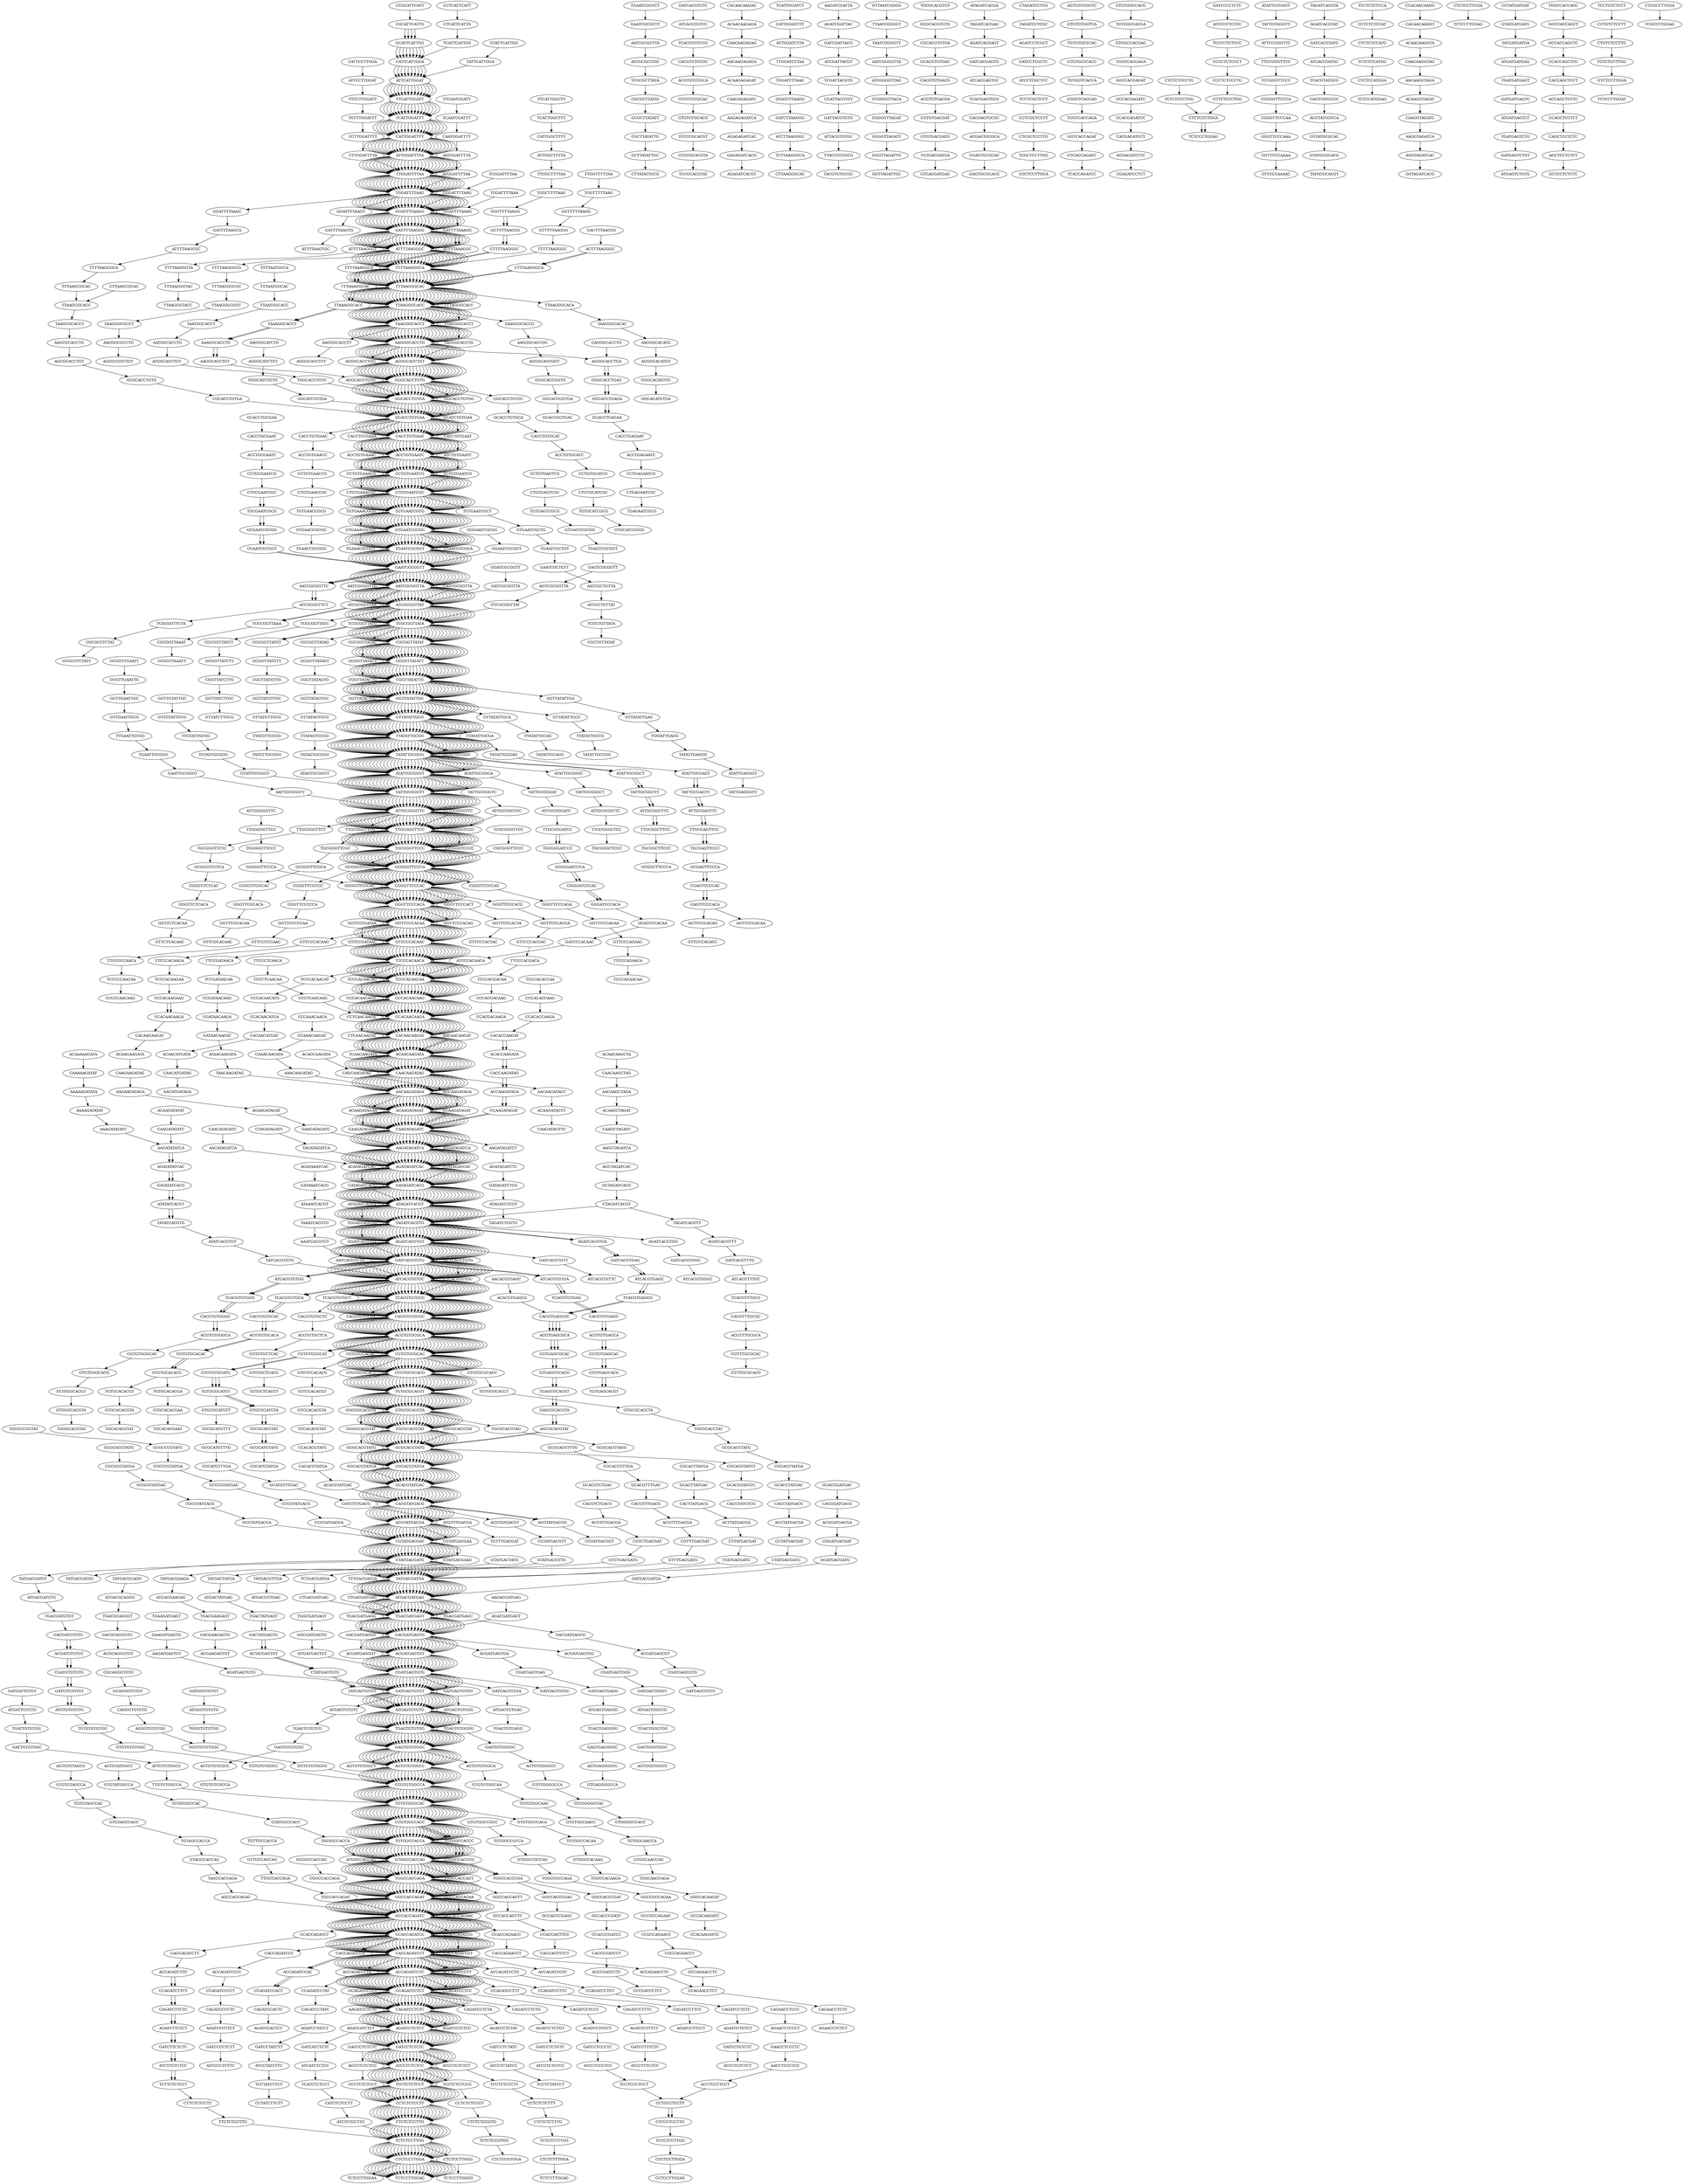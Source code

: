 digraph DeBruijn{
	"TCCTCTCTCCG"->"CCTCTCTCCGT"
	"CGCGCTTATAT"->"GCGCTTATATT"
	"TGGCCGCCAGA"->"GGCCGCCAGAA"
	"CTCTCCTTGGG"->"TCTCCTTGGGG"
	"CGATGAGCGTG"->"GATGAGCGTGT"
	"GGCACCTGTGA"->"GCACCTGTGAA"
	"GGCACCTGTGA"->"GCACCTGTGAA"
	"GGCACCTGTGA"->"GCACCTGTGAA"
	"GGCACCTGTGA"->"GCACCTGTGAA"
	"GGCACCTGTGA"->"GCACCTGTGAA"
	"GGCACCTGTGA"->"GCACCTGTGAA"
	"GGCACCTGTGA"->"GCACCTGTGAA"
	"GGCACCTGTGA"->"GCACCTGTGAA"
	"GGCACCTGTGA"->"GCACCTGTGAA"
	"GGCACCTGTGA"->"GCACCTGTGAA"
	"GGCACCTGTGA"->"GCACCTGTGAA"
	"GGCACCTGTGA"->"GCACCTGTGAA"
	"GGCACCTGTGA"->"GCACCTGTGAA"
	"GGCACCTGTGA"->"GCACCTGTGAA"
	"GGCACCTGTGA"->"GCACCTGTGAA"
	"GGCACCTGTGA"->"GCACCTGTGAA"
	"GGCACCTGTGA"->"GCACCTGTGAA"
	"GGCACCTGTGA"->"GCACCTGTGAA"
	"GGCACCTGTGA"->"GCACCTGTGAA"
	"GGCACCTGTGA"->"GCACCTGTGAA"
	"GGCACCTGTGA"->"GCACCTGTGAA"
	"GGCACCTGTGA"->"GCACCTGTGAA"
	"GGCACCTGTGA"->"GCACCTGTGAA"
	"GGCACCTGTGA"->"GCACCTGTGAA"
	"GGCACCTGTGA"->"GCACCTGTGAA"
	"GGCACCTGTGA"->"GCACCTGTGAA"
	"GGCACCTGTGA"->"GCACCTGTGAA"
	"GGCACCTGTGA"->"GCACCTGTGAA"
	"GGCACCTGTGA"->"GCACCTGTGAA"
	"GGCACCTGTGA"->"GCACCTGTGAA"
	"GGCACCTGTGA"->"GCACCTGTGAA"
	"GGCACCTGTGA"->"GCACCTGTGAA"
	"CCTGTGAATCG"->"CTGTGAATCGC"
	"CCTGTGAATCG"->"CTGTGAATCGC"
	"CCTGTGAATCG"->"CTGTGAATCGC"
	"CCTGTGAATCG"->"CTGTGAATCGC"
	"CCTGTGAATCG"->"CTGTGAATCGC"
	"CCTGTGAATCG"->"CTGTGAATCGC"
	"CCTGTGAATCG"->"CTGTGAATCGC"
	"CCTGTGAATCG"->"CTGTGAATCGC"
	"CCTGTGAATCG"->"CTGTGAATCGC"
	"CCTGTGAATCG"->"CTGTGAATCGC"
	"CCTGTGAATCG"->"CTGTGAATCGC"
	"CCTGTGAATCG"->"CTGTGAATCGC"
	"CCTGTGAATCG"->"CTGTGAATCGC"
	"CCTGTGAATCG"->"CTGTGAATCGC"
	"CCTGTGAATCG"->"CTGTGAATCGC"
	"CCTGTGAATCG"->"CTGTGAATCGC"
	"CCTGTGAATCG"->"CTGTGAATCGC"
	"CCTGTGAATCG"->"CTGTGAATCGC"
	"CCTGTGAATCG"->"CTGTGAATCGC"
	"CCTGTGAATCG"->"CTGTGAATCGC"
	"CCTGTGAATCG"->"CTGTGAATCGC"
	"CCTGTGAATCG"->"CTGTGAATCGC"
	"CCTGTGAATCG"->"CTGTGAATCGC"
	"CCTGTGAATCG"->"CTGTGAATCGC"
	"CCTGTGAATCG"->"CTGTGAATCGC"
	"CCTGTGAATCG"->"CTGTGAATCGC"
	"CCTGTGAATCG"->"CTGTGAATCGC"
	"CCTGTGAATCG"->"CTGTGAATCGC"
	"CCTGTGAATCG"->"CTGTGAATCGC"
	"CCTGTGAATCG"->"CTGTGAATCGC"
	"CCTGTGAATCG"->"CTGTGAATCGC"
	"CCTGTGAATCG"->"CTGTGAATCGC"
	"CCTGTGAATCG"->"CTGTGAATCGC"
	"CCTGTGAATCG"->"CTGTGAATCGC"
	"CCTGTGAATCG"->"CTGTGAATCGC"
	"CCTGTGAATCG"->"CTGTGAATCGC"
	"GATCACGTGTC"->"ATCACGTGTCC"
	"CAAGAGAGATC"->"AAGAGAGATCA"
	"CTAGATCACGT"->"TAGATCACGTT"
	"CTAGATCACGT"->"TAGATCACGTG"
	"CATTCATTGGA"->"ATTCATTGGAT"
	"CATTCATTGGA"->"ATTCATTGGAT"
	"CATTCATTGGA"->"ATTCATTGGAT"
	"CATTCATTGGA"->"ATTCATTGGAT"
	"CATTCATTGGA"->"ATTCATTGGAT"
	"CATTCATTGGA"->"ATTCATTGGAT"
	"CATTCATTGGA"->"ATTCATTGGAT"
	"CATTCATTGGA"->"ATTCATTGGAT"
	"CATTCATTGGA"->"ATTCATTGGAT"
	"CATTCATTGGA"->"ATTCATTGGAT"
	"CGTGTCCGCAC"->"GTGTCCGCACG"
	"CGGGTTCGCAC"->"GGGTTCGCACA"
	"CCACCAGATCG"->"CACCAGATCGT"
	"ACCAAGATAGA"->"CCAAGATAGAT"
	"ACCAAGATAGA"->"CCAAGATAGAT"
	"ATTGCGGCTTC"->"TTGCGGCTTCC"
	"ATTGCGGCTTC"->"TTGCGGCTTCC"
	"GATGAGTGGGT"->"ATGAGTGGGTG"
	"ACGTATGACGG"->"CGTATGACGGT"
	"GTGGCCGCCAG"->"TGGCCGCCAGA"
	"TGAATCGCGCT"->"GAATCGCGCTT"
	"CTTTTAAGGGC"->"TTTTAAGGGCA"
	"CTTTTAAGGGC"->"TTTTAAGGGCA"
	"TGTGTGTGGCC"->"GTGTGTGGCCA"
	"GACGATGTGTG"->"ACGATGTGTGT"
	"GACGATGTGTG"->"ACGATGTGTGT"
	"ATGAGTGTGTG"->"TGAGTGTGTGG"
	"ATGAGTGTGTG"->"TGAGTGTGTGG"
	"ATGAGTGTGTG"->"TGAGTGTGTGG"
	"ATGAGTGTGTG"->"TGAGTGTGTGG"
	"ATGAGTGTGTG"->"TGAGTGTGTGG"
	"ATGAGTGTGTG"->"TGAGTGTGTGG"
	"ATGAGTGTGTG"->"TGAGTGTGTGG"
	"ATGAGTGTGTG"->"TGAGTGTGTGG"
	"ATGAGTGTGTG"->"TGAGTGTGTGG"
	"ATGAGTGTGTG"->"TGAGTGTGTGG"
	"ATGAGTGTGTG"->"TGAGTGTGTGG"
	"ATGAGTGTGTG"->"TGAGTGTGTGG"
	"ATGAGTGTGTG"->"TGAGTGTGTGG"
	"ATGAGTGTGTG"->"TGAGTGTGTGG"
	"ATGAGTGTGTG"->"TGAGTGTGTGG"
	"ATGAGTGTGTG"->"TGAGTGTGTGG"
	"ATGAGTGTGTG"->"TGAGTGTGTGG"
	"ATGAGTGTGTG"->"TGAGTGTGTGG"
	"ATGAGTGTGTG"->"TGAGTGTGTGG"
	"ATGAGTGTGTG"->"TGAGTGTGTGG"
	"ATGAGTGTGTG"->"TGAGTGTGTGG"
	"ATGAGTGTGTG"->"TGAGTGTGTGG"
	"ATGAGTGTGTG"->"TGAGTGTGTGG"
	"ATGAGTGTGTG"->"TGAGTGTGTGG"
	"ATGAGTGTGTG"->"TGAGTGTGTGG"
	"ATGAGTGTGTG"->"TGAGTGTGTGG"
	"ATGAGTGTGTG"->"TGAGTGTGTGG"
	"ATGAGTGTGTG"->"TGAGTGTGTGG"
	"ATGAGTGTGTG"->"TGAGTGTGTGG"
	"ATGAGTGTGTG"->"TGAGTGTGTGG"
	"ATGAGTGTGTG"->"TGAGTGTGTGG"
	"TCTTAAGGGCA"->"CTTAAGGGCAC"
	"TCGCGGTTAAA"->"CGCGGTTAAAT"
	"CCTGTGAACCG"->"CTGTGAACCGC"
	"AACAAGAGAGA"->"ACAAGAGAGAT"
	"CCTCTCTCTTT"->"CTCTCTCTTTG"
	"ATTGCGGGTCC"->"TTGCGGGTCCC"
	"CCTCAACAAGA"->"CTCAACAAGAT"
	"TGCGAATCGCG"->"GCGAATCGCGG"
	"TGCGAATCGCG"->"GCGAATCGCGG"
	"TCACGTGTGCA"->"CACGTGTGCAC"
	"TCACGTGTGCA"->"CACGTGTGCAC"
	"AGATATATCAC"->"GATATATCACG"
	"AGATATATCAC"->"GATATATCACG"
	"TCATTGGATTT"->"CATTGGATTTT"
	"TCATTGGATTT"->"CATTGGATTTT"
	"TCATTGGATTT"->"CATTGGATTTT"
	"TCATTGGATTT"->"CATTGGATTTT"
	"TCATTGGATTT"->"CATTGGATTTT"
	"TCATTGGATTT"->"CATTGGATTTT"
	"TCATTGGATTT"->"CATTGGATTTT"
	"TCATTGGATTT"->"CATTGGATTTT"
	"TCATTGGATTT"->"CATTGGATTTT"
	"TCATTGGATTT"->"CATTGGATTTT"
	"TCATTGGATTT"->"CATTGGATTTT"
	"TCATTGGATTT"->"CATTGGATTTT"
	"TCATTGGATTT"->"CATTGGATTTT"
	"TCATTGGATTT"->"CATTGGATTTT"
	"TCATTGGATTT"->"CATTGGATTTT"
	"TCATTGGATTT"->"CATTGGATTTT"
	"TCATTGGATTT"->"CATTGGATTTT"
	"TCATTGGATTT"->"CATTGGATTTT"
	"TCATTGGATTT"->"CATTGGATTTT"
	"TCATTGGATTT"->"CATTGGATTTT"
	"TCATTGGATTT"->"CATTGGATTTT"
	"TCATTGGATTT"->"CATTGGATTTT"
	"CGATTACGTGT"->"GATTACGTGTG"
	"CCAGATCCTTT"->"CAGATCCTTTC"
	"GTGCGCATGTA"->"TGCGCATGTAT"
	"GTGCGCATGTA"->"TGCGCATGTAT"
	"CGGATTTTAAG"->"GGATTTTAAGG"
	"GGGTTAGATTG"->"GGTTAGATTGC"
	"GTTATATTGAG"->"TTATATTGAGG"
	"GTAGCCACCAG"->"TAGCCACCAGA"
	"GTGTGCGCACC"->"TGTGCGCACCT"
	"CAACAAGAGAG"->"AACAAGAGAGA"
	"ACGTGTGACGA"->"CGTGTGACGAT"
	"CACGAGTGCGC"->"ACGAGTGCGCA"
	"GGCGATGAGTG"->"GCGATGAGTGT"
	"AATCACGTGTG"->"ATCACGTGTGC"
	"TCGCTCCTTGG"->"CGCTCCTTGGA"
	"TTATATTGCGA"->"TATATTGCGAG"
	"GTGTGCGCACG"->"TGTGCGCACGT"
	"GTGTGCGCACG"->"TGTGCGCACGT"
	"GTGTGCGCACG"->"TGTGCGCACGT"
	"GTGTGCGCACG"->"TGTGCGCACGT"
	"GTGTGCGCACG"->"TGTGCGCACGT"
	"GTGTGCGCACG"->"TGTGCGCACGT"
	"GTGTGCGCACG"->"TGTGCGCACGT"
	"GTGTGCGCACG"->"TGTGCGCACGT"
	"GTGTGCGCACG"->"TGTGCGCACGT"
	"GTGTGCGCACG"->"TGTGCGCACGT"
	"GTGTGCGCACG"->"TGTGCGCACGT"
	"GTGTGCGCACG"->"TGTGCGCACGT"
	"GTGTGCGCACG"->"TGTGCGCACGT"
	"GTGTGCGCACG"->"TGTGCGCACGT"
	"GTGTGCGCACG"->"TGTGCGCACGT"
	"GTGTGCGCACG"->"TGTGCGCACGT"
	"GTGTGCGCACG"->"TGTGCGCACGT"
	"GTGTGCGCACG"->"TGTGCGCACGT"
	"GTGTGCGCACG"->"TGTGCGCACGT"
	"GTGTGCGCACG"->"TGTGCGCACGT"
	"GTGTGCGCACG"->"TGTGCGCACGT"
	"GTGTGCGCACG"->"TGTGCGCACGT"
	"GTGTGCGCACG"->"TGTGCGCACGT"
	"GTGTGCGCACG"->"TGTGCGCACGT"
	"GTGTGCGCACG"->"TGTGCGCACGT"
	"GTGTGCGCACG"->"TGTGCGCACGT"
	"GTGTGCGCACG"->"TGTGCGCACGT"
	"GTGTGCGCACG"->"TGTGCGCACGT"
	"GTGTGCGCACG"->"TGTGCGCACGT"
	"GTGTGCGCACG"->"TGTGCGCACGT"
	"GTGTGCGCACG"->"TGTGCGCACGT"
	"GTGTGCGCACG"->"TGTGCGCACGT"
	"GTGTGCGCACG"->"TGTGCGCACGT"
	"GTGTGCGCACG"->"TGTGCGCACGT"
	"GTGTGCGCACG"->"TGTGCGCACGT"
	"GTGTGCGCACG"->"TGTGCGCACGT"
	"GTGTGCGCACG"->"TGTGCGCACGT"
	"GTGTGCGCACG"->"TGTGCGCACGT"
	"GTGTGCGCACG"->"TGTGCGCACGT"
	"TGTGAGTCGCG"->"GTGAGTCGCGG"
	"TCCCACAAGAA"->"CCCACAAGAAG"
	"ACCAGAACCTC"->"CCAGAACCTCT"
	"GGGGGTTCCCA"->"GGGGTTCCCAC"
	"CGTGTCCACAC"->"GTGTCCACACG"
	"GTGAATCGCTG"->"TGAATCGCTGT"
	"GTGTGTGGTCA"->"TGTGTGGTCAC"
	"GTTCCCAGAAC"->"TTCCCAGAACA"
	"CTGTGAGTCGC"->"TGTGAGTCGCG"
	"ACAACAAGAGA"->"CAACAAGAGAG"
	"GGCACGTATGA"->"GCACGTATGAC"
	"ACCTCCCTCCT"->"CCTCCCTCCTT"
	"ACTTATGACGA"->"CTTATGACGAT"
	"GGATTTTAAGG"->"GATTTTAAGGG"
	"GGATTTTAAGG"->"GATTTTAAGGG"
	"GGATTTTAAGG"->"GATTTTAAGGG"
	"GGATTTTAAGG"->"GATTTTAAGGG"
	"GGATTTTAAGG"->"GATTTTAAGGG"
	"GGATTTTAAGG"->"GATTTTAAGGG"
	"GGATTTTAAGG"->"GATTTTAAGGG"
	"GGATTTTAAGG"->"GATTTTAAGGG"
	"GGATTTTAAGG"->"GATTTTAAGGG"
	"GGATTTTAAGG"->"GATTTTAAGGG"
	"GGATTTTAAGG"->"GATTTTAAGGG"
	"GGATTTTAAGG"->"GATTTTAAGGG"
	"GGATTTTAAGG"->"GATTTTAAGGG"
	"GGATTTTAAGG"->"GATTTTAAGGG"
	"GGATTTTAAGG"->"GATTTTAAGGG"
	"GGATTTTAAGG"->"GATTTTAAGGG"
	"GGATTTTAAGG"->"GATTTTAAGGG"
	"GGATTTTAAGG"->"GATTTTAAGGG"
	"GGATTTTAAGG"->"GATTTTAAGGG"
	"GGATTTTAAGG"->"GATTTTAAGGG"
	"GGATTTTAAGG"->"GATTTTAAGGG"
	"GGATTTTAAGG"->"GATTTTAAGGG"
	"GGATTTTAAGG"->"GATTTTAAGGG"
	"GGATTTTAAGG"->"GATTTTAAGGG"
	"GGATTTTAAGG"->"GATTTTAAGGG"
	"GGATTTTAAGG"->"GATTTTAAGGG"
	"GGATTTTAAGG"->"GATTTTAAGGG"
	"GGATTTTAAGG"->"GATTTTAAGGG"
	"GGATTTTAAGG"->"GATTTTAAGGG"
	"GGATTTTAAGG"->"GATTTTAAGGG"
	"GGATTTTAAGG"->"GATTTTAAGGG"
	"GGATTTTAAGG"->"GATTTTAAGGG"
	"GTGTAGCCACC"->"TGTAGCCACCA"
	"TGACGATGAGG"->"GACGATGAGGG"
	"TTGCGAGTTCC"->"TGCGAGTTCCC"
	"TTGCGAGTTCC"->"TGCGAGTTCCC"
	"GATTTTAAGTG"->"ATTTTAAGTGC"
	"TGAATCGCGGT"->"GAATCGCGGTT"
	"TGAATCGCGGT"->"GAATCGCGGTT"
	"TGAATCGCGGT"->"GAATCGCGGTT"
	"TGAATCGCGGT"->"GAATCGCGGTT"
	"TGAATCGCGGT"->"GAATCGCGGTT"
	"TGAATCGCGGT"->"GAATCGCGGTT"
	"TGAATCGCGGT"->"GAATCGCGGTT"
	"TGAATCGCGGT"->"GAATCGCGGTT"
	"TGAATCGCGGT"->"GAATCGCGGTT"
	"TGAATCGCGGT"->"GAATCGCGGTT"
	"TGAATCGCGGT"->"GAATCGCGGTT"
	"TGAATCGCGGT"->"GAATCGCGGTT"
	"TGAATCGCGGT"->"GAATCGCGGTT"
	"TGAATCGCGGT"->"GAATCGCGGTT"
	"TGAATCGCGGT"->"GAATCGCGGTT"
	"TGAATCGCGGT"->"GAATCGCGGTT"
	"TGAATCGCGGT"->"GAATCGCGGTT"
	"TGAATCGCGGT"->"GAATCGCGGTT"
	"TGAATCGCGGT"->"GAATCGCGGTT"
	"TGAATCGCGGT"->"GAATCGCGGTT"
	"TGAATCGCGGT"->"GAATCGCGGTT"
	"TGAATCGCGGT"->"GAATCGCGGTT"
	"TGAATCGCGGT"->"GAATCGCGGTT"
	"TGAATCGCGGT"->"GAATCGCGGTT"
	"TGAATCGCGGT"->"GAATCGCGGTT"
	"TGAATCGCGGT"->"GAATCGCGGTT"
	"TGAATCGCGGT"->"GAATCGCGGTT"
	"TGAATCGCGGT"->"GAATCGCGGTT"
	"TGAATCGCGGT"->"GAATCGCGGTT"
	"TGAATCGCGGT"->"GAATCGCGGTT"
	"TGAATCGCGGT"->"GAATCGCGGTT"
	"TGAATCGCGGT"->"GAATCGCGGTT"
	"TGAATCGCGGT"->"GAATCGCGGTT"
	"TGAATCGCGGT"->"GAATCGCGGTT"
	"TGAATCGCGGT"->"GAATCGCGGTT"
	"TGAATCGCGGT"->"GAATCGCGGTT"
	"CACGTGTCCGC"->"ACGTGTCCGCA"
	"GGTTCCCCCAA"->"GTTCCCCCAAC"
	"CCACAACAAGA"->"CACAACAAGAT"
	"CCACAACAAGA"->"CACAACAAGAT"
	"CCACAACAAGA"->"CACAACAAGAT"
	"CCACAACAAGA"->"CACAACAAGAT"
	"CCACAACAAGA"->"CACAACAAGAT"
	"CCACAACAAGA"->"CACAACAAGAT"
	"CCACAACAAGA"->"CACAACAAGAT"
	"CCACAACAAGA"->"CACAACAAGAT"
	"CCACAACAAGA"->"CACAACAAGAT"
	"CCACAACAAGA"->"CACAACAAGAT"
	"CCACAACAAGA"->"CACAACAAGAT"
	"CCACAACAAGA"->"CACAACAAGAT"
	"CCACAACAAGA"->"CACAACAAGAT"
	"CCACAACAAGA"->"CACAACAAGAT"
	"CCACAACAAGA"->"CACAACAAGAT"
	"CCACAACAAGA"->"CACAACAAGAT"
	"CCACAACAAGA"->"CACAACAAGAT"
	"CCACAACAAGA"->"CACAACAAGAT"
	"CCACAACAAGA"->"CACAACAAGAT"
	"CCACAACAAGA"->"CACAACAAGAT"
	"CCACAACAAGA"->"CACAACAAGAT"
	"CCACAACAAGA"->"CACAACAAGAT"
	"CCACAACAAGA"->"CACAACAAGAT"
	"CCACAACAAGA"->"CACAACAAGAT"
	"CCACAACAAGA"->"CACAACAAGAT"
	"CCACAACAAGA"->"CACAACAAGAT"
	"CCACAACAAGA"->"CACAACAAGAT"
	"CCACAACAAGA"->"CACAACAAGAT"
	"CCACAACAAGA"->"CACAACAAGAT"
	"CCACAACAAGA"->"CACAACAAGAT"
	"CCACAACAAGA"->"CACAACAAGAT"
	"CCACAACAAGA"->"CACAACAAGAT"
	"TTGGGGGTTCC"->"TGGGGGTTCCC"
	"ATTGGATTTTA"->"TTGGATTTTAA"
	"ATTGGATTTTA"->"TTGGATTTTAA"
	"ATTGGATTTTA"->"TTGGATTTTAA"
	"ATTGGATTTTA"->"TTGGATTTTAA"
	"ATTGGATTTTA"->"TTGGATTTTAA"
	"ATTGGATTTTA"->"TTGGATTTTAA"
	"ATTGGATTTTA"->"TTGGATTTTAA"
	"ATTGGATTTTA"->"TTGGATTTTAA"
	"ATTGGATTTTA"->"TTGGATTTTAA"
	"ATTGGATTTTA"->"TTGGATTTTAA"
	"ATTGGATTTTA"->"TTGGATTTTAA"
	"ATTGGATTTTA"->"TTGGATTTTAA"
	"ATTGGATTTTA"->"TTGGATTTTAA"
	"ATTGGATTTTA"->"TTGGATTTTAA"
	"ATTGGATTTTA"->"TTGGATTTTAA"
	"ATTGGATTTTA"->"TTGGATTTTAA"
	"ATTGGATTTTA"->"TTGGATTTTAA"
	"ATTGGATTTTA"->"TTGGATTTTAA"
	"ATTGGATTTTA"->"TTGGATTTTAA"
	"ATTGGATTTTA"->"TTGGATTTTAA"
	"ATTGGATTTTA"->"TTGGATTTTAA"
	"ATTGGATTTTA"->"TTGGATTTTAA"
	"ATTGGATTTTA"->"TTGGATTTTAA"
	"ATTGGATTTTA"->"TTGGATTTTAA"
	"ATTGGATTTTA"->"TTGGATTTTAA"
	"ATTGGATTTTA"->"TTGGATTTTAA"
	"ATTGGATTTTA"->"TTGGATTTTAA"
	"ATTGGATTTTA"->"TTGGATTTTAA"
	"ATTGGATTTTA"->"TTGGATTTTAA"
	"ATTGGATTTTA"->"TTGGATTTTAA"
	"CGGGGTTAGAT"->"GGGGTTAGATT"
	"CGGATGACGAT"->"GGATGACGATG"
	"AAATCACGTGT"->"AATCACGTGTG"
	"GTGTCCGCACG"->"TGTCCGCACGT"
	"GTATGACGAAG"->"TATGACGAAGA"
	"GATTTTAAGGG"->"ATTTTAAGGGC"
	"GATTTTAAGGG"->"ATTTTAAGGGC"
	"GATTTTAAGGG"->"ATTTTAAGGGC"
	"GATTTTAAGGG"->"ATTTTAAGGGC"
	"GATTTTAAGGG"->"ATTTTAAGGGC"
	"GATTTTAAGGG"->"ATTTTAAGGGC"
	"GATTTTAAGGG"->"ATTTTAAGGGC"
	"GATTTTAAGGG"->"ATTTTAAGGGC"
	"GATTTTAAGGG"->"ATTTTAAGGGC"
	"GATTTTAAGGG"->"ATTTTAAGGGC"
	"GATTTTAAGGG"->"ATTTTAAGGGC"
	"GATTTTAAGGG"->"ATTTTAAGGGC"
	"GATTTTAAGGG"->"ATTTTAAGGGC"
	"GATTTTAAGGG"->"ATTTTAAGGGC"
	"GATTTTAAGGG"->"ATTTTAAGGGC"
	"GATTTTAAGGG"->"ATTTTAAGGGC"
	"GATTTTAAGGG"->"ATTTTAAGGGC"
	"GATTTTAAGGG"->"ATTTTAAGGGC"
	"GATTTTAAGGG"->"ATTTTAAGGGC"
	"GATTTTAAGGG"->"ATTTTAAGGGC"
	"GATTTTAAGGG"->"ATTTTAAGGGC"
	"GATTTTAAGGG"->"ATTTTAAGGGC"
	"GATTTTAAGGG"->"ATTTTAAGGGC"
	"GATTTTAAGGG"->"ATTTTAAGGGC"
	"GATTTTAAGGG"->"ATTTTAAGGGC"
	"GATTTTAAGGG"->"ATTTTAAGGGC"
	"GATTTTAAGGG"->"ATTTTAAGGGT"
	"GATTTTAAGGG"->"ATTTTAAGGGC"
	"GATTTTAAGGG"->"ATTTTAAGGGC"
	"GATTTTAAGGG"->"ATTTTAAGGGC"
	"GATTTTAAGGG"->"ATTTTAAGGGC"
	"GATTTTAAGGG"->"ATTTTAAGGGC"
	"GATTTTAAGGG"->"ATTTTAAGGGC"
	"GATTTTAAGGG"->"ATTTTAAGGGC"
	"GATTTTAAGGG"->"ATTTTAAGGGC"
	"GATTTTAAGGG"->"ATTTTAAGGGC"
	"TTAAGGGCGCC"->"TAAGGGCGCCT"
	"GCCACGAGATC"->"CCACGAGATCC"
	"TTTTAAGGGCG"->"TTTAAGGGCGC"
	"GCGCCCGTATG"->"CGCCCGTATGA"
	"AAGCTAGATCA"->"AGCTAGATCAC"
	"CACCAAGATAG"->"ACCAAGATAGA"
	"CACCAAGATAG"->"ACCAAGATAGA"
	"TTGCGGGCTCC"->"TGCGGGCTCCC"
	"TCCCCTCTCCC"->"CCCCTCTCCCT"
	"ACAACAAGATA"->"CAACAAGATAG"
	"ACAACAAGATA"->"CAACAAGATAG"
	"ACAACAAGATA"->"CAACAAGATAG"
	"ACAACAAGATA"->"CAACAAGATAG"
	"ACAACAAGATA"->"CAACAAGATAG"
	"ACAACAAGATA"->"CAACAAGATAG"
	"ACAACAAGATA"->"CAACAAGATAG"
	"ACAACAAGATA"->"CAACAAGATAG"
	"ACAACAAGATA"->"CAACAAGATAG"
	"ACAACAAGATA"->"CAACAAGATAG"
	"ACAACAAGATA"->"CAACAAGATAG"
	"ACAACAAGATA"->"CAACAAGATAG"
	"ACAACAAGATA"->"CAACAAGATAG"
	"ACAACAAGATA"->"CAACAAGATAG"
	"ACAACAAGATA"->"CAACAAGATAG"
	"ACAACAAGATA"->"CAACAAGATAG"
	"ACAACAAGATA"->"CAACAAGATAG"
	"ACAACAAGATA"->"CAACAAGATAG"
	"ACAACAAGATA"->"CAACAAGATAG"
	"ACAACAAGATA"->"CAACAAGATAG"
	"ACAACAAGATA"->"CAACAAGATAG"
	"ACAACAAGATA"->"CAACAAGATAG"
	"ACAACAAGATA"->"CAACAAGATAG"
	"ACAACAAGATA"->"CAACAAGATAG"
	"ACAACAAGATA"->"CAACAAGATAG"
	"ACAACAAGATA"->"CAACAAGATAG"
	"ACAACAAGATA"->"CAACAAGATAG"
	"ACAACAAGATA"->"CAACAAGATAG"
	"ACAACAAGATA"->"CAACAAGATAG"
	"ACAACAAGATA"->"CAACAAGATAG"
	"ACAACAAGATA"->"CAACAAGATAG"
	"ACAACAAGATA"->"CAACAAGATAG"
	"ACAACAAGATA"->"CAACAAGATAG"
	"ACAACAAGATA"->"CAACAAGATAG"
	"ACAACAAGATA"->"CAACAAGATAG"
	"ACAACAAGATA"->"CAACAAGATAG"
	"ACAACAAGATA"->"CAACAAGATAG"
	"ACAACAAGATA"->"CAACAAGATAG"
	"TGCGAGTTCCC"->"GCGAGTTCCCA"
	"TGCGAGTTCCC"->"GCGAGTTCCCA"
	"TAAGCGCACCT"->"AAGCGCACCTG"
	"CCGTATGACGA"->"CGTATGACGAT"
	"AACCTCCCTCC"->"ACCTCCCTCCT"
	"TGTGGCCACCA"->"GTGGCCACCAG"
	"TGTGGCCACCA"->"GTGGCCACCAG"
	"TGTGGCCACCA"->"GTGGCCACCAG"
	"TGTGGCCACCA"->"GTGGCCACCAG"
	"TGTGGCCACCA"->"GTGGCCACCAG"
	"TGTGGCCACCA"->"GTGGCCACCAG"
	"TGTGGCCACCA"->"GTGGCCACCAG"
	"TGTGGCCACCA"->"GTGGCCACCAG"
	"TGTGGCCACCA"->"GTGGCCACCAG"
	"TGTGGCCACCA"->"GTGGCCACCAG"
	"TGTGGCCACCA"->"GTGGCCACCAG"
	"TGTGGCCACCA"->"GTGGCCACCAG"
	"TGTGGCCACCA"->"GTGGCCACCAG"
	"TGTGGCCACCA"->"GTGGCCACCAG"
	"TGTGGCCACCA"->"GTGGCCACCAG"
	"TGTGGCCACCA"->"GTGGCCACCAG"
	"TGTGGCCACCA"->"GTGGCCACCAG"
	"TGTGGCCACCA"->"GTGGCCACCAG"
	"TGTGGCCACCA"->"GTGGCCACCAG"
	"TGTGGCCACCA"->"GTGGCCACCAG"
	"TGTGGCCACCA"->"GTGGCCACCAG"
	"TGTGGCCACCA"->"GTGGCCACCAG"
	"TGTGGCCACCA"->"GTGGCCACCAG"
	"TGTGGCCACCA"->"GTGGCCACCAG"
	"TGTGGCCACCA"->"GTGGCCACCAG"
	"TGTGGCCACCA"->"GTGGCCACCAG"
	"TGTGGCCACCA"->"GTGGCCACCAG"
	"TGTGGCCACCA"->"GTGGCCACCAG"
	"TGTGGCCACCA"->"GTGGCCACCAG"
	"TGTGGCCACCA"->"GTGGCCACCAG"
	"TGTGGCCACCA"->"GTGGCCACCAG"
	"TGTGGCCACCA"->"GTGGCCACCAG"
	"TGTGGCCACCA"->"GTGGCCACCAG"
	"TGTGGCCACCA"->"GTGGCCACCAG"
	"TGTGGCCACCA"->"GTGGCCACCAG"
	"TGTGGCCACCA"->"GTGGCCACCAG"
	"TGTGGCCACCA"->"GTGGCCACCAG"
	"TGTGGCCACCA"->"GTGGCCACCAG"
	"GGCCACCAGAT"->"GCCACCAGATC"
	"GGCCACCAGAT"->"GCCACCAGATC"
	"GGCCACCAGAT"->"GCCACCAGATC"
	"GGCCACCAGAT"->"GCCACCAGATC"
	"GGCCACCAGAT"->"GCCACCAGATC"
	"GGCCACCAGAT"->"GCCACCAGATC"
	"GGCCACCAGAT"->"GCCACCAGATC"
	"GGCCACCAGAT"->"GCCACCAGATC"
	"GGCCACCAGAT"->"GCCACCAGATC"
	"GGCCACCAGAT"->"GCCACCAGATC"
	"GGCCACCAGAT"->"GCCACCAGATC"
	"GGCCACCAGAT"->"GCCACCAGATC"
	"GGCCACCAGAT"->"GCCACCAGATC"
	"GGCCACCAGAT"->"GCCACCAGATC"
	"GGCCACCAGAT"->"GCCACCAGATC"
	"GGCCACCAGAT"->"GCCACCAGATC"
	"GGCCACCAGAT"->"GCCACCAGATC"
	"GGCCACCAGAT"->"GCCACCAGATC"
	"GGCCACCAGAT"->"GCCACCAGATC"
	"GGCCACCAGAT"->"GCCACCAGATC"
	"GGCCACCAGAT"->"GCCACCAGATC"
	"GGCCACCAGAT"->"GCCACCAGATC"
	"GGCCACCAGAT"->"GCCACCAGATC"
	"GGCCACCAGAT"->"GCCACCAGATC"
	"GGCCACCAGAT"->"GCCACCAGATC"
	"GGCCACCAGAT"->"GCCACCAGATC"
	"GGCCACCAGAT"->"GCCACCAGATC"
	"GGCCACCAGAT"->"GCCACCAGATC"
	"GGCCACCAGAT"->"GCCACCAGATC"
	"GGCCACCAGAT"->"GCCACCAGATC"
	"GGCCACCAGAT"->"GCCACCAGATC"
	"GGCCACCAGAT"->"GCCACCAGATC"
	"GGCCACCAGAT"->"GCCACCAGATC"
	"GGCCACCAGAT"->"GCCACCAGATC"
	"GGCCACCAGAT"->"GCCACCAGATC"
	"GGCCACCAGAT"->"GCCACCAGATC"
	"GGCCACCAGAT"->"GCCACCAGATC"
	"GGCCACCAGAT"->"GCCACCAGATC"
	"GGCCACCAGAT"->"GCCACCAGATC"
	"GGCCACCAGAT"->"GCCACCAGATC"
	"GGCCACCAGAT"->"GCCACCAGATC"
	"GGCCACCAGAT"->"GCCACCAGATC"
	"GGCCACCAGAT"->"GCCACCAGATC"
	"GGCCACCAGAT"->"GCCACCAGATC"
	"GGCCACCAGAT"->"GCCACCAGATC"
	"GGCCACCAGAT"->"GCCACCAGATC"
	"GGCCACCAGAT"->"GCCACCAGATC"
	"GGCCACCAGAT"->"GCCACCAGATC"
	"GGCCACCAGAT"->"GCCACCAGATC"
	"CACCTGAGAAT"->"ACCTGAGAATC"
	"GACTTTAAGGG"->"ACTTTAAGGGC"
	"GCGCACCTATG"->"CGCACCTATGA"
	"TGTGGGCACGT"->"GTGGGCACGTA"
	"GTGTGTGGCCA"->"TGTGTGGCCAC"
	"GTGTGTGGCCA"->"TGTGTGGCCAC"
	"GTGTGTGGCCA"->"TGTGTGGCCAC"
	"GTGTGTGGCCA"->"TGTGTGGCCAC"
	"GTGTGTGGCCA"->"TGTGTGGCCAC"
	"GTGTGTGGCCA"->"TGTGTGGCCAC"
	"GTGTGTGGCCA"->"TGTGTGGCCAC"
	"GTGTGTGGCCA"->"TGTGTGGCCAC"
	"GTGTGTGGCCA"->"TGTGTGGCCAC"
	"GTGTGTGGCCA"->"TGTGTGGCCAC"
	"GTGTGTGGCCA"->"TGTGTGGCCAC"
	"GTGTGTGGCCA"->"TGTGTGGCCAC"
	"GTGTGTGGCCA"->"TGTGTGGCCAC"
	"GTGTGTGGCCA"->"TGTGTGGCCAC"
	"GTGTGTGGCCA"->"TGTGTGGCCAC"
	"GTGTGTGGCCA"->"TGTGTGGCCAC"
	"GTGTGTGGCCA"->"TGTGTGGCCAC"
	"GTGTGTGGCCA"->"TGTGTGGCCAC"
	"GTGTGTGGCCA"->"TGTGTGGCCAC"
	"GTGTGTGGCCA"->"TGTGTGGCCAC"
	"GTGTGTGGCCA"->"TGTGTGGCCAC"
	"GTGTGTGGCCA"->"TGTGTGGCCAC"
	"GTGTGTGGCCA"->"TGTGTGGCCAC"
	"GTGTGTGGCCA"->"TGTGTGGCCAC"
	"GTGTGTGGCCA"->"TGTGTGGCCAC"
	"GTGTGTGGCCA"->"TGTGTGGCCAC"
	"GTGTGTGGCCA"->"TGTGTGGCCAC"
	"GTGTGTGGCCA"->"TGTGTGGCCAC"
	"GTGTGTGGCCA"->"TGTGTGGCCAC"
	"GTGTGTGGCCA"->"TGTGTGGCCAC"
	"GTGTGTGGCCA"->"TGTGTGGCCAC"
	"GTGTGTGGCCA"->"TGTGTGGCCAC"
	"GTGTGTGGCCA"->"TGTGTGGCCAC"
	"ATCCTCTATCC"->"TCCTCTATCCT"
	"ACATAGATCAC"->"CATAGATCACG"
	"GCACGGATGAC"->"CACGGATGACG"
	"ACCAGATCCTT"->"CCAGATCCTTT"
	"ACCAGATCCTT"->"CCAGATCCTTC"
	"GTATGACTATG"->"TATGACTATGA"
	"GGTTGTATTGC"->"GTTGTATTGCG"
	"ATATTCCGGGT"->"TATTCCGGGTT"
	"AGACGATGAGT"->"GACGATGAGTG"
	"GTGAGCGCACG"->"TGAGCGCACGT"
	"GTGAGCGCACG"->"TGAGCGCACGT"
	"TAGATCACGTA"->"AGATCACGTAT"
	"CATCTGTGAAT"->"ATCTGTGAATC"
	"TTGTGTGGCCA"->"TGTGTGGCCAC"
	"CCTATGACGAT"->"CTATGACGATG"
	"TCGGATTTTAA"->"CGGATTTTAAG"
	"ATCCTCTCTCC"->"TCCTCTCTCCT"
	"ATCCTCTCTCC"->"TCCTCTCTCCT"
	"ATCCTCTCTCC"->"TCCTCTCTCCT"
	"ATCCTCTCTCC"->"TCCTCTCTCCT"
	"ATCCTCTCTCC"->"TCCTCTCTCCT"
	"ATCCTCTCTCC"->"TCCTCTCTCCT"
	"ATCCTCTCTCC"->"TCCTCTCTCCT"
	"ATCCTCTCTCC"->"TCCTCTCTCCT"
	"ATCCTCTCTCC"->"TCCTCTCTCCT"
	"ATCCTCTCTCC"->"TCCTCTCTCCT"
	"ATCCTCTCTCC"->"TCCTCTCTCCT"
	"ATCCTCTCTCC"->"TCCTCTCTCCT"
	"ATCCTCTCTCC"->"TCCTCTCTCCG"
	"ATCCTCTCTCC"->"TCCTCTCTCCT"
	"ATCCTCTCTCC"->"TCCTCTCTCCT"
	"ATCCTCTCTCC"->"TCCTCTCTCCT"
	"ATCCTCTCTCC"->"TCCTCTCTCCT"
	"ATCCTCTCTCC"->"TCCTCTCTCCT"
	"ATCCTCTCTCC"->"TCCTCTCTCCT"
	"ATCCTCTCTCC"->"TCCTCTCTCCT"
	"ATCCTCTCTCC"->"TCCTCTCTCCT"
	"ATCCTCTCTCC"->"TCCTCTCTCCT"
	"ATCCTCTCTCC"->"TCCTCTCTCCT"
	"ATCCTCTCTCC"->"TCCTCTCTCCT"
	"ATCCTCTCTCC"->"TCCTCTCTCCT"
	"ATCCTCTCTCC"->"TCCTCTCTCCT"
	"GGCGCACGTAT"->"GCGCACGTATG"
	"TCATTGGATCT"->"CATTGGATCTT"
	"TCATCTCTCCT"->"CATCTCTCCTT"
	"ATGGATCACGT"->"TGGATCACGTG"
	"CCCACAACATG"->"CCACAACATGA"
	"CCTCTCTCCAT"->"CTCTCTCCATG"
	"GGCCGCCAGAA"->"GCCGCCAGAAC"
	"ATTACGTGTGC"->"TTACGTGTGCG"
	"CACGTCTGACG"->"ACGTCTGACGA"
	"GCGAATCGCGG"->"CGAATCGCGGT"
	"GCGAATCGCGG"->"CGAATCGCGGT"
	"GCCAGAACCTC"->"CCAGAACCTCT"
	"TTAATGGCACC"->"TAATGGCACCT"
	"ATCGCTGTTAT"->"TCGCTGTTATA"
	"ATCACGAGTGC"->"TCACGAGTGCG"
	"GTTCCCACAAG"->"TTCCCACAAGA"
	"TTGGATCTTAA"->"TGGATCTTAAG"
	"CGGGTTCCCAG"->"GGGTTCCCAGA"
	"ATCACGTGAGC"->"TCACGTGAGCG"
	"ATCACGTGAGC"->"TCACGTGAGCG"
	"TGTGAAACGCG"->"GTGAAACGCGG"
	"TGTATGGCCAC"->"GTATGGCCACC"
	"CCACGAGATCC"->"CACGAGATCCT"
	"GTTATATTGCG"->"TTATATTGCGG"
	"GTTATATTGCG"->"TTATATTGCGG"
	"GTTATATTGCG"->"TTATATTGCGG"
	"GTTATATTGCG"->"TTATATTGCGG"
	"GTTATATTGCG"->"TTATATTGCGG"
	"GTTATATTGCG"->"TTATATTGCGG"
	"GTTATATTGCG"->"TTATATTGCGG"
	"GTTATATTGCG"->"TTATATTGCGG"
	"GTTATATTGCG"->"TTATATTGCGG"
	"GTTATATTGCG"->"TTATATTGCGG"
	"GTTATATTGCG"->"TTATATTGCGA"
	"GTTATATTGCG"->"TTATATTGCGG"
	"GTTATATTGCG"->"TTATATTGCGG"
	"GTTATATTGCG"->"TTATATTGCGG"
	"GTTATATTGCG"->"TTATATTGCGG"
	"GTTATATTGCG"->"TTATATTGCGG"
	"GTTATATTGCG"->"TTATATTGCGG"
	"GTTATATTGCG"->"TTATATTGCGG"
	"GTTATATTGCG"->"TTATATTGCGG"
	"GTTATATTGCG"->"TTATATTGCGG"
	"GTTATATTGCG"->"TTATATTGCGG"
	"GTTATATTGCG"->"TTATATTGCGG"
	"GTTATATTGCG"->"TTATATTGCGG"
	"GTTATATTGCG"->"TTATATTGCGG"
	"GTTATATTGCG"->"TTATATTGCGG"
	"GTTATATTGCG"->"TTATATTGCGG"
	"GTTATATTGCG"->"TTATATTGCGG"
	"GTTATATTGCG"->"TTATATTGCGG"
	"GTTATATTGCG"->"TTATATTGCGG"
	"GTTATATTGCG"->"TTATATTGCGG"
	"GTTATATTGCG"->"TTATATTGCGG"
	"GTTATATTGCG"->"TTATATTGCGG"
	"GTTATATTGCG"->"TTATATTGCGG"
	"GTTATATTGCG"->"TTATATTGCGG"
	"GTTATATTGCG"->"TTATATTGCGG"
	"GTTATATTGCG"->"TTATATTGCGG"
	"GTTATATTGCG"->"TTATATTGCGG"
	"GTTATATTGCG"->"TTATATTGCGG"
	"GTTATATTGCG"->"TTATATTGCGG"
	"GTTATATTGCG"->"TTATATTGCGG"
	"GTTATATTGCG"->"TTATATTGCGG"
	"GTTATATTGCG"->"TTATATTGCGG"
	"GTTATATTGCG"->"TTATATTGCGG"
	"GTTATATTGCG"->"TTATATTGCGG"
	"ATAGATCACGA"->"TAGATCACGAG"
	"AGGTAGATCAC"->"GGTAGATCACG"
	"GACGAAGAGTG"->"ACGAAGAGTGT"
	"TGGGGGTTCCC"->"GGGGGTTCCCA"
	"TTATGACGATG"->"TATGACGATGA"
	"TGTGGCCACCC"->"GTGGCCACCCG"
	"TGTGGCCACCC"->"GTGGCCACCCG"
	"TGTGGCCACCC"->"GTGGCCACCCG"
	"GACGATGAGCG"->"ACGATGAGCGT"
	"ATAGATCACGT"->"TAGATCACGTG"
	"ATAGATCACGT"->"TAGATCACGTG"
	"ATAGATCACGT"->"TAGATCACGTG"
	"ATAGATCACGT"->"TAGATCACGTG"
	"ATAGATCACGT"->"TAGATCACGTG"
	"ATAGATCACGT"->"TAGATCACGTG"
	"ATAGATCACGT"->"TAGATCACGTG"
	"ATAGATCACGT"->"TAGATCACGTG"
	"ATAGATCACGT"->"TAGATCACGTG"
	"ATAGATCACGT"->"TAGATCACGTG"
	"ATAGATCACGT"->"TAGATCACGTG"
	"ATAGATCACGT"->"TAGATCACGTG"
	"ATAGATCACGT"->"TAGATCACGTG"
	"ATAGATCACGT"->"TAGATCACGTG"
	"ATAGATCACGT"->"TAGATCACGTG"
	"ATAGATCACGT"->"TAGATCACGTG"
	"ATAGATCACGT"->"TAGATCACGTG"
	"ATAGATCACGT"->"TAGATCACGTG"
	"ATAGATCACGT"->"TAGATCACGTG"
	"ATAGATCACGT"->"TAGATCACGTG"
	"ATAGATCACGT"->"TAGATCACGTG"
	"ATAGATCACGT"->"TAGATCACGTG"
	"ATAGATCACGT"->"TAGATCACGTG"
	"ATAGATCACGT"->"TAGATCACGTG"
	"ATAGATCACGT"->"TAGATCACGTG"
	"ATAGATCACGT"->"TAGATCACGTG"
	"ATAGATCACGT"->"TAGATCACGTG"
	"ATAGATCACGT"->"TAGATCACGTG"
	"ATAGATCACGT"->"TAGATCACGTG"
	"ATAGATCACGT"->"TAGATCACGTG"
	"ATAGATCACGT"->"TAGATCACGTG"
	"ATAGATCACGT"->"TAGATCACGTG"
	"ATAGATCACGT"->"TAGATCACGTG"
	"ATAGATCACGT"->"TAGATCACGTG"
	"ATAGATCACGT"->"TAGATCACGTG"
	"ATAGATCACGT"->"TAGATCACGTG"
	"ATAGATCACGT"->"TAGATCACGTG"
	"ATAGATCACGT"->"TAGATCACGTG"
	"ATAGATCACGT"->"TAGATCACGTG"
	"ATAGATCACGT"->"TAGATCACGTG"
	"ATAGATCACGT"->"TAGATCACGTG"
	"ATAGATCACGT"->"TAGATCACGTG"
	"ATAGATCACGT"->"TAGATCACGTG"
	"ATAGATCACGT"->"TAGATCACGTG"
	"AGGGTGTGTGG"->"GGGTGTGTGGC"
	"CGGGTTCCCCC"->"GGGTTCCCCCA"
	"TTTTAAGGGCA"->"TTTAAGGGCAC"
	"TTTTAAGGGCA"->"TTTAAGGGCAC"
	"TTTTAAGGGCA"->"TTTAAGGGCAC"
	"TTTTAAGGGCA"->"TTTAAGGGCAC"
	"TTTTAAGGGCA"->"TTTAAGGGCAC"
	"TTTTAAGGGCA"->"TTTAAGGGCAC"
	"TTTTAAGGGCA"->"TTTAAGGGCAC"
	"TTTTAAGGGCA"->"TTTAAGGGCAC"
	"TTTTAAGGGCA"->"TTTAAGGGCAC"
	"TTTTAAGGGCA"->"TTTAAGGGCAC"
	"TTTTAAGGGCA"->"TTTAAGGGCAC"
	"TTTTAAGGGCA"->"TTTAAGGGCAC"
	"TTTTAAGGGCA"->"TTTAAGGGCAC"
	"TTTTAAGGGCA"->"TTTAAGGGCAC"
	"TTTTAAGGGCA"->"TTTAAGGGCAC"
	"TTTTAAGGGCA"->"TTTAAGGGCAC"
	"TTTTAAGGGCA"->"TTTAAGGGCAC"
	"TTTTAAGGGCA"->"TTTAAGGGCAC"
	"TTTTAAGGGCA"->"TTTAAGGGCAC"
	"TTTTAAGGGCA"->"TTTAAGGGCAC"
	"TTTTAAGGGCA"->"TTTAAGGGCAC"
	"TTTTAAGGGCA"->"TTTAAGGGCAC"
	"TTTTAAGGGCA"->"TTTAAGGGCAC"
	"TTTTAAGGGCA"->"TTTAAGGGCAC"
	"TTTTAAGGGCA"->"TTTAAGGGCAC"
	"TTTTAAGGGCA"->"TTTAAGGGCAC"
	"TTTTAAGGGCA"->"TTTAAGGGCAC"
	"TTTTAAGGGCA"->"TTTAAGGGCAC"
	"TTTTAAGGGCA"->"TTTAAGGGCAC"
	"TTTTAAGGGCA"->"TTTAAGGGCAC"
	"TTTTAAGGGCA"->"TTTAAGGGCAC"
	"TTTTAAGGGCA"->"TTTAAGGGCAC"
	"TTTTAAGGGCA"->"TTTAAGGGCAC"
	"TTTTAAGGGCA"->"TTTAAGGGCAC"
	"TTTTAAGGGCA"->"TTTAAGGGCAC"
	"TTTTAAGGGCA"->"TTTAAGGGCAC"
	"TTTTAAGGGCA"->"TTTAAGGGCAC"
	"CCACCAGAACC"->"CACCAGAACCT"
	"TCACGTGAGCG"->"CACGTGAGCGC"
	"TCACGTGAGCG"->"CACGTGAGCGC"
	"GAATCGCGCTT"->"AATCGCGCTTA"
	"GCACCTGTGCA"->"CACCTGTGCAT"
	"TATAGTGCGGG"->"ATAGTGCGGGT"
	"CAGAACCTCTC"->"AGAACCTCTCT"
	"ATTGTGTGGCC"->"TTGTGTGGCCA"
	"ATCACGTGTGC"->"TCACGTGTGCG"
	"ATCACGTGTGC"->"TCACGTGTGCG"
	"ATCACGTGTGC"->"TCACGTGTGCG"
	"ATCACGTGTGC"->"TCACGTGTGCG"
	"ATCACGTGTGC"->"TCACGTGTGCG"
	"ATCACGTGTGC"->"TCACGTGTGCG"
	"ATCACGTGTGC"->"TCACGTGTGCG"
	"ATCACGTGTGC"->"TCACGTGTGCG"
	"ATCACGTGTGC"->"TCACGTGTGCG"
	"ATCACGTGTGC"->"TCACGTGTGCG"
	"ATCACGTGTGC"->"TCACGTGTGCG"
	"ATCACGTGTGC"->"TCACGTGTGCG"
	"ATCACGTGTGC"->"TCACGTGTGCG"
	"ATCACGTGTGC"->"TCACGTGTGCG"
	"ATCACGTGTGC"->"TCACGTGTGCG"
	"ATCACGTGTGC"->"TCACGTGTGCG"
	"ATCACGTGTGC"->"TCACGTGTGCG"
	"ATCACGTGTGC"->"TCACGTGTGCG"
	"ATCACGTGTGC"->"TCACGTGTGCG"
	"ATCACGTGTGC"->"TCACGTGTGCG"
	"ATCACGTGTGC"->"TCACGTGTGCG"
	"ATCACGTGTGC"->"TCACGTGTGCG"
	"ATCACGTGTGC"->"TCACGTGTGCG"
	"ATCACGTGTGC"->"TCACGTGTGCG"
	"ATCACGTGTGC"->"TCACGTGTGCG"
	"ATCACGTGTGC"->"TCACGTGTGCG"
	"ATCACGTGTGC"->"TCACGTGTGCA"
	"ATCACGTGTGC"->"TCACGTGTGCG"
	"ATCACGTGTGC"->"TCACGTGTGCG"
	"ATCACGTGTGC"->"TCACGTGTGCG"
	"ATCACGTGTGC"->"TCACGTGTGCG"
	"ATCACGTGTGC"->"TCACGTGTGCG"
	"ATCACGTGTGC"->"TCACGTGTGCG"
	"ATCACGTGTGC"->"TCACGTGTGCA"
	"ATCACGTGTGC"->"TCACGTGTGCG"
	"ATCACGTGTGC"->"TCACGTGTGCG"
	"ATCACGTGTGC"->"TCACGTGTGCG"
	"ATCACGTGTGC"->"TCACGTGTGCG"
	"ATCACGTGTGC"->"TCACGTGTGCG"
	"ATCACGTGTGC"->"TCACGTGTGCG"
	"ATCACGTGTGC"->"TCACGTGTGCT"
	"ATCACGTGTGC"->"TCACGTGTGCG"
	"ATCACGTGTGC"->"TCACGTGTGCG"
	"ATCACGTGTGC"->"TCACGTGTGCG"
	"ATCACGTGTGC"->"TCACGTGTGCG"
	"ATCACGTGTGC"->"TCACGTGTGCG"
	"ATCACGTGTGC"->"TCACGTGTGCG"
	"ATCACGTGTGC"->"TCACGTGTGCG"
	"ATCACGTGTGC"->"TCACGTGTGCG"
	"GGAATCGCGGT"->"GAATCGCGGTT"
	"ATCATCTCTCC"->"TCATCTCTCCT"
	"ACGTATGACGA"->"CGTATGACGAT"
	"ACGTATGACGA"->"CGTATGACGAT"
	"ACGTATGACGA"->"CGTATGACGAT"
	"ACGTATGACGA"->"CGTATGACGAT"
	"ACGTATGACGA"->"CGTATGACGAT"
	"ACGTATGACGA"->"CGTATGACGAT"
	"ACGTATGACGA"->"CGTATGACGAT"
	"ACGTATGACGA"->"CGTATGACGAT"
	"ACGTATGACGA"->"CGTATGACGAA"
	"ACGTATGACGA"->"CGTATGACGAT"
	"ACGTATGACGA"->"CGTATGACGAT"
	"ACGTATGACGA"->"CGTATGACGAT"
	"ACGTATGACGA"->"CGTATGACGAT"
	"ACGTATGACGA"->"CGTATGACGAT"
	"ACGTATGACGA"->"CGTATGACGAT"
	"ACGTATGACGA"->"CGTATGACGAT"
	"ACGTATGACGA"->"CGTATGACGAT"
	"ACGTATGACGA"->"CGTATGACGAT"
	"ACGTATGACGA"->"CGTATGACGAT"
	"ACGTATGACGA"->"CGTATGACGAT"
	"ACGTATGACGA"->"CGTATGACGAT"
	"ACGTATGACGA"->"CGTATGACGAT"
	"ACGTATGACGA"->"CGTATGACGAT"
	"ACGTATGACGA"->"CGTATGACGAT"
	"ACGTATGACGA"->"CGTATGACGAT"
	"ACGTATGACGA"->"CGTATGACGAT"
	"ACGTATGACGA"->"CGTATGACGAT"
	"ACGTATGACGA"->"CGTATGACGAT"
	"ACGTATGACGA"->"CGTATGACGAT"
	"ACGTATGACGA"->"CGTATGACGAT"
	"TTTAATGGCAC"->"TTAATGGCACC"
	"GGGTTCCCAGA"->"GGTTCCCAGAA"
	"TCCTCGCTCCT"->"CCTCGCTCCTT"
	"CTGTGAAACGC"->"TGTGAAACGCG"
	"ACCAGATCCTG"->"CCAGATCCTGT"
	"ATATTGCGAGT"->"TATTGCGAGTT"
	"ATATTGCGAGT"->"TATTGCGAGTT"
	"CCAAACAAGAT"->"CAAACAAGATA"
	"AGATCCTCGCT"->"GATCCTCGCTC"
	"ATCTTAAGGGC"->"TCTTAAGGGCA"
	"ATCACGTGTGG"->"TCACGTGTGGG"
	"ATCACGTGTGG"->"TCACGTGTGGG"
	"GATGAGTGTGT"->"ATGAGTGTGTG"
	"GATGAGTGTGT"->"ATGAGTGTGTG"
	"GATGAGTGTGT"->"ATGAGTGTGTG"
	"GATGAGTGTGT"->"ATGAGTGTGTG"
	"GATGAGTGTGT"->"ATGAGTGTGTG"
	"GATGAGTGTGT"->"ATGAGTGTGTG"
	"GATGAGTGTGT"->"ATGAGTGTGTG"
	"GATGAGTGTGT"->"ATGAGTGTGTG"
	"GATGAGTGTGT"->"ATGAGTGTGTG"
	"GATGAGTGTGT"->"ATGAGTGTGTG"
	"GATGAGTGTGT"->"ATGAGTGTGTG"
	"GATGAGTGTGT"->"ATGAGTGTGTG"
	"GATGAGTGTGT"->"ATGAGTGTGTG"
	"GATGAGTGTGT"->"ATGAGTGTGTG"
	"GATGAGTGTGT"->"ATGAGTGTGTG"
	"GATGAGTGTGT"->"ATGAGTGTGTG"
	"GATGAGTGTGT"->"ATGAGTGTGTG"
	"GATGAGTGTGT"->"ATGAGTGTGTG"
	"GATGAGTGTGT"->"ATGAGTGTGTG"
	"GATGAGTGTGT"->"ATGAGTGTGTG"
	"GATGAGTGTGT"->"ATGAGTGTGTG"
	"GATGAGTGTGT"->"ATGAGTGTGTG"
	"GATGAGTGTGT"->"ATGAGTGTGTG"
	"GATGAGTGTGT"->"ATGAGTGTGTG"
	"GATGAGTGTGT"->"ATGAGTGTGTG"
	"GATGAGTGTGT"->"ATGAGTGTGTG"
	"GATGAGTGTGT"->"ATGAGTGTGTG"
	"GATGAGTGTGT"->"ATGAGTGTGTC"
	"GATGAGTGTGT"->"ATGAGTGTGTG"
	"CTCTCCTTCGA"->"TCTCCTTCGAG"
	"GGTGTGTGGCC"->"GTGTGTGGCCA"
	"TCCTCTCTCCT"->"CCTCTCTCCTT"
	"TCCTCTCTCCT"->"CCTCTCTCCTT"
	"TCCTCTCTCCT"->"CCTCTCTCCTT"
	"TCCTCTCTCCT"->"CCTCTCTCCTT"
	"TCCTCTCTCCT"->"CCTCTCTCCTT"
	"TCCTCTCTCCT"->"CCTCTCTCCTT"
	"TCCTCTCTCCT"->"CCTCTCTCCTT"
	"TCCTCTCTCCT"->"CCTCTCTCCTT"
	"TCCTCTCTCCT"->"CCTCTCTCCTT"
	"TCCTCTCTCCT"->"CCTCTCTCCTT"
	"TCCTCTCTCCT"->"CCTCTCTCCTT"
	"TCCTCTCTCCT"->"CCTCTCTCCTT"
	"TCCTCTCTCCT"->"CCTCTCTCCTT"
	"TCCTCTCTCCT"->"CCTCTCTCCTT"
	"TCCTCTCTCCT"->"CCTCTCTCCTT"
	"TCCTCTCTCCT"->"CCTCTCTCCTT"
	"TCCTCTCTCCT"->"CCTCTCTCCTT"
	"TCCTCTCTCCT"->"CCTCTCTCCTT"
	"TCCTCTCTCCT"->"CCTCTCTCCTT"
	"TCCTCTCTCCT"->"CCTCTCTCCTT"
	"TCCTCTCTCCT"->"CCTCTCTCCTT"
	"TCCTCTCTCCT"->"CCTCTCTCCTT"
	"TCCTCTCTCCT"->"CCTCTCTCCTT"
	"TCCTCTCTCCT"->"CCTCTCTCCTT"
	"TCCTCTCTCCT"->"CCTCTCTCCTT"
	"TCCTCTCTCCT"->"CCTCTCTCCTT"
	"TCCTCTCTCCT"->"CCTCTCTCCTT"
	"TCCTCTCTCCT"->"CCTCTCTCCTT"
	"TCCTCTCTCCT"->"CCTCTCTCCTT"
	"AAGGTAGATCA"->"AGGTAGATCAC"
	"TTCATTGGCTT"->"TCATTGGCTTT"
	"TGAGTGTGTGG"->"GAGTGTGTGGC"
	"TGAGTGTGTGG"->"GAGTGTGTGGC"
	"TGAGTGTGTGG"->"GAGTGTGTGGC"
	"TGAGTGTGTGG"->"GAGTGTGTGGC"
	"TGAGTGTGTGG"->"GAGTGTGTGGC"
	"TGAGTGTGTGG"->"GAGTGTGTGGC"
	"TGAGTGTGTGG"->"GAGTGTGTGGC"
	"TGAGTGTGTGG"->"GAGTGTGTGGC"
	"TGAGTGTGTGG"->"GAGTGTGTGGC"
	"TGAGTGTGTGG"->"GAGTGTGTGGC"
	"TGAGTGTGTGG"->"GAGTGTGTGGC"
	"TGAGTGTGTGG"->"GAGTGTGTGGC"
	"TGAGTGTGTGG"->"GAGTGTGTGGC"
	"TGAGTGTGTGG"->"GAGTGTGTGGC"
	"TGAGTGTGTGG"->"GAGTGTGTGGC"
	"TGAGTGTGTGG"->"GAGTGTGTGGC"
	"TGAGTGTGTGG"->"GAGTGTGTGGC"
	"TGAGTGTGTGG"->"GAGTGTGTGGC"
	"TGAGTGTGTGG"->"GAGTGTGTGGC"
	"TGAGTGTGTGG"->"GAGTGTGTGGC"
	"TGAGTGTGTGG"->"GAGTGTGTGGC"
	"TGAGTGTGTGG"->"GAGTGTGTGGC"
	"TGAGTGTGTGG"->"GAGTGTGTGGC"
	"TGAGTGTGTGG"->"GAGTGTGTGGC"
	"TGAGTGTGTGG"->"GAGTGTGTGGC"
	"TGAGTGTGTGG"->"GAGTGTGTGGC"
	"TGAGTGTGTGG"->"GAGTGTGTGGC"
	"TGAGTGTGTGG"->"GAGTGTGTGGC"
	"TGAGTGTGTGG"->"GAGTGTGTGGC"
	"TGAGTGTGTGG"->"GAGTGTGTGGC"
	"TGAGTGTGTGG"->"GAGTGTGTGGC"
	"TGAGTGTGTGG"->"GAGTGTGTGGC"
	"TGAGTGAGGGG"->"GAGTGAGGGGC"
	"GATATATCACG"->"ATATATCACGT"
	"GATATATCACG"->"ATATATCACGT"
	"GCGAGTTCCCA"->"CGAGTTCCCAC"
	"GCGAGTTCCCA"->"CGAGTTCCCAC"
	"ATATTGCGGGT"->"TATTGCGGGTT"
	"ATATTGCGGGT"->"TATTGCGGGTT"
	"ATATTGCGGGT"->"TATTGCGGGTC"
	"ATATTGCGGGT"->"TATTGCGGGTT"
	"ATATTGCGGGT"->"TATTGCGGGTT"
	"ATATTGCGGGT"->"TATTGCGGGTT"
	"ATATTGCGGGT"->"TATTGCGGGTT"
	"ATATTGCGGGT"->"TATTGCGGGTT"
	"ATATTGCGGGT"->"TATTGCGGGTT"
	"ATATTGCGGGT"->"TATTGCGGGTT"
	"ATATTGCGGGT"->"TATTGCGGGTT"
	"ATATTGCGGGT"->"TATTGCGGGTT"
	"ATATTGCGGGT"->"TATTGCGGGTT"
	"ATATTGCGGGT"->"TATTGCGGGTT"
	"ATATTGCGGGT"->"TATTGCGGGTT"
	"ATATTGCGGGT"->"TATTGCGGGTT"
	"ATATTGCGGGT"->"TATTGCGGGTT"
	"ATATTGCGGGT"->"TATTGCGGGTT"
	"ATATTGCGGGT"->"TATTGCGGGTT"
	"ATATTGCGGGT"->"TATTGCGGGTT"
	"ATATTGCGGGT"->"TATTGCGGGTT"
	"ATATTGCGGGT"->"TATTGCGGGTT"
	"ATATTGCGGGT"->"TATTGCGGGTT"
	"ATATTGCGGGT"->"TATTGCGGGTT"
	"ATATTGCGGGT"->"TATTGCGGGTT"
	"ATATTGCGGGT"->"TATTGCGGGTT"
	"ATATTGCGGGT"->"TATTGCGGGTT"
	"ATATTGCGGGT"->"TATTGCGGGTT"
	"ATATTGCGGGT"->"TATTGCGGGTT"
	"ATATTGCGGGT"->"TATTGCGGGTT"
	"ATATTGCGGGT"->"TATTGCGGGTT"
	"ATATTGCGGGT"->"TATTGCGGGTT"
	"ATATTGCGGGT"->"TATTGCGGGTT"
	"ATATTGCGGGT"->"TATTGCGGGTT"
	"ATATTGCGGGT"->"TATTGCGGGTT"
	"ATATTGCGGGT"->"TATTGCGGGTT"
	"ATATTGCGGGT"->"TATTGCGGGTT"
	"ATATTGCGGGT"->"TATTGCGGGTT"
	"ATATTGCGGGT"->"TATTGCGGGTT"
	"ATATTGCGGGT"->"TATTGCGGGTT"
	"ATATTGCGGGT"->"TATTGCGGGTT"
	"ATATTGCGGGT"->"TATTGCGGGTT"
	"ATATTGCGGGT"->"TATTGCGGGTT"
	"GGTTATAGTGC"->"GTTATAGTGCG"
	"AAGATAGATCA"->"AGATAGATCAC"
	"AAGATAGATCA"->"AGATAGATCAC"
	"AAGATAGATCA"->"AGATAGATCAC"
	"AAGATAGATCA"->"AGATAGATCAC"
	"AAGATAGATCA"->"AGATAGATCAC"
	"AAGATAGATCA"->"AGATAGATCAC"
	"AAGATAGATCA"->"AGATAGATCAC"
	"AAGATAGATCA"->"AGATAGATCAC"
	"AAGATAGATCA"->"AGATAGATCAC"
	"AAGATAGATCA"->"AGATAGATCAC"
	"AAGATAGATCA"->"AGATAGATCAC"
	"AAGATAGATCA"->"AGATAGATCAC"
	"AAGATAGATCA"->"AGATAGATCAC"
	"AAGATAGATCA"->"AGATAGATCAC"
	"AAGATAGATCA"->"AGATAGATCAC"
	"AAGATAGATCA"->"AGATAGATCAC"
	"AAGATAGATCA"->"AGATAGATCAC"
	"AAGATAGATCA"->"AGATAGATCAC"
	"AAGATAGATCA"->"AGATAGATCAC"
	"AAGATAGATCA"->"AGATAGATCAC"
	"AAGATAGATCA"->"AGATAGATCAC"
	"AAGATAGATCA"->"AGATAGATCAC"
	"AAGATAGATCA"->"AGATAGATCAC"
	"AAGATAGATCA"->"AGATAGATCAC"
	"AAGATAGATCA"->"AGATAGATCAC"
	"AAGATAGATCA"->"AGATAGATCAC"
	"AAGATAGATCA"->"AGATAGATCAC"
	"AAGATAGATCA"->"AGATAGATCAC"
	"AAGATAGATCA"->"AGATAGATCAC"
	"AAGATAGATCA"->"AGATAGATCAC"
	"AAGATAGATCA"->"AGATAGATCAC"
	"AAGATAGATCA"->"AGATAGATCAC"
	"AAGATAGATCA"->"AGATAGATCAC"
	"AAGATAGATCA"->"AGATAGATCAC"
	"AAGATAGATCA"->"AGATAGATCAC"
	"AAGATAGATCA"->"AGATAGATCAC"
	"AAGATAGATCA"->"AGATAGATCAC"
	"AAGATAGATCA"->"AGATAGATCAC"
	"AAGATAGATCA"->"AGATAGATCAC"
	"AAGATAGATCA"->"AGATAGATCAC"
	"CGAGTTCCCAC"->"GAGTTCCCACA"
	"CGAGTTCCCAC"->"GAGTTCCCACA"
	"TATTGCGGCTT"->"ATTGCGGCTTC"
	"TATTGCGGCTT"->"ATTGCGGCTTC"
	"ATCACGTGTGA"->"TCACGTGTGAG"
	"ATCACGTGTGA"->"TCACGTGTGAG"
	"CTTCTCTCCTT"->"TTCTCTCCTTG"
	"TATTGCGGGCT"->"ATTGCGGGCTC"
	"AACACGTGAGC"->"ACACGTGAGCG"
	"TCGCGGTTATA"->"CGCGGTTATAT"
	"TCGCGGTTATA"->"CGCGGTTATAT"
	"TCGCGGTTATA"->"CGCGGTTATAT"
	"TCGCGGTTATA"->"CGCGGTTATAG"
	"TCGCGGTTATA"->"CGCGGTTATAT"
	"TCGCGGTTATA"->"CGCGGTTATAT"
	"TCGCGGTTATA"->"CGCGGTTATAT"
	"TCGCGGTTATA"->"CGCGGTTATAT"
	"TCGCGGTTATA"->"CGCGGTTATAT"
	"TCGCGGTTATA"->"CGCGGTTATAT"
	"TCGCGGTTATA"->"CGCGGTTATAT"
	"TCGCGGTTATA"->"CGCGGTTATAT"
	"TCGCGGTTATA"->"CGCGGTTATAT"
	"TCGCGGTTATA"->"CGCGGTTATAT"
	"TCGCGGTTATA"->"CGCGGTTATAT"
	"TCGCGGTTATA"->"CGCGGTTATAT"
	"TCGCGGTTATA"->"CGCGGTTATAT"
	"TCGCGGTTATA"->"CGCGGTTATAT"
	"TCGCGGTTATA"->"CGCGGTTATAT"
	"TCGCGGTTATA"->"CGCGGTTATAT"
	"TCGCGGTTATA"->"CGCGGTTATAT"
	"TCGCGGTTATA"->"CGCGGTTATAT"
	"TCGCGGTTATA"->"CGCGGTTATAC"
	"TCGCGGTTATA"->"CGCGGTTATAT"
	"TCGCGGTTATA"->"CGCGGTTATAT"
	"TCGCGGTTATA"->"CGCGGTTATAT"
	"TCGCGGTTATA"->"CGCGGTTATAT"
	"TCGCGGTTATA"->"CGCGGTTATAT"
	"TCGCGGTTATA"->"CGCGGTTATAT"
	"TCGCGGTTATA"->"CGCGGTTATAT"
	"TCGCGGTTATA"->"CGCGGTTATAT"
	"TCGCGGTTATA"->"CGCGGTTATAT"
	"TCGCGGTTATA"->"CGCGGTTATAT"
	"TCGCGGTTATA"->"CGCGGTTATAT"
	"TCGCGGTTATA"->"CGCGGTTATAT"
	"TCGCGGTTATA"->"CGCGGTTATAT"
	"TCGCGGTTATA"->"CGCGGTTATAT"
	"TCGCGGTTATA"->"CGCGGTTATAT"
	"TGGCCACAAGA"->"GGCCACAAGAT"
	"ACAAGATATAT"->"CAAGATATATC"
	"GGATCACGTGT"->"GATCACGTGTG"
	"TGAGCGCACGT"->"GAGCGCACGTA"
	"TGAGCGCACGT"->"GAGCGCACGTA"
	"AGATCATCTCT"->"GATCATCTCTC"
	"ACCAGATCCCC"->"CCAGATCCCCT"
	"ACGTATGCGCA"->"CGTATGCGCAC"
	"TCGCGGTTATG"->"CGCGGTTATGT"
	"TCGCGGTTATG"->"CGCGGTTATGT"
	"TATGAGTGTGT"->"ATGAGTGTGTG"
	"TATGAGTGTGT"->"ATGAGTGTGTG"
	"TAAAGGCACCT"->"AAAGGCACCTG"
	"TAAAGGCACCT"->"AAAGGCACCTG"
	"ACGATGAGTGA"->"CGATGAGTGAG"
	"TATATTGAGGG"->"ATATTGAGGGT"
	"GATCCCACAAC"->"ATCCCACAACA"
	"TGGCTTTTAAG"->"GGCTTTTAAGG"
	"CCGCATTCATT"->"CGCATTCATTG"
	"CAAGATATATC"->"AAGATATATCA"
	"GGCTTTTAAGG"->"GCTTTTAAGGG"
	"GGCTTTTAAGG"->"GCTTTTAAGGG"
	"CGTTTGACGAT"->"GTTTGACGATG"
	"CAGATCCTATC"->"AGATCCTATCT"
	"CTCCCTCCTTG"->"TCCCTCCTTGG"
	"CCTCATTCATT"->"CTCATTCATTG"
	"CAGATCCTGTC"->"AGATCCTGTCT"
	"ATGATGAGTCT"->"TGATGAGTCTG"
	"CGCGGTTATAC"->"GCGGTTATACT"
	"CTCTCCTTGGA"->"TCTCCTTGGAG"
	"CTCTCCTTGGA"->"TCTCCTTGGAG"
	"CTCTCCTTGGA"->"TCTCCTTGGAG"
	"CTCTCCTTGGA"->"TCTCCTTGGAG"
	"CTCTCCTTGGA"->"TCTCCTTGGAG"
	"CTCTCCTTGGA"->"TCTCCTTGGAG"
	"CTCTCCTTGGA"->"TCTCCTTGGAG"
	"CTCTCCTTGGA"->"TCTCCTTGGAG"
	"CTCTCCTTGGA"->"TCTCCTTGGAA"
	"CTCTCCTTGGA"->"TCTCCTTGGAG"
	"CTCTCCTTGGA"->"TCTCCTTGGAG"
	"CTCTCCTTGGA"->"TCTCCTTGGAG"
	"CTCTCCTTGGA"->"TCTCCTTGGAG"
	"CTCTCCTTGGA"->"TCTCCTTGGAG"
	"CTCTCCTTGGA"->"TCTCCTTGGAG"
	"CTCTCCTTGGA"->"TCTCCTTGGAG"
	"CTCTCCTTGGA"->"TCTCCTTGGAG"
	"CTCTCCTTGGA"->"TCTCCTTGGAG"
	"CTCTCCTTGGA"->"TCTCCTTGGAG"
	"CTCTCCTTGGA"->"TCTCCTTGGAG"
	"CTCTCCTTGGA"->"TCTCCTTGGAG"
	"CTCTCCTTGGA"->"TCTCCTTGGAG"
	"CTCTCCTTGGA"->"TCTCCTTGGAG"
	"CTCTCCTTGGA"->"TCTCCTTGGAG"
	"CTCTCCTTGGA"->"TCTCCTTGGAG"
	"CTCTCCTTGGA"->"TCTCCTTGGAG"
	"CTCTCCTTGGA"->"TCTCCTTGGAG"
	"CTCTCCTTGGA"->"TCTCCTTGGAG"
	"ACGGATGACGA"->"CGGATGACGAT"
	"CAGCTCCTCTC"->"AGCTCCTCTCT"
	"CCACAAGAAGA"->"CACAAGAAGAT"
	"GATTTTAAAGG"->"ATTTTAAAGGC"
	"GATTTTAAAGG"->"ATTTTAAAGGC"
	"CACAACAAGGT"->"ACAACAAGGTA"
	"GATCCCCTCTT"->"ATCCCCTCTTC"
	"CGTATGACGAT"->"GTATGACGATG"
	"CGTATGACGAT"->"GTATGACGATG"
	"CGTATGACGAT"->"GTATGACGATG"
	"CGTATGACGAT"->"GTATGACGATG"
	"CGTATGACGAT"->"GTATGACGATG"
	"CGTATGACGAT"->"GTATGACGATG"
	"CGTATGACGAT"->"GTATGACGATG"
	"CGTATGACGAT"->"GTATGACGATG"
	"CGTATGACGAT"->"GTATGACGATG"
	"CGTATGACGAT"->"GTATGACGATG"
	"CGTATGACGAT"->"GTATGACGATG"
	"CGTATGACGAT"->"GTATGACGATG"
	"CGTATGACGAT"->"GTATGACGATG"
	"CGTATGACGAT"->"GTATGACGATG"
	"CGTATGACGAT"->"GTATGACGATG"
	"CGTATGACGAT"->"GTATGACGATG"
	"CGTATGACGAT"->"GTATGACGATG"
	"CGTATGACGAT"->"GTATGACGATG"
	"CGTATGACGAT"->"GTATGACGATG"
	"CGTATGACGAT"->"GTATGACGATG"
	"CGTATGACGAT"->"GTATGACGATG"
	"CGTATGACGAT"->"GTATGACGATG"
	"CGTATGACGAT"->"GTATGACGATG"
	"CGTATGACGAT"->"GTATGACGATG"
	"CGTATGACGAT"->"GTATGACGATG"
	"CGTATGACGAT"->"GTATGACGATG"
	"CGTATGACGAT"->"GTATGACGATG"
	"CGTATGACGAT"->"GTATGACGATG"
	"CGTATGACGAT"->"GTATGACGATG"
	"CGTATGACGAT"->"GTATGACGATG"
	"CACCTGTGAAC"->"ACCTGTGAACC"
	"TGTGTGGCCAC"->"GTGTGGCCACC"
	"TGTGTGGCCAC"->"GTGTGGCCACC"
	"TGTGTGGCCAC"->"GTGTGGCCACC"
	"TGTGTGGCCAC"->"GTGTGGCCACC"
	"TGTGTGGCCAC"->"GTGTGGCCACC"
	"TGTGTGGCCAC"->"GTGTGGCCACA"
	"TGTGTGGCCAC"->"GTGTGGCCACC"
	"TGTGTGGCCAC"->"GTGTGGCCACC"
	"TGTGTGGCCAC"->"GTGTGGCCACC"
	"TGTGTGGCCAC"->"GTGTGGCCACC"
	"TGTGTGGCCAC"->"GTGTGGCCACC"
	"TGTGTGGCCAC"->"GTGTGGCCACC"
	"TGTGTGGCCAC"->"GTGTGGCCACC"
	"TGTGTGGCCAC"->"GTGTGGCCACC"
	"TGTGTGGCCAC"->"GTGTGGCCACC"
	"TGTGTGGCCAC"->"GTGTGGCCACC"
	"TGTGTGGCCAC"->"GTGTGGCCACC"
	"TGTGTGGCCAC"->"GTGTGGCCACC"
	"TGTGTGGCCAC"->"GTGTGGCCACC"
	"TGTGTGGCCAC"->"GTGTGGCCACC"
	"TGTGTGGCCAC"->"GTGTGGCCACC"
	"TGTGTGGCCAC"->"GTGTGGCCACC"
	"TGTGTGGCCAC"->"GTGTGGCCACC"
	"TGTGTGGCCAC"->"GTGTGGCCACC"
	"TGTGTGGCCAC"->"GTGTGGCCACC"
	"TGTGTGGCCAC"->"GTGTGGCCACC"
	"TGTGTGGCCAC"->"GTGTGGCCACC"
	"TGTGTGGCCAC"->"GTGTGGCCACC"
	"TGTGTGGCCAC"->"GTGTGGCCACC"
	"TGTGTGGCCAC"->"GTGTGGCCACC"
	"TGTGTGGCCAC"->"GTGTGGCCACC"
	"TGTGTGGCCAC"->"GTGTGGCCACC"
	"TGTGTGGCCAC"->"GTGTGGCCACC"
	"TGTGTGGCCAC"->"GTGTGGCCACC"
	"TGTGTGGCCAC"->"GTGTGGCCACC"
	"TGTGGCCGCCA"->"GTGGCCGCCAG"
	"GGTTCTCACAA"->"GTTCTCACAAC"
	"GCACCTGTGAA"->"CACCTGTGAAT"
	"GCACCTGTGAA"->"CACCTGTGAAC"
	"GCACCTGTGAA"->"CACCTGTGAAT"
	"GCACCTGTGAA"->"CACCTGTGAAT"
	"GCACCTGTGAA"->"CACCTGTGAAT"
	"GCACCTGTGAA"->"CACCTGTGAAT"
	"GCACCTGTGAA"->"CACCTGTGAAT"
	"GCACCTGTGAA"->"CACCTGTGAAT"
	"GCACCTGTGAA"->"CACCTGTGAAT"
	"GCACCTGTGAA"->"CACCTGTGAAT"
	"GCACCTGTGAA"->"CACCTGTGAAA"
	"GCACCTGTGAA"->"CACCTGTGAAT"
	"GCACCTGTGAA"->"CACCTGTGAAT"
	"GCACCTGTGAA"->"CACCTGTGAAT"
	"GCACCTGTGAA"->"CACCTGTGAAT"
	"GCACCTGTGAA"->"CACCTGTGAAT"
	"GCACCTGTGAA"->"CACCTGTGAAT"
	"GCACCTGTGAA"->"CACCTGTGAAT"
	"GCACCTGTGAA"->"CACCTGTGAAT"
	"GCACCTGTGAA"->"CACCTGTGAAT"
	"GCACCTGTGAA"->"CACCTGTGAAT"
	"GCACCTGTGAA"->"CACCTGTGAAT"
	"GCACCTGTGAA"->"CACCTGTGAAT"
	"GCACCTGTGAA"->"CACCTGTGAAT"
	"GCACCTGTGAA"->"CACCTGTGAAT"
	"GCACCTGTGAA"->"CACCTGTGAAT"
	"GCACCTGTGAA"->"CACCTGTGAAT"
	"GCACCTGTGAA"->"CACCTGTGAAT"
	"GCACCTGTGAA"->"CACCTGTGAAT"
	"GCACCTGTGAA"->"CACCTGTGAAT"
	"GCACCTGTGAA"->"CACCTGTGAAT"
	"GCACCTGTGAA"->"CACCTGTGAAT"
	"GCACCTGTGAA"->"CACCTGTGAAT"
	"GCACCTGTGAA"->"CACCTGTGAAT"
	"GCACCTGTGAA"->"CACCTGTGAAT"
	"GCACCTGTGAA"->"CACCTGTGAAT"
	"TTTAAGCGCAC"->"TTAAGCGCACC"
	"GATCCTCTCTC"->"ATCCTCTCTCC"
	"GATCCTCTCTC"->"ATCCTCTCTCT"
	"GATCCTCTCTC"->"ATCCTCTCTCC"
	"GATCCTCTCTC"->"ATCCTCTCTCC"
	"GATCCTCTCTC"->"ATCCTCTCTCC"
	"GATCCTCTCTC"->"ATCCTCTCTCC"
	"GATCCTCTCTC"->"ATCCTCTCTCC"
	"GATCCTCTCTC"->"ATCCTCTCTCC"
	"GATCCTCTCTC"->"ATCCTCTCTCC"
	"GATCCTCTCTC"->"ATCCTCTCTCC"
	"GATCCTCTCTC"->"ATCCTCTCTCC"
	"GATCCTCTCTC"->"ATCCTCTCTCT"
	"GATCCTCTCTC"->"ATCCTCTCTCC"
	"GATCCTCTCTC"->"ATCCTCTCTCC"
	"GATCCTCTCTC"->"ATCCTCTCTCC"
	"GATCCTCTCTC"->"ATCCTCTCTCC"
	"GATCCTCTCTC"->"ATCCTCTCTCC"
	"GATCCTCTCTC"->"ATCCTCTCTCC"
	"GATCCTCTCTC"->"ATCCTCTCTCC"
	"GATCCTCTCTC"->"ATCCTCTCTCC"
	"GATCCTCTCTC"->"ATCCTCTCTCC"
	"GATCCTCTCTC"->"ATCCTCTCTCC"
	"GATCCTCTCTC"->"ATCCTCTCTCC"
	"GATCCTCTCTC"->"ATCCTCTCTCC"
	"GATCCTCTCTC"->"ATCCTCTCTCC"
	"GATCCTCTCTC"->"ATCCTCTCTCC"
	"GATCCTCTCTC"->"ATCCTCTCTCC"
	"GATCCTCTCTC"->"ATCCTCTCTCC"
	"GATCCTCTCTC"->"ATCCTCTCTCC"
	"TTTAAGGGCGC"->"TTAAGGGCGCC"
	"AACAACAAGAT"->"ACAACAAGATA"
	"AACAACAAGAT"->"ACAACAAGATA"
	"ACGCAGGGTGT"->"CGCAGGGTGTG"
	"ATAACAAGATA"->"TAACAAGATAG"
	"TCTCTCCATGG"->"CTCTCCATGGA"
	"AGATCCTCCCT"->"GATCCTCCCTC"
	"CGTGTGACGAT"->"GTGTGACGATG"
	"GAATTGCGGGT"->"AATTGCGGGTT"
	"GGCCACAAGAT"->"GCCACAAGATC"
	"GTATGATGATG"->"TATGATGATGA"
	"GACGATGAGGG"->"ACGATGAGGGT"
	"ACGAGATCCTC"->"CGAGATCCTCT"
	"GGGATCCCACA"->"GGATCCCACAA"
	"CCTCGCTCCTT"->"CTCGCTCCTTG"
	"TTGCGGGTTCG"->"TGCGGGTTCGC"
	"TGCCACCAGAT"->"GCCACCAGATC"
	"AGATCCCCTCT"->"GATCCCCTCTT"
	"GGTTATGTTGC"->"GTTATGTTGCG"
	"GATCCTCTATC"->"ATCCTCTATCC"
	"CCCGTATGACG"->"CCGTATGACGA"
	"ATTGCGGGATC"->"TTGCGGGATCC"
	"TCTTCTCTCCT"->"CTTCTCTCCTT"
	"GTCCGCACGTA"->"TCCGCACGTAT"
	"CCCACACCAAG"->"CCACACCAAGA"
	"GCGGCCACCAG"->"CGGCCACCAGA"
	"GTTCCCACAAC"->"TTCCCACAACA"
	"GTTCCCACAAC"->"TTCCCACAACA"
	"GTTCCCACAAC"->"TTCCCACAACA"
	"GTTCCCACAAC"->"TTCCCACAACA"
	"GTTCCCACAAC"->"TTCCCACAACA"
	"GTTCCCACAAC"->"TTCCCACAACA"
	"GTTCCCACAAC"->"TTCCCACAACA"
	"GTTCCCACAAC"->"TTCCCACAACA"
	"GTTCCCACAAC"->"TTCCCACAACA"
	"GTTCCCACAAC"->"TTCCCACAACA"
	"GTTCCCACAAC"->"TTCCCACAACA"
	"GTTCCCACAAC"->"TTCCCACAACA"
	"GTTCCCACAAC"->"TTCCCACAACA"
	"GTTCCCACAAC"->"TTCCCACAACA"
	"GTTCCCACAAC"->"TTCCCACAACA"
	"GTTCCCACAAC"->"TTCCCACAACA"
	"GTTCCCACAAC"->"TTCCCACAACA"
	"GTTCCCACAAC"->"TTCCCACAACA"
	"GTTCCCACAAC"->"TTCCCACAACA"
	"GTTCCCACAAC"->"TTCCCACAACA"
	"GTTCCCACAAC"->"TTCCCACAACA"
	"GTTCCCACAAC"->"TTCCCACAACA"
	"GTTCCCACAAC"->"TTCCCACAACA"
	"GTTCCCACAAC"->"TTCCCACAACA"
	"GTTCCCACAAC"->"TTCCCACAACA"
	"GTTCCCACAAC"->"TTCCCACAACA"
	"GTTCCCACAAC"->"TTCCCACAACA"
	"GTTCCCACAAC"->"TTCCCACAACA"
	"GTTCCCACAAC"->"TTCCCACAACA"
	"GTTCCCACAAC"->"TTCCCACAACA"
	"GTTCCCACAAC"->"TTCCCACAACA"
	"GTTCCCACAAC"->"TTCCCACAACA"
	"GTTCCCACAAC"->"TTCCCACAACA"
	"GTTCCCACAAC"->"TTCCCACAACA"
	"GTTCCCACAAC"->"TTCCCACAACA"
	"TGTGTAGCCAC"->"GTGTAGCCACC"
	"TCACGTGTGCG"->"CACGTGTGCGC"
	"TCACGTGTGCG"->"CACGTGTGCGC"
	"TCACGTGTGCG"->"CACGTGTGCGC"
	"TCACGTGTGCG"->"CACGTGTGCGC"
	"TCACGTGTGCG"->"CACGTGTGCGC"
	"TCACGTGTGCG"->"CACGTGTGCGC"
	"TCACGTGTGCG"->"CACGTGTGCGC"
	"TCACGTGTGCG"->"CACGTGTGCGC"
	"TCACGTGTGCG"->"CACGTGTGCGC"
	"TCACGTGTGCG"->"CACGTGTGCGC"
	"TCACGTGTGCG"->"CACGTGTGCGC"
	"TCACGTGTGCG"->"CACGTGTGCGC"
	"TCACGTGTGCG"->"CACGTGTGCGC"
	"TCACGTGTGCG"->"CACGTGTGCGC"
	"TCACGTGTGCG"->"CACGTGTGCGC"
	"TCACGTGTGCG"->"CACGTGTGCGC"
	"TCACGTGTGCG"->"CACGTGTGCGC"
	"TCACGTGTGCG"->"CACGTGTGCGC"
	"TCACGTGTGCG"->"CACGTGTGCGC"
	"TCACGTGTGCG"->"CACGTGTGCGC"
	"TCACGTGTGCG"->"CACGTGTGCGC"
	"TCACGTGTGCG"->"CACGTGTGCGC"
	"TCACGTGTGCG"->"CACGTGTGCGC"
	"TCACGTGTGCG"->"CACGTGTGCGC"
	"TCACGTGTGCG"->"CACGTGTGCGC"
	"TCACGTGTGCG"->"CACGTGTGCGC"
	"TCACGTGTGCG"->"CACGTGTGCGC"
	"TCACGTGTGCG"->"CACGTGTGCGC"
	"TCACGTGTGCG"->"CACGTGTGCGC"
	"TCACGTGTGCG"->"CACGTGTGCGC"
	"TCACGTGTGCG"->"CACGTGTGCGC"
	"TCACGTGTGCG"->"CACGTGTGCGC"
	"TCACGTGTGCG"->"CACGTGTGCGC"
	"TCACGTGTGCG"->"CACGTGTGCGC"
	"TCACGTGTGCG"->"CACGTGTGCGC"
	"TCACGTGTGCG"->"CACGTGTGCGC"
	"TCACGTGTGCG"->"CACGTGTGCGC"
	"TCACGTGTGCG"->"CACGTGTGCGT"
	"TCACGTGTGCG"->"CACGTGTGCGC"
	"TCACGTGTGCG"->"CACGTGTGCGC"
	"TCACGTGTGCG"->"CACGTGTGCGC"
	"TCACGTGTGCG"->"CACGTGTGCGC"
	"TCACGTGTGCG"->"CACGTGTGCGC"
	"TCACGTGTGCG"->"CACGTGTGCGC"
	"TCACGTGTGCG"->"CACGTGTGCGC"
	"TCACGTGTGCG"->"CACGTGTGCGC"
	"TCACGTGTGCG"->"CACGTGTGCGC"
	"TCACGTGTGCG"->"CACGTGTGCGC"
	"TCACGTGTGCG"->"CACGTGTGCGC"
	"ATGAGTGTGAG"->"TGAGTGTGAGG"
	"GCACGTATGAC"->"CACGTATGACG"
	"GCACGTATGAC"->"CACGTATGACG"
	"GCACGTATGAC"->"CACGTATGACG"
	"GCACGTATGAC"->"CACGTATGACG"
	"GCACGTATGAC"->"CACGTATGACG"
	"GCACGTATGAC"->"CACGTATGACG"
	"GCACGTATGAC"->"CACGTATGACG"
	"GCACGTATGAC"->"CACGTATGACG"
	"GCACGTATGAC"->"CACGTATGACG"
	"GCACGTATGAC"->"CACGTATGACG"
	"GCACGTATGAC"->"CACGTATGACG"
	"GCACGTATGAC"->"CACGTATGACG"
	"GCACGTATGAC"->"CACGTATGACG"
	"GCACGTATGAC"->"CACGTATGACG"
	"GCACGTATGAC"->"CACGTATGACG"
	"GCACGTATGAC"->"CACGTATGACG"
	"GCACGTATGAC"->"CACGTATGACG"
	"GCACGTATGAC"->"CACGTATGACG"
	"GCACGTATGAC"->"CACGTATGACG"
	"GCACGTATGAC"->"CACGTATGACG"
	"GCACGTATGAC"->"CACGTATGACG"
	"GCACGTATGAC"->"CACGTATGACG"
	"GCACGTATGAC"->"CACGTATGACG"
	"GCACGTATGAC"->"CACGTATGACG"
	"GCACGTATGAC"->"CACGTATGACG"
	"GCACGTATGAC"->"CACGTATGACG"
	"GCACGTATGAC"->"CACGTATGACG"
	"GCACGTATGAC"->"CACGTATGACG"
	"GCACGTATGAC"->"CACGTATGACG"
	"GCACGTATGAC"->"CACGTATGACG"
	"AGAGAGATCAC"->"GAGAGATCACG"
	"CGATGTGTGTG"->"GATGTGTGTGT"
	"CGATGTGTGTG"->"GATGTGTGTGT"
	"CACCAGATCCC"->"ACCAGATCCCC"
	"GTTCCGATAAC"->"TTCCGATAACA"
	"TAAGGGCACCT"->"AAGGGCACCTG"
	"TAAGGGCACCT"->"AAGGGCACCTG"
	"TAAGGGCACCT"->"AAGGGCACCTG"
	"TAAGGGCACCT"->"AAGGGCACCTG"
	"TAAGGGCACCT"->"AAGGGCACCTG"
	"TAAGGGCACCT"->"AAGGGCACCTG"
	"TAAGGGCACCT"->"AAGGGCACCTG"
	"TAAGGGCACCT"->"AAGGGCACCTG"
	"TAAGGGCACCT"->"AAGGGCACCTG"
	"TAAGGGCACCT"->"AAGGGCACCTG"
	"TAAGGGCACCT"->"AAGGGCACCTG"
	"TAAGGGCACCT"->"AAGGGCACCTG"
	"TAAGGGCACCT"->"AAGGGCACCTG"
	"TAAGGGCACCT"->"AAGGGCACCTG"
	"TAAGGGCACCT"->"AAGGGCACCTG"
	"TAAGGGCACCT"->"AAGGGCACCTG"
	"TAAGGGCACCT"->"AAGGGCACCTG"
	"TAAGGGCACCT"->"AAGGGCACCTG"
	"TAAGGGCACCT"->"AAGGGCACCTG"
	"TAAGGGCACCT"->"AAGGGCACCTG"
	"TAAGGGCACCT"->"AAGGGCACCTG"
	"TAAGGGCACCT"->"AAGGGCACCTG"
	"TAAGGGCACCT"->"AAGGGCACCTG"
	"TAAGGGCACCT"->"AAGGGCACCTG"
	"TAAGGGCACCT"->"AAGGGCACCTG"
	"TAAGGGCACCT"->"AAGGGCACCTG"
	"TAAGGGCACCT"->"AAGGGCACCTG"
	"TAAGGGCACCT"->"AAGGGCACCTG"
	"TAAGGGCACCT"->"AAGGGCACCTG"
	"TAAGGGCACCT"->"AAGGGCACCTG"
	"TAAGGGCACCT"->"AAGGGCACCTG"
	"TAAGGGCACCT"->"AAGGGCACCTG"
	"TAAGGGCACCT"->"AAGGGCACCTG"
	"TAAGGGCACCT"->"AAGGGCACCTG"
	"TAAGGGCACCT"->"AAGGGCACCTT"
	"TAAGGGCACCT"->"AAGGGCACCTG"
	"TAAGGGCACCT"->"AAGGGCACCTG"
	"TAGATCCTCGC"->"AGATCCTCGCT"
	"AGATCCTATCT"->"GATCCTATCTT"
	"GTGTGGTCACC"->"TGTGGTCACCA"
	"CCTCCCTCCTT"->"CTCCCTCCTTG"
	"CCTCCCTCCTT"->"CTCCCTCCTTG"
	"GAATCGCTGTT"->"AATCGCTGTTA"
	"ACGATGTGTGT"->"CGATGTGTGTG"
	"ACGATGTGTGT"->"CGATGTGTGTG"
	"ATAAATCACGT"->"TAAATCACGTG"
	"CTTTAAGGGCA"->"TTTAAGGGCAC"
	"CTTTAAGGGCA"->"TTTAAGGGCAC"
	"GGATGACGATG"->"GATGACGATGA"
	"ACCCTCTCTCC"->"CCCTCTCTCCT"
	"GGTTCGCACAA"->"GTTCGCACAAC"
	"CCCTCTCTCCT"->"CCTCTCTCCTT"
	"ATGACTATGAG"->"TGACTATGAGT"
	"TCTGTGAATCG"->"CTGTGAATCGC"
	"GTCTGACGATG"->"TCTGACGATGA"
	"GAATCGCGGTT"->"AATCGCGGTTC"
	"GAATCGCGGTT"->"AATCGCGGTTA"
	"GAATCGCGGTT"->"AATCGCGGTTA"
	"GAATCGCGGTT"->"AATCGCGGTTC"
	"GAATCGCGGTT"->"AATCGCGGTTA"
	"GAATCGCGGTT"->"AATCGCGGTTA"
	"GAATCGCGGTT"->"AATCGCGGTTA"
	"GAATCGCGGTT"->"AATCGCGGTTA"
	"GAATCGCGGTT"->"AATCGCGGTTA"
	"GAATCGCGGTT"->"AATCGCGGTTA"
	"GAATCGCGGTT"->"AATCGCGGTTA"
	"GAATCGCGGTT"->"AATCGCGGTTA"
	"GAATCGCGGTT"->"AATCGCGGTTA"
	"GAATCGCGGTT"->"AATCGCGGTTA"
	"GAATCGCGGTT"->"AATCGCGGTTA"
	"GAATCGCGGTT"->"AATCGCGGTTA"
	"GAATCGCGGTT"->"AATCGCGGTTA"
	"GAATCGCGGTT"->"AATCGCGGTTA"
	"GAATCGCGGTT"->"AATCGCGGTTA"
	"GAATCGCGGTT"->"AATCGCGGTTA"
	"GAATCGCGGTT"->"AATCGCGGTTA"
	"GAATCGCGGTT"->"AATCGCGGTTA"
	"GAATCGCGGTT"->"AATCGCGGTTA"
	"GAATCGCGGTT"->"AATCGCGGTTA"
	"GAATCGCGGTT"->"AATCGCGGTTA"
	"GAATCGCGGTT"->"AATCGCGGTTA"
	"GAATCGCGGTT"->"AATCGCGGTTA"
	"GAATCGCGGTT"->"AATCGCGGTTA"
	"GAATCGCGGTT"->"AATCGCGGTTA"
	"GAATCGCGGTT"->"AATCGCGGTTG"
	"GAATCGCGGTT"->"AATCGCGGTTA"
	"GAATCGCGGTT"->"AATCGCGGTTA"
	"GAATCGCGGTT"->"AATCGCGGTTC"
	"GAATCGCGGTT"->"AATCGCGGTTA"
	"GAATCGCGGTT"->"AATCGCGGTTA"
	"GAATCGCGGTT"->"AATCGCGGTTA"
	"GAATCGCGGTT"->"AATCGCGGTTA"
	"GAATCGCGGTT"->"AATCGCGGTTA"
	"GAATCGCGGTT"->"AATCGCGGTTA"
	"AGATCACGTTT"->"GATCACGTTTG"
	"TTGCGGGTTCC"->"TGCGGGTTCCC"
	"TTGCGGGTTCC"->"TGCGGGTTCCC"
	"TTGCGGGTTCC"->"TGCGGGTTCCC"
	"TTGCGGGTTCC"->"TGCGGGTTCCC"
	"TTGCGGGTTCC"->"TGCGGGTTCCC"
	"TTGCGGGTTCC"->"TGCGGGTTCCC"
	"TTGCGGGTTCC"->"TGCGGGTTCCC"
	"TTGCGGGTTCC"->"TGCGGGTTCCC"
	"TTGCGGGTTCC"->"TGCGGGTTCCC"
	"TTGCGGGTTCC"->"TGCGGGTTCCC"
	"TTGCGGGTTCC"->"TGCGGGTTCCC"
	"TTGCGGGTTCC"->"TGCGGGTTCCC"
	"TTGCGGGTTCC"->"TGCGGGTTCCC"
	"TTGCGGGTTCC"->"TGCGGGTTCCC"
	"TTGCGGGTTCC"->"TGCGGGTTCCC"
	"TTGCGGGTTCC"->"TGCGGGTTCCC"
	"TTGCGGGTTCC"->"TGCGGGTTCCC"
	"TTGCGGGTTCC"->"TGCGGGTTCCC"
	"TTGCGGGTTCC"->"TGCGGGTTCCC"
	"TTGCGGGTTCC"->"TGCGGGTTCCC"
	"TTGCGGGTTCC"->"TGCGGGTTCCC"
	"TTGCGGGTTCC"->"TGCGGGTTCCC"
	"TTGCGGGTTCC"->"TGCGGGTTCCC"
	"TTGCGGGTTCC"->"TGCGGGTTCCC"
	"TTGCGGGTTCC"->"TGCGGGTTCCC"
	"TTGCGGGTTCC"->"TGCGGGTTCCC"
	"TTGCGGGTTCC"->"TGCGGGTTCCC"
	"TTGCGGGTTCC"->"TGCGGGTTCCC"
	"TTGCGGGTTCC"->"TGCGGGTTCCC"
	"TTGCGGGTTCC"->"TGCGGGTTCCC"
	"TTGCGGGTTCC"->"TGCGGGTTCCC"
	"TTGCGGGTTCC"->"TGCGGGTTCCC"
	"TTGCGGGTTCC"->"TGCGGGTTCCC"
	"TTGCGGGTTCC"->"TGCGGGTTCCC"
	"TTGCGGGTTCC"->"TGCGGGTTCCC"
	"TTGCGGGTTCC"->"TGCGGGTTCCC"
	"TTGCGGGTTCC"->"TGCGGGTTCCC"
	"TTGCGGGTTCC"->"TGCGGGTTCCC"
	"TTGCGGGTTCC"->"TGCGGGTTCCC"
	"TTGCGGGTTCC"->"TGCGGGTTCCC"
	"TCACGTGTGAG"->"CACGTGTGAGC"
	"TCACGTGTGAG"->"CACGTGTGAGC"
	"TCGATTACGTG"->"CGATTACGTGT"
	"AGAAGATAGAT"->"GAAGATAGATC"
	"TCCGGGTTCCC"->"CCGGGTTCCCA"
	"TGAGTGTGGGG"->"GAGTGTGGGGC"
	"ACGTGAGCGCA"->"CGTGAGCGCAC"
	"ACGTGAGCGCA"->"CGTGAGCGCAC"
	"ACGTGAGCGCA"->"CGTGAGCGCAC"
	"TGCGCCCGTAT"->"GCGCCCGTATG"
	"AGATCACGTGG"->"GATCACGTGGG"
	"GCGCATGTATG"->"CGCATGTATGA"
	"GTGTGGGGCCA"->"TGTGGGGCCAC"
	"AACATAGATCA"->"ACATAGATCAC"
	"GGGCACCGGTG"->"GGCACCGGTGA"
	"AATCGGGGTTA"->"ATCGGGGTTAG"
	"CGTATGCGCAC"->"GTATGCGCACG"
	"GATAAATCACG"->"ATAAATCACGT"
	"CATGTTTGACG"->"ATGTTTGACGA"
	"CATTCCTTGGA"->"ATTCCTTGGAT"
	"GCCACCCGATC"->"CCACCCGATCC"
	"ATATTGCGGGC"->"TATTGCGGGCT"
	"CACAACATGAT"->"ACAACATGATA"
	"AGATCACGTGT"->"GATCACGTGTG"
	"AGATCACGTGT"->"GATCACGTGTG"
	"AGATCACGTGT"->"GATCACGTGTG"
	"AGATCACGTGT"->"GATCACGTGTG"
	"AGATCACGTGT"->"GATCACGTGTT"
	"AGATCACGTGT"->"GATCACGTGTG"
	"AGATCACGTGT"->"GATCACGTGTG"
	"AGATCACGTGT"->"GATCACGTGTG"
	"AGATCACGTGT"->"GATCACGTGTG"
	"AGATCACGTGT"->"GATCACGTGTG"
	"AGATCACGTGT"->"GATCACGTGTG"
	"AGATCACGTGT"->"GATCACGTGTG"
	"AGATCACGTGT"->"GATCACGTGTG"
	"AGATCACGTGT"->"GATCACGTGTG"
	"AGATCACGTGT"->"GATCACGTGTG"
	"AGATCACGTGT"->"GATCACGTGTG"
	"AGATCACGTGT"->"GATCACGTGTG"
	"AGATCACGTGT"->"GATCACGTGTG"
	"AGATCACGTGT"->"GATCACGTGTG"
	"AGATCACGTGT"->"GATCACGTGTG"
	"AGATCACGTGT"->"GATCACGTGTG"
	"AGATCACGTGT"->"GATCACGTGTG"
	"AGATCACGTGT"->"GATCACGTGTG"
	"AGATCACGTGT"->"GATCACGTGTG"
	"AGATCACGTGT"->"GATCACGTGTG"
	"AGATCACGTGT"->"GATCACGTGTG"
	"AGATCACGTGT"->"GATCACGTGTG"
	"AGATCACGTGT"->"GATCACGTGTG"
	"AGATCACGTGT"->"GATCACGTGTG"
	"AGATCACGTGT"->"GATCACGTGTG"
	"AGATCACGTGT"->"GATCACGTGTG"
	"AGATCACGTGT"->"GATCACGTGTG"
	"AGATCACGTGT"->"GATCACGTGTG"
	"AGATCACGTGT"->"GATCACGTGTG"
	"AGATCACGTGT"->"GATCACGTGTG"
	"AGATCACGTGT"->"GATCACGTGTG"
	"AGATCACGTGT"->"GATCACGTGTG"
	"AGATCACGTGT"->"GATCACGTGTG"
	"AGATCACGTGT"->"GATCACGTGTG"
	"AGATCACGTGT"->"GATCACGTGTG"
	"AGATCACGTGT"->"GATCACGTGTG"
	"AGATCACGTGT"->"GATCACGTGTG"
	"AGATCACGTGT"->"GATCACGTGTG"
	"AGATCACGTGT"->"GATCACGTGTG"
	"AGATCACGTGT"->"GATCACGTGTG"
	"AGATCACGTGT"->"GATCACGTGTG"
	"AGATCACGTGT"->"GATCACGTGTG"
	"ATTGGGGGTTC"->"TTGGGGGTTCC"
	"GATCGCGGTTA"->"ATCGCGGTTAT"
	"ACGATGAGTGT"->"CGATGAGTGTG"
	"ACGATGAGTGT"->"CGATGAGTGTG"
	"ACGATGAGTGT"->"CGATGAGTGTG"
	"ACGATGAGTGT"->"CGATGAGTGTG"
	"ACGATGAGTGT"->"CGATGAGTGTG"
	"ACGATGAGTGT"->"CGATGAGTGTG"
	"ACGATGAGTGT"->"CGATGAGTGTG"
	"ACGATGAGTGT"->"CGATGAGTGTG"
	"ACGATGAGTGT"->"CGATGAGTGTG"
	"ACGATGAGTGT"->"CGATGAGTGTG"
	"ACGATGAGTGT"->"CGATGAGTGTG"
	"ACGATGAGTGT"->"CGATGAGTGTG"
	"ACGATGAGTGT"->"CGATGAGTGTG"
	"ACGATGAGTGT"->"CGATGAGTGTG"
	"ACGATGAGTGT"->"CGATGAGTGTG"
	"ACGATGAGTGT"->"CGATGAGTGTG"
	"ACGATGAGTGT"->"CGATGAGTGTG"
	"ACGATGAGTGT"->"CGATGAGTGTG"
	"ACGATGAGTGT"->"CGATGAGTGTG"
	"ACGATGAGTGT"->"CGATGAGTGTG"
	"ACGATGAGTGT"->"CGATGAGTGTG"
	"ACGATGAGTGT"->"CGATGAGTGTG"
	"ACGATGAGTGT"->"CGATGAGTGTG"
	"ACGATGAGTGT"->"CGATGAGTGTG"
	"ACGATGAGTGT"->"CGATGAGTGTG"
	"ACGATGAGTGT"->"CGATGAGTGTG"
	"ACGATGAGTGT"->"CGATGAGTGTG"
	"ACGATGAGTGT"->"CGATGAGTGTG"
	"CACCAGATCTT"->"ACCAGATCTTC"
	"CATCTCTCCTT"->"ATCTCTCCTTG"
	"ACCAGATCTTC"->"CCAGATCTTCT"
	"ACCAGATCTTC"->"CCAGATCTTCT"
	"CGCTTATATTG"->"GCTTATATTGC"
	"AGATAGATCTC"->"GATAGATCTCG"
	"CCAGATCCTAT"->"CAGATCCTATC"
	"TATGACTATGA"->"ATGACTATGAG"
	"GCGCACGTATG"->"CGCACGTATGA"
	"GCGCACGTATG"->"CGCACGTATGA"
	"GCGCACGTATG"->"CGCACGTATGA"
	"GCGCACGTATG"->"CGCACGTATGA"
	"GCGCACGTATG"->"CGCACGTATGA"
	"GCGCACGTATG"->"CGCACGTATGA"
	"GCGCACGTATG"->"CGCACGTATGA"
	"GCGCACGTATG"->"CGCACGTATGA"
	"GCGCACGTATG"->"CGCACGTATGA"
	"GCGCACGTATG"->"CGCACGTATGA"
	"GCGCACGTATG"->"CGCACGTATGA"
	"GCGCACGTATG"->"CGCACGTATGA"
	"GCGCACGTATG"->"CGCACGTATGA"
	"GCGCACGTATG"->"CGCACGTATGA"
	"GCGCACGTATG"->"CGCACGTATGA"
	"GCGCACGTATG"->"CGCACGTATGA"
	"GCGCACGTATG"->"CGCACGTATGA"
	"GCGCACGTATG"->"CGCACGTATGA"
	"GCGCACGTATG"->"CGCACGTATGA"
	"GCGCACGTATG"->"CGCACGTATGA"
	"GCGCACGTATG"->"CGCACGTATGA"
	"GCGCACGTATG"->"CGCACGTATGA"
	"GCGCACGTATG"->"CGCACGTATGA"
	"GCGCACGTATG"->"CGCACGTATGA"
	"GCGCACGTATG"->"CGCACGTATGA"
	"GCGCACGTATG"->"CGCACGTATGA"
	"GCGCACGTATG"->"CGCACGTATGA"
	"GCGCACGTATG"->"CGCACGTATGA"
	"GCGCACGTATG"->"CGCACGTATGA"
	"GCGCACGTATG"->"CGCACGTATGA"
	"GCGCACGTATG"->"CGCACGTATGA"
	"GCGCACGTATG"->"CGCACGTATGT"
	"ACCAGATCCTA"->"CCAGATCCTAT"
	"AACAAGGTAGA"->"ACAAGGTAGAT"
	"TTGCGGGTCCC"->"TGCGGGTCCCC"
	"ATGACGATGTG"->"TGACGATGTGT"
	"TATATCACGTG"->"ATATCACGTGT"
	"ATTCCTTGGAT"->"TTCCTTGGATT"
	"TGTGTGGTCAC"->"GTGTGGTCACC"
	"GGATCTTAAGG"->"GATCTTAAGGG"
	"GTGGTCACCAG"->"TGGTCACCAGA"
	"AGATCTTCTCT"->"GATCTTCTCTC"
	"AGATCTTCTCT"->"GATCTTCTCTC"
	"ATATTGCGGGA"->"TATTGCGGGAT"
	"GACCCTCTCTC"->"ACCCTCTCTCC"
	"TATATTGCGAG"->"ATATTGCGAGT"
	"CTCTCCATGGA"->"TCTCCATGGAG"
	"ATGATGATGAG"->"TGATGATGAGT"
	"ATCCCCTCTCC"->"TCCCCTCTCCC"
	"TCTCTCCTTGG"->"CTCTCCTTGGA"
	"TCTCTCCTTGG"->"CTCTCCTTGGA"
	"TCTCTCCTTGG"->"CTCTCCTTGGA"
	"TCTCTCCTTGG"->"CTCTCCTTGGA"
	"TCTCTCCTTGG"->"CTCTCCTTGGA"
	"TCTCTCCTTGG"->"CTCTCCTTGGA"
	"TCTCTCCTTGG"->"CTCTCCTTGGA"
	"TCTCTCCTTGG"->"CTCTCCTTGGA"
	"TCTCTCCTTGG"->"CTCTCCTTGGG"
	"TCTCTCCTTGG"->"CTCTCCTTGGA"
	"TCTCTCCTTGG"->"CTCTCCTTGGA"
	"TCTCTCCTTGG"->"CTCTCCTTGGA"
	"TCTCTCCTTGG"->"CTCTCCTTGGA"
	"TCTCTCCTTGG"->"CTCTCCTTGGA"
	"TCTCTCCTTGG"->"CTCTCCTTGGA"
	"TCTCTCCTTGG"->"CTCTCCTTGGA"
	"TCTCTCCTTGG"->"CTCTCCTTGGA"
	"TCTCTCCTTGG"->"CTCTCCTTGGA"
	"TCTCTCCTTGG"->"CTCTCCTTGGA"
	"TCTCTCCTTGG"->"CTCTCCTTGGA"
	"TCTCTCCTTGG"->"CTCTCCTTGGA"
	"TCTCTCCTTGG"->"CTCTCCTTGGA"
	"TCTCTCCTTGG"->"CTCTCCTTGGA"
	"TCTCTCCTTGG"->"CTCTCCTTGGA"
	"TCTCTCCTTGG"->"CTCTCCTTGGA"
	"TTCCCACAACA"->"TCCCACAACAA"
	"TTCCCACAACA"->"TCCCACAACAA"
	"TTCCCACAACA"->"TCCCACAACAA"
	"TTCCCACAACA"->"TCCCACAACAA"
	"TTCCCACAACA"->"TCCCACAACAA"
	"TTCCCACAACA"->"TCCCACAACAA"
	"TTCCCACAACA"->"TCCCACAACAA"
	"TTCCCACAACA"->"TCCCACAACAA"
	"TTCCCACAACA"->"TCCCACAACAA"
	"TTCCCACAACA"->"TCCCACAACAA"
	"TTCCCACAACA"->"TCCCACAACAT"
	"TTCCCACAACA"->"TCCCACAACAA"
	"TTCCCACAACA"->"TCCCACAACAA"
	"TTCCCACAACA"->"TCCCACAACAA"
	"TTCCCACAACA"->"TCCCACAACAA"
	"TTCCCACAACA"->"TCCCACAACAA"
	"TTCCCACAACA"->"TCCCACAACAA"
	"TTCCCACAACA"->"TCCCACAACAG"
	"TTCCCACAACA"->"TCCCACAACAA"
	"TTCCCACAACA"->"TCCCACAACAA"
	"TTCCCACAACA"->"TCCCACAACAA"
	"TTCCCACAACA"->"TCCCACAACAA"
	"TTCCCACAACA"->"TCCCACAACAA"
	"TTCCCACAACA"->"TCCCACAACAA"
	"TTCCCACAACA"->"TCCCACAACAA"
	"TTCCCACAACA"->"TCCCACAACAA"
	"TTCCCACAACA"->"TCCCACAACAA"
	"TTCCCACAACA"->"TCCCACAACAA"
	"TTCCCACAACA"->"TCCCACAACAA"
	"TTCCCACAACA"->"TCCCACAACAA"
	"TTCCCACAACA"->"TCCCACAACAA"
	"TTCCCACAACA"->"TCCCACAACAA"
	"TTCCCACAACA"->"TCCCACAACAA"
	"TTCCCACAACA"->"TCCCACAACAA"
	"TTCCCACAACA"->"TCCCACAACAA"
	"TTCCCACAACA"->"TCCCACAACAA"
	"TTCCCACAACA"->"TCCCACAACAA"
	"TTCCCACAACA"->"TCCCACAACAA"
	"TTCCCACAACA"->"TCCCACAACAA"
	"AGTGTGTGGTC"->"GTGTGTGGTCA"
	"AGATCCTTTCT"->"GATCCTTTCTC"
	"TGAGTCGCGGT"->"GAGTCGCGGTT"
	"GCGCATGTTTG"->"CGCATGTTTGA"
	"TTATATTGAGG"->"TATATTGAGGG"
	"GAGTGAGGGGC"->"AGTGAGGGGCC"
	"TCCCACGACAA"->"CCCACGACAAG"
	"TCCTATCTTCT"->"CCTATCTTCTT"
	"CCCTCTCCCTG"->"CCTCTCCCTGG"
	"TCGCGGTTATC"->"CGCGGTTATCT"
	"CCACCAGATCC"->"CACCAGATCCT"
	"CCACCAGATCC"->"CACCAGATCCT"
	"CCACCAGATCC"->"CACCAGATCCT"
	"CCACCAGATCC"->"CACCAGATCCT"
	"CCACCAGATCC"->"CACCAGATCCT"
	"CCACCAGATCC"->"CACCAGATCCT"
	"CCACCAGATCC"->"CACCAGATCCT"
	"CCACCAGATCC"->"CACCAGATCCT"
	"CCACCAGATCC"->"CACCAGATCCT"
	"CCACCAGATCC"->"CACCAGATCCT"
	"CCACCAGATCC"->"CACCAGATCCT"
	"CCACCAGATCC"->"CACCAGATCCT"
	"CCACCAGATCC"->"CACCAGATCCT"
	"CCACCAGATCC"->"CACCAGATCCT"
	"CCACCAGATCC"->"CACCAGATCCT"
	"CCACCAGATCC"->"CACCAGATCCT"
	"CCACCAGATCC"->"CACCAGATCCC"
	"CCACCAGATCC"->"CACCAGATCCT"
	"CCACCAGATCC"->"CACCAGATCCT"
	"CCACCAGATCC"->"CACCAGATCCT"
	"CCACCAGATCC"->"CACCAGATCCT"
	"CCACCAGATCC"->"CACCAGATCCT"
	"CCACCAGATCC"->"CACCAGATCCT"
	"CCACCAGATCC"->"CACCAGATCCA"
	"CCACCAGATCC"->"CACCAGATCCT"
	"CCACCAGATCC"->"CACCAGATCCT"
	"CCACCAGATCC"->"CACCAGATCCT"
	"CCACCAGATCC"->"CACCAGATCCT"
	"CCACCAGATCC"->"CACCAGATCCT"
	"CCACCAGATCC"->"CACCAGATCCA"
	"CCACCAGATCC"->"CACCAGATCCT"
	"CCACCAGATCC"->"CACCAGATCCT"
	"CCACCAGATCC"->"CACCAGATCCT"
	"CCACCAGATCC"->"CACCAGATCCT"
	"CCACCAGATCC"->"CACCAGATCCT"
	"CCACCAGATCC"->"CACCAGATCCT"
	"CCACCAGATCC"->"CACCAGATCCT"
	"CCACCAGATCC"->"CACCAGATCCT"
	"CCACCAGATCC"->"CACCAGATCCT"
	"CCACCAGATCC"->"CACCAGATCCT"
	"CCACCAGATCC"->"CACCAGATCCT"
	"CCACCAGATCC"->"CACCAGATCCT"
	"CCACCAGATCC"->"CACCAGATCCT"
	"CCACCAGATCC"->"CACCAGATCCT"
	"CCACCAGATCC"->"CACCAGATCCT"
	"CCACCAGATCC"->"CACCAGATCCT"
	"CCACCAGATCC"->"CACCAGATCCT"
	"CCACCAGATCC"->"CACCAGATCCT"
	"CCACCAGATCC"->"CACCAGATCCT"
	"CCACCAGATCC"->"CACCAGATCCT"
	"CCACCAGATCC"->"CACCAGATCCT"
	"CCACCAGATCC"->"CACCAGATCCT"
	"TGTAGCCACCA"->"GTAGCCACCAG"
	"TCATTCATTGG"->"CATTCATTGGA"
	"AGCTAGATCAC"->"GCTAGATCACG"
	"CAGATCCTTTC"->"AGATCCTTTCT"
	"CACCTGCGAAT"->"ACCTGCGAATC"
	"CGTATGACGAA"->"GTATGACGAAG"
	"GGGTTCTCACA"->"GGTTCTCACAA"
	"GAAGATGAGTG"->"AAGATGAGTGT"
	"GCGGTTGAATT"->"CGGTTGAATTG"
	"CGGCCACCAGA"->"GGCCACCAGAT"
	"TGTGTGTGTGG"->"GTGTGTGTGGC"
	"TCCCTCAACAA"->"CCCTCAACAAG"
	"ATAGATCTCGT"->"TAGATCTCGTG"
	"AAGGGCACCGG"->"AGGGCACCGGT"
	"GATGAGTGTGA"->"ATGAGTGTGAG"
	"GGTTCCCAAAA"->"GTTCCCAAAAC"
	"TATATTGCGGG"->"ATATTGCGGGT"
	"TATATTGCGGG"->"ATATTGCGGGT"
	"TATATTGCGGG"->"ATATTGCGGGT"
	"TATATTGCGGG"->"ATATTGCGGGT"
	"TATATTGCGGG"->"ATATTGCGGGT"
	"TATATTGCGGG"->"ATATTGCGGGT"
	"TATATTGCGGG"->"ATATTGCGGGT"
	"TATATTGCGGG"->"ATATTGCGGGT"
	"TATATTGCGGG"->"ATATTGCGGGT"
	"TATATTGCGGG"->"ATATTGCGGGT"
	"TATATTGCGGG"->"ATATTGCGGGT"
	"TATATTGCGGG"->"ATATTGCGGGT"
	"TATATTGCGGG"->"ATATTGCGGGT"
	"TATATTGCGGG"->"ATATTGCGGGT"
	"TATATTGCGGG"->"ATATTGCGGGT"
	"TATATTGCGGG"->"ATATTGCGGGT"
	"TATATTGCGGG"->"ATATTGCGGGT"
	"TATATTGCGGG"->"ATATTGCGGGC"
	"TATATTGCGGG"->"ATATTGCGGGT"
	"TATATTGCGGG"->"ATATTGCGGGT"
	"TATATTGCGGG"->"ATATTGCGGGT"
	"TATATTGCGGG"->"ATATTGCGGGT"
	"TATATTGCGGG"->"ATATTGCGGGT"
	"TATATTGCGGG"->"ATATTGCGGGT"
	"TATATTGCGGG"->"ATATTGCGGGT"
	"TATATTGCGGG"->"ATATTGCGGGT"
	"TATATTGCGGG"->"ATATTGCGGGT"
	"TATATTGCGGG"->"ATATTGCGGGA"
	"TATATTGCGGG"->"ATATTGCGGGT"
	"TATATTGCGGG"->"ATATTGCGGGT"
	"TATATTGCGGG"->"ATATTGCGGGT"
	"TATATTGCGGG"->"ATATTGCGGGT"
	"TATATTGCGGG"->"ATATTGCGGGT"
	"TATATTGCGGG"->"ATATTGCGGGT"
	"TATATTGCGGG"->"ATATTGCGGGT"
	"TATATTGCGGG"->"ATATTGCGGGT"
	"TATATTGCGGG"->"ATATTGCGGGT"
	"TATATTGCGGG"->"ATATTGCGGGT"
	"TATATTGCGGG"->"ATATTGCGGGT"
	"TATATTGCGGG"->"ATATTGCGGGT"
	"TATATTGCGGG"->"ATATTGCGGGT"
	"TATATTGCGGG"->"ATATTGCGGGT"
	"TATATTGCGGG"->"ATATTGCGGGT"
	"TATATTGCGGG"->"ATATTGCGGGT"
	"CTAGATCCTCG"->"TAGATCCTCGC"
	"CCAGATCTTCT"->"CAGATCTTCTC"
	"CCAGATCTTCT"->"CAGATCTTCTC"
	"CCACAACAAGG"->"CACAACAAGGT"
	"CTCTCCCTGGA"->"TCTCCCTGGAG"
	"CTCTCCCTGGA"->"TCTCCCTGGAG"
	"CAAGAAGATAG"->"AAGAAGATAGA"
	"TTTTAAGCGCA"->"TTTAAGCGCAC"
	"ACGTATGACGT"->"CGTATGACGTT"
	"GCCACAAGATC"->"CCACAAGATCC"
	"TTTTAAAGGCA"->"TTTAAAGGCAC"
	"TTTTAAAGGCA"->"TTTAAAGGCAC"
	"CACAACAAGAG"->"ACAACAAGAGA"
	"TGGCCACCCGA"->"GGCCACCCGAG"
	"TGGCCACCCGA"->"GGCCACCCGAT"
	"CCAGATCCTCT"->"CAGATCCTCTC"
	"CCAGATCCTCT"->"CAGATCCTCTC"
	"CCAGATCCTCT"->"CAGATCCTCTC"
	"CCAGATCCTCT"->"CAGATCCTCTC"
	"CCAGATCCTCT"->"CAGATCCTCTC"
	"CCAGATCCTCT"->"CAGATCCTCTC"
	"CCAGATCCTCT"->"CAGATCCTCTC"
	"CCAGATCCTCT"->"CAGATCCTCTC"
	"CCAGATCCTCT"->"CAGATCCTCTC"
	"CCAGATCCTCT"->"CAGATCCTCTC"
	"CCAGATCCTCT"->"CAGATCCTCTC"
	"CCAGATCCTCT"->"CAGATCCTCTC"
	"CCAGATCCTCT"->"CAGATCCTCTC"
	"CCAGATCCTCT"->"CAGATCCTCTC"
	"CCAGATCCTCT"->"CAGATCCTCTC"
	"CCAGATCCTCT"->"CAGATCCTCTC"
	"CCAGATCCTCT"->"CAGATCCTCTC"
	"CCAGATCCTCT"->"CAGATCCTCTC"
	"CCAGATCCTCT"->"CAGATCCTCTC"
	"CCAGATCCTCT"->"CAGATCCTCTC"
	"CCAGATCCTCT"->"CAGATCCTCTC"
	"CCAGATCCTCT"->"CAGATCCTCTC"
	"CCAGATCCTCT"->"CAGATCCTCTG"
	"CCAGATCCTCT"->"CAGATCCTCTC"
	"CCAGATCCTCT"->"CAGATCCTCTC"
	"CCAGATCCTCT"->"CAGATCCTCTC"
	"CCAGATCCTCT"->"CAGATCCTCTC"
	"CCAGATCCTCT"->"CAGATCCTCTC"
	"CCAGATCCTCT"->"CAGATCCTCTC"
	"CCAGATCCTCT"->"CAGATCCTCTC"
	"CCAGATCCTCT"->"CAGATCCTCTC"
	"CCAGATCCTCT"->"CAGATCCTCTC"
	"CCAGATCCTCT"->"CAGATCCTCTC"
	"CCAGATCCTCT"->"CAGATCCTCTC"
	"CCAGATCCTCT"->"CAGATCCTCTC"
	"CCAGATCCTCT"->"CAGATCCTCTA"
	"CCAGATCCTCT"->"CAGATCCTCTC"
	"CCAGATCCTCT"->"CAGATCCTCTC"
	"TGTGCACACGT"->"GTGCACACGTA"
	"TGTGCGCACGT"->"GTGCGCACGTA"
	"TGTGCGCACGT"->"GTGCGCACGTA"
	"TGTGCGCACGT"->"GTGCGCACGTA"
	"TGTGCGCACGT"->"GTGCGCACGTA"
	"TGTGCGCACGT"->"GTGCGCACGTA"
	"TGTGCGCACGT"->"GTGCGCACGTA"
	"TGTGCGCACGT"->"GTGCGCACGTA"
	"TGTGCGCACGT"->"GTGCGCACGTA"
	"TGTGCGCACGT"->"GTGCGCACGTA"
	"TGTGCGCACGT"->"GTGCGCACGTA"
	"TGTGCGCACGT"->"GTGCGCACGTA"
	"TGTGCGCACGT"->"GTGCGCACGTA"
	"TGTGCGCACGT"->"GTGCGCACGTA"
	"TGTGCGCACGT"->"GTGCGCACGTA"
	"TGTGCGCACGT"->"GTGCGCACGTA"
	"TGTGCGCACGT"->"GTGCGCACGTA"
	"TGTGCGCACGT"->"GTGCGCACGTA"
	"TGTGCGCACGT"->"GTGCGCACGTA"
	"TGTGCGCACGT"->"GTGCGCACGTA"
	"TGTGCGCACGT"->"GTGCGCACGTA"
	"TGTGCGCACGT"->"GTGCGCACGTA"
	"TGTGCGCACGT"->"GTGCGCACGTA"
	"TGTGCGCACGT"->"GTGCGCACGTA"
	"TGTGCGCACGT"->"GTGCGCACGTA"
	"TGTGCGCACGT"->"GTGCGCACGTA"
	"TGTGCGCACGT"->"GTGCGCACGTA"
	"TGTGCGCACGT"->"GTGCGCACGTA"
	"TGTGCGCACGT"->"GTGCGCACGTA"
	"TGTGCGCACGT"->"GTGCGCACGTA"
	"TGTGCGCACGT"->"GTGCGCACGTA"
	"TGTGCGCACGT"->"GTGCGCACGTA"
	"TGTGCGCACGT"->"GTGCGCACGTA"
	"TGTGCGCACGT"->"GTGCGCACGTA"
	"TGTGCGCACGT"->"GTGCGCACGTA"
	"TGTGCGCACGT"->"GTGCGCACGTA"
	"TGTGCGCACGT"->"GTGCGCACGTA"
	"CGGTTATCTTG"->"GGTTATCTTGC"
	"TTAGGGCACCT"->"TAGGGCACCTG"
	"GGGAATCGCGG"->"GGAATCGCGGT"
	"CGCACTTATGA"->"GCACTTATGAC"
	"TGTGTGGCAAC"->"GTGTGGCAACC"
	"ACGTGTGAGCA"->"CGTGTGAGCAC"
	"ACGTGTGAGCA"->"CGTGTGAGCAC"
	"TTCAATGGATT"->"TCAATGGATTT"
	"CGATGAGTGTG"->"GATGAGTGTGT"
	"CGATGAGTGTG"->"GATGAGTGTGT"
	"CGATGAGTGTG"->"GATGAGTGTGT"
	"CGATGAGTGTG"->"GATGAGTGTGT"
	"CGATGAGTGTG"->"GATGAGTGTGT"
	"CGATGAGTGTG"->"GATGAGTGTGT"
	"CGATGAGTGTG"->"GATGAGTGTGT"
	"CGATGAGTGTG"->"GATGAGTGTGT"
	"CGATGAGTGTG"->"GATGAGTGTGT"
	"CGATGAGTGTG"->"GATGAGTGTGT"
	"CGATGAGTGTG"->"GATGAGTGTGG"
	"CGATGAGTGTG"->"GATGAGTGTGT"
	"CGATGAGTGTG"->"GATGAGTGTGT"
	"CGATGAGTGTG"->"GATGAGTGTGT"
	"CGATGAGTGTG"->"GATGAGTGTGT"
	"CGATGAGTGTG"->"GATGAGTGTGT"
	"CGATGAGTGTG"->"GATGAGTGTGA"
	"CGATGAGTGTG"->"GATGAGTGTGT"
	"CGATGAGTGTG"->"GATGAGTGTGT"
	"CGATGAGTGTG"->"GATGAGTGTGT"
	"CGATGAGTGTG"->"GATGAGTGTGT"
	"CGATGAGTGTG"->"GATGAGTGTGT"
	"CGATGAGTGTG"->"GATGAGTGTGT"
	"CGATGAGTGTG"->"GATGAGTGTGT"
	"CGATGAGTGTG"->"GATGAGTGTGT"
	"CGATGAGTGTG"->"GATGAGTGTGT"
	"CGATGAGTGTG"->"GATGAGTGTGC"
	"CGATGAGTGTG"->"GATGAGTGTGT"
	"CGATGAGTGTG"->"GATGAGTGTGT"
	"CGATGAGTGTG"->"GATGAGTGTGT"
	"CGATGAGTGTG"->"GATGAGTGTGT"
	"CGATGAGTGTG"->"GATGAGTGTGT"
	"CGATGAGTGTG"->"GATGAGTGTGT"
	"CGATGAGTGTG"->"GATGAGTGTGT"
	"GAGTGTGTGGC"->"AGTGTGTGGCC"
	"GAGTGTGTGGC"->"AGTGTGTGGCC"
	"GAGTGTGTGGC"->"AGTGTGTGGCC"
	"GAGTGTGTGGC"->"AGTGTGTGGCC"
	"GAGTGTGTGGC"->"AGTGTGTGGCC"
	"GAGTGTGTGGC"->"AGTGTGTGGCC"
	"GAGTGTGTGGC"->"AGTGTGTGGCC"
	"GAGTGTGTGGC"->"AGTGTGTGGCA"
	"GAGTGTGTGGC"->"AGTGTGTGGCC"
	"GAGTGTGTGGC"->"AGTGTGTGGCC"
	"GAGTGTGTGGC"->"AGTGTGTGGCC"
	"GAGTGTGTGGC"->"AGTGTGTGGCC"
	"GAGTGTGTGGC"->"AGTGTGTGGCC"
	"GAGTGTGTGGC"->"AGTGTGTGGCC"
	"GAGTGTGTGGC"->"AGTGTGTGGCC"
	"GAGTGTGTGGC"->"AGTGTGTGGCC"
	"GAGTGTGTGGC"->"AGTGTGTGGCC"
	"GAGTGTGTGGC"->"AGTGTGTGGCC"
	"GAGTGTGTGGC"->"AGTGTGTGGCC"
	"GAGTGTGTGGC"->"AGTGTGTGGCC"
	"GAGTGTGTGGC"->"AGTGTGTGGCC"
	"GAGTGTGTGGC"->"AGTGTGTGGCC"
	"GAGTGTGTGGC"->"AGTGTGTGGCC"
	"GAGTGTGTGGC"->"AGTGTGTGGCC"
	"GAGTGTGTGGC"->"AGTGTGTGGCC"
	"GAGTGTGTGGC"->"AGTGTGTGGCC"
	"GAGTGTGTGGC"->"AGTGTGTGGCC"
	"GAGTGTGTGGC"->"AGTGTGTGGCC"
	"GAGTGTGTGGC"->"AGTGTGTGGCT"
	"GAGTGTGTGGC"->"AGTGTGTGGCC"
	"GAGTGTGTGGC"->"AGTGTGTGGCC"
	"GAGTGTGTGGC"->"AGTGTGTGGCC"
	"GGTTCCCAGAA"->"GTTCCCAGAAC"
	"GTGAGTCGCGG"->"TGAGTCGCGGT"
	"TGACGATGTGT"->"GACGATGTGTG"
	"CACTTATGACG"->"ACTTATGACGA"
	"GCGTATGACGA"->"CGTATGACGAT"
	"TGACGCAGGGT"->"GACGCAGGGTG"
	"AAACAAGATAG"->"AACAAGATAGA"
	"GTGTGCACACG"->"TGTGCACACGT"
	"GTGTGCACACG"->"TGTGCACACGA"
	"ATGTGTGTGTG"->"TGTGTGTGTGG"
	"GCTAGATCACG"->"CTAGATCACGT"
	"CAGATCCTCTG"->"AGATCCTCTGT"
	"CAGATCCTCCC"->"AGATCCTCCCT"
	"ACCTATGACGA"->"CCTATGACGAT"
	"AGATCCTCTCT"->"GATCCTCTCTC"
	"AGATCCTCTCT"->"GATCCTCTCTC"
	"AGATCCTCTCT"->"GATCCTCTCTC"
	"AGATCCTCTCT"->"GATCCTCTCTC"
	"AGATCCTCTCT"->"GATCCTCTCTC"
	"AGATCCTCTCT"->"GATCCTCTCTC"
	"AGATCCTCTCT"->"GATCCTCTCTC"
	"AGATCCTCTCT"->"GATCCTCTCTC"
	"AGATCCTCTCT"->"GATCCTCTCTC"
	"AGATCCTCTCT"->"GATCCTCTCTC"
	"AGATCCTCTCT"->"GATCCTCTCTC"
	"AGATCCTCTCT"->"GATCCTCTCTC"
	"AGATCCTCTCT"->"GATCCTCTCTC"
	"AGATCCTCTCT"->"GATCCTCTCTC"
	"AGATCCTCTCT"->"GATCCTCTCTC"
	"AGATCCTCTCT"->"GATCCTCTCTC"
	"AGATCCTCTCT"->"GATCCTCTCTC"
	"AGATCCTCTCT"->"GATCCTCTCTC"
	"AGATCCTCTCT"->"GATCCTCTCTC"
	"AGATCCTCTCT"->"GATCCTCTCTC"
	"AGATCCTCTCT"->"GATCCTCTCTC"
	"AGATCCTCTCT"->"GATCCTCTCTC"
	"AGATCCTCTCT"->"GATCCTCTCTC"
	"AGATCCTCTCT"->"GATCCTCTCTC"
	"AGATCCTCTCT"->"GATCCTCTCTC"
	"AGATCCTCTCT"->"GATCCTCTCTC"
	"AGATCCTCTCT"->"GATCCTCTCTC"
	"AGATCCTCTCT"->"GATCCTCTCTC"
	"AGATCCTCTCT"->"GATCCTCTCTC"
	"AGATCCTCTCT"->"GATCCTCTCTC"
	"TAACAAGATAG"->"AACAAGATAGA"
	"GATCACGTTTG"->"ATCACGTTTGC"
	"AGGGCACCTGT"->"GGGCACCTGTG"
	"AGGGCACCTGT"->"GGGCACCTGTG"
	"AGGGCACCTGT"->"GGGCACCTGTG"
	"AGGGCACCTGT"->"GGGCACCTGTG"
	"AGGGCACCTGT"->"GGGCACCTGTG"
	"AGGGCACCTGT"->"GGGCACCTGTG"
	"AGGGCACCTGT"->"GGGCACCTGTG"
	"AGGGCACCTGT"->"GGGCACCTGTG"
	"AGGGCACCTGT"->"GGGCACCTGTG"
	"AGGGCACCTGT"->"GGGCACCTGTG"
	"AGGGCACCTGT"->"GGGCACCTGTG"
	"AGGGCACCTGT"->"GGGCACCTGTG"
	"AGGGCACCTGT"->"GGGCACCTGTG"
	"AGGGCACCTGT"->"GGGCACCTGTG"
	"AGGGCACCTGT"->"GGGCACCTGTG"
	"AGGGCACCTGT"->"GGGCACCTGTG"
	"AGGGCACCTGT"->"GGGCACCTGTG"
	"AGGGCACCTGT"->"GGGCACCTGTG"
	"AGGGCACCTGT"->"GGGCACCTGTG"
	"AGGGCACCTGT"->"GGGCACCTGTG"
	"AGGGCACCTGT"->"GGGCACCTGTG"
	"AGGGCACCTGT"->"GGGCACCTGTG"
	"AGGGCACCTGT"->"GGGCACCTGTG"
	"AGGGCACCTGT"->"GGGCACCTGTG"
	"AGGGCACCTGT"->"GGGCACCTGTG"
	"AGGGCACCTGT"->"GGGCACCTGTG"
	"AGGGCACCTGT"->"GGGCACCTGTG"
	"AGGGCACCTGT"->"GGGCACCTGTG"
	"AGGGCACCTGT"->"GGGCACCTGTG"
	"AGGGCACCTGT"->"GGGCACCTGTG"
	"AGGGCACCTGT"->"GGGCACCTGTG"
	"AGGGCACCTGT"->"GGGCACCTGTG"
	"AGGGCACCTGT"->"GGGCACCTGTG"
	"TATGACGAAGA"->"ATGACGAAGAG"
	"GGGCACCTGAG"->"GGCACCTGAGA"
	"GGGCACCTGAG"->"GGCACCTGAGA"
	"TTCATTGGATT"->"TCATTGGATTT"
	"TTCATTGGATT"->"TCATTGGATTT"
	"TTCATTGGATT"->"TCATTGGATTT"
	"TTCATTGGATT"->"TCATTGGATTT"
	"TTCATTGGATT"->"TCATTGGATTT"
	"TTCATTGGATT"->"TCATTGGATTT"
	"TTCATTGGATT"->"TCATTGGATTT"
	"TTCATTGGATT"->"TCATTGGATTT"
	"TTCATTGGATT"->"TCATTGGATTT"
	"TTCATTGGATT"->"TCATTGGATTT"
	"TTCATTGGATT"->"TCATTGGATTT"
	"TTCATTGGATT"->"TCATTGGATTT"
	"TTCATTGGATT"->"TCATTGGATTT"
	"TTCATTGGATT"->"TCATTGGATTT"
	"TTCATTGGATT"->"TCATTGGATTT"
	"TTCATTGGATT"->"TCATTGGATTT"
	"TTCATTGGATT"->"TCATTGGATTT"
	"TTCATTGGATT"->"TCATTGGATTT"
	"ACGTTTGCGCA"->"CGTTTGCGCAC"
	"GGGTTCCCACG"->"GGTTCCCACGA"
	"GTTATATTGCA"->"TTATATTGCAG"
	"TCTCTCCGTGG"->"CTCTCCGTGGA"
	"GCCCGTATGAC"->"CCCGTATGACG"
	"TGGATCTTAAG"->"GGATCTTAAGG"
	"GGGTTCCCCCA"->"GGTTCCCCCAA"
	"ACGATGAGCGT"->"CGATGAGCGTG"
	"TGCGCACGTGT"->"GCGCACGTGTG"
	"AGATCACGTGA"->"GATCACGTGAG"
	"AGATCACGTGA"->"GATCACGTGAG"
	"ACCAGATCCAC"->"CCAGATCCACT"
	"ACCAGATCCAC"->"CCAGATCCACT"
	"TAAGGGCACAT"->"AAGGGCACATG"
	"TATTGCGGGTT"->"ATTGCGGGTTC"
	"TATTGCGGGTT"->"ATTGCGGGTTC"
	"TATTGCGGGTT"->"ATTGCGGGTTC"
	"TATTGCGGGTT"->"ATTGCGGGTTC"
	"TATTGCGGGTT"->"ATTGCGGGTTC"
	"TATTGCGGGTT"->"ATTGCGGGTTC"
	"TATTGCGGGTT"->"ATTGCGGGTTC"
	"TATTGCGGGTT"->"ATTGCGGGTTC"
	"TATTGCGGGTT"->"ATTGCGGGTTC"
	"TATTGCGGGTT"->"ATTGCGGGTTC"
	"TATTGCGGGTT"->"ATTGCGGGTTC"
	"TATTGCGGGTT"->"ATTGCGGGTTC"
	"TATTGCGGGTT"->"ATTGCGGGTTC"
	"TATTGCGGGTT"->"ATTGCGGGTTC"
	"TATTGCGGGTT"->"ATTGCGGGTTC"
	"TATTGCGGGTT"->"ATTGCGGGTTC"
	"TATTGCGGGTT"->"ATTGCGGGTTC"
	"TATTGCGGGTT"->"ATTGCGGGTTC"
	"TATTGCGGGTT"->"ATTGCGGGTTC"
	"TATTGCGGGTT"->"ATTGCGGGTTC"
	"TATTGCGGGTT"->"ATTGCGGGTTC"
	"TATTGCGGGTT"->"ATTGCGGGTTC"
	"TATTGCGGGTT"->"ATTGCGGGTTC"
	"TATTGCGGGTT"->"ATTGCGGGTTC"
	"TATTGCGGGTT"->"ATTGCGGGTTC"
	"TATTGCGGGTT"->"ATTGCGGGTTC"
	"TATTGCGGGTT"->"ATTGCGGGTTC"
	"TATTGCGGGTT"->"ATTGCGGGTTC"
	"TATTGCGGGTT"->"ATTGCGGGTTC"
	"TATTGCGGGTT"->"ATTGCGGGTTC"
	"TATTGCGGGTT"->"ATTGCGGGTTC"
	"TATTGCGGGTT"->"ATTGCGGGTTC"
	"TATTGCGGGTT"->"ATTGCGGGTTC"
	"TATTGCGGGTT"->"ATTGCGGGTTC"
	"TATTGCGGGTT"->"ATTGCGGGTTC"
	"TATTGCGGGTT"->"ATTGCGGGTTC"
	"TATTGCGGGTT"->"ATTGCGGGTTC"
	"TATTGCGGGTT"->"ATTGCGGGTTC"
	"TATTGCGGGTT"->"ATTGCGGGTTC"
	"TATTGCGGGTT"->"ATTGCGGGTTC"
	"TATTGCGGGTT"->"ATTGCGGGTTC"
	"TGTGACGATGA"->"GTGACGATGAG"
	"GATCCTGTCTC"->"ATCCTGTCTCT"
	"CACGTGTGAGC"->"ACGTGTGAGCA"
	"CACGTGTGAGC"->"ACGTGTGAGCA"
	"AAAGATATATC"->"AAGATATATCA"
	"GACGCAGGGTG"->"ACGCAGGGTGT"
	"TTAAGCGCACC"->"TAAGCGCACCT"
	"GCGGGTTCCCA"->"CGGGTTCCCAC"
	"GCGGGTTCCCA"->"CGGGTTCCCAC"
	"GCGGGTTCCCA"->"CGGGTTCCCAC"
	"GCGGGTTCCCA"->"CGGGTTCCCAC"
	"GCGGGTTCCCA"->"CGGGTTCCCAC"
	"GCGGGTTCCCA"->"CGGGTTCCCAC"
	"GCGGGTTCCCA"->"CGGGTTCCCAC"
	"GCGGGTTCCCA"->"CGGGTTCCCAG"
	"GCGGGTTCCCA"->"CGGGTTCCCAC"
	"GCGGGTTCCCA"->"CGGGTTCCCAC"
	"GCGGGTTCCCA"->"CGGGTTCCCAC"
	"GCGGGTTCCCA"->"CGGGTTCCCAC"
	"GCGGGTTCCCA"->"CGGGTTCCCAC"
	"GCGGGTTCCCA"->"CGGGTTCCCAC"
	"GCGGGTTCCCA"->"CGGGTTCCCAC"
	"GCGGGTTCCCA"->"CGGGTTCCCAC"
	"GCGGGTTCCCA"->"CGGGTTCCCAC"
	"GCGGGTTCCCA"->"CGGGTTCCCAC"
	"GCGGGTTCCCA"->"CGGGTTCCCAC"
	"GCGGGTTCCCA"->"CGGGTTCCCAC"
	"GCGGGTTCCCA"->"CGGGTTCCCAC"
	"GCGGGTTCCCA"->"CGGGTTCCCAC"
	"GCGGGTTCCCA"->"CGGGTTCCCAC"
	"GCGGGTTCCCA"->"CGGGTTCCCAC"
	"GCGGGTTCCCA"->"CGGGTTCCCAC"
	"GCGGGTTCCCA"->"CGGGTTCCCAC"
	"GCGGGTTCCCA"->"CGGGTTCCCAC"
	"GCGGGTTCCCA"->"CGGGTTCCCAC"
	"GCGGGTTCCCA"->"CGGGTTCCCAC"
	"GCGGGTTCCCA"->"CGGGTTCCCAC"
	"GCGGGTTCCCA"->"CGGGTTCCCAC"
	"GCGGGTTCCCA"->"CGGGTTCCCAC"
	"GCGGGTTCCCA"->"CGGGTTCCCAC"
	"GCGGGTTCCCA"->"CGGGTTCCCAC"
	"GCGGGTTCCCA"->"CGGGTTCCCAC"
	"GCGGGTTCCCA"->"CGGGTTCCCAC"
	"GCGGGTTCCCA"->"CGGGTTCCCAC"
	"GCGGGTTCCCA"->"CGGGTTCCCAC"
	"ATCCTCCCTCC"->"TCCTCCCTCCT"
	"ACCTGTGAAAC"->"CCTGTGAAACG"
	"GGCACCTGAGA"->"GCACCTGAGAA"
	"GGCACCTGAGA"->"GCACCTGAGAA"
	"GTGTGTAGCCA"->"TGTGTAGCCAC"
	"GCATCTGTGAA"->"CATCTGTGAAT"
	"GAGTGGGTGGC"->"AGTGGGTGGCC"
	"GATAGATCTCG"->"ATAGATCTCGT"
	"CCGATAACAAG"->"CGATAACAAGA"
	"CATTGGCTTTT"->"ATTGGCTTTTA"
	"ATCCTCTCTCT"->"TCCTCTCTCTT"
	"GCAGGGTGTGT"->"CAGGGTGTGTG"
	"GCGGTTATCTT"->"CGGTTATCTTG"
	"GTTGAATTGCG"->"TTGAATTGCGG"
	"TTTAAAGGCAC"->"TTAAAGGCACC"
	"TTTAAAGGCAC"->"TTAAAGGCACC"
	"ATTTTAAGGGT"->"TTTTAAGGGTA"
	"GGGTTCCCAAA"->"GGTTCCCAAAA"
	"GCCACCAGAAC"->"CCACCAGAACC"
	"ATCGCGGTTAT"->"TCGCGGTTATA"
	"ATCGCGGTTAT"->"TCGCGGTTATG"
	"ATCGCGGTTAT"->"TCGCGGTTATA"
	"ATCGCGGTTAT"->"TCGCGGTTATA"
	"ATCGCGGTTAT"->"TCGCGGTTATA"
	"ATCGCGGTTAT"->"TCGCGGTTATA"
	"ATCGCGGTTAT"->"TCGCGGTTATA"
	"ATCGCGGTTAT"->"TCGCGGTTATA"
	"ATCGCGGTTAT"->"TCGCGGTTATA"
	"ATCGCGGTTAT"->"TCGCGGTTATA"
	"ATCGCGGTTAT"->"TCGCGGTTATA"
	"ATCGCGGTTAT"->"TCGCGGTTATA"
	"ATCGCGGTTAT"->"TCGCGGTTATA"
	"ATCGCGGTTAT"->"TCGCGGTTATA"
	"ATCGCGGTTAT"->"TCGCGGTTATA"
	"ATCGCGGTTAT"->"TCGCGGTTATA"
	"ATCGCGGTTAT"->"TCGCGGTTATA"
	"ATCGCGGTTAT"->"TCGCGGTTATA"
	"ATCGCGGTTAT"->"TCGCGGTTATA"
	"ATCGCGGTTAT"->"TCGCGGTTATA"
	"ATCGCGGTTAT"->"TCGCGGTTATA"
	"ATCGCGGTTAT"->"TCGCGGTTATA"
	"ATCGCGGTTAT"->"TCGCGGTTATC"
	"ATCGCGGTTAT"->"TCGCGGTTATA"
	"ATCGCGGTTAT"->"TCGCGGTTATA"
	"ATCGCGGTTAT"->"TCGCGGTTATA"
	"ATCGCGGTTAT"->"TCGCGGTTATA"
	"ATCGCGGTTAT"->"TCGCGGTTATA"
	"ATCGCGGTTAT"->"TCGCGGTTATA"
	"ATCGCGGTTAT"->"TCGCGGTTATA"
	"ATCGCGGTTAT"->"TCGCGGTTATA"
	"ATCGCGGTTAT"->"TCGCGGTTATA"
	"ATCGCGGTTAT"->"TCGCGGTTATA"
	"ATCGCGGTTAT"->"TCGCGGTTATA"
	"ATCGCGGTTAT"->"TCGCGGTTATA"
	"ATCGCGGTTAT"->"TCGCGGTTATG"
	"ATCGCGGTTAT"->"TCGCGGTTATA"
	"ATCGCGGTTAT"->"TCGCGGTTATA"
	"ATCGCGGTTAT"->"TCGCGGTTATA"
	"ATCGCGGTTAT"->"TCGCGGTTATA"
	"ATCGCGGTTAT"->"TCGCGGTTATA"
	"CACGTGAGCGC"->"ACGTGAGCGCA"
	"CACGTGAGCGC"->"ACGTGAGCGCA"
	"CACGTGAGCGC"->"ACGTGAGCGCA"
	"CACGTGAGCGC"->"ACGTGAGCGCA"
	"CGCACGTATGT"->"GCACGTATGTC"
	"TATGACGCAGG"->"ATGACGCAGGG"
	"CGATGAGTGGG"->"GATGAGTGGGT"
	"CTCTCTCTTTG"->"TCTCTCTTTGG"
	"GTGGCCACGAG"->"TGGCCACGAGA"
	"TTCTCTCCTTG"->"TCTCTCCTTGG"
	"GGGCACCTGTG"->"GGCACCTGTGA"
	"GGGCACCTGTG"->"GGCACCTGTGA"
	"GGGCACCTGTG"->"GGCACCTGTGA"
	"GGGCACCTGTG"->"GGCACCTGTGA"
	"GGGCACCTGTG"->"GGCACCTGTGA"
	"GGGCACCTGTG"->"GGCACCTGTGA"
	"GGGCACCTGTG"->"GGCACCTGTGA"
	"GGGCACCTGTG"->"GGCACCTGTGA"
	"GGGCACCTGTG"->"GGCACCTGTGA"
	"GGGCACCTGTG"->"GGCACCTGTGA"
	"GGGCACCTGTG"->"GGCACCTGTGA"
	"GGGCACCTGTG"->"GGCACCTGTGA"
	"GGGCACCTGTG"->"GGCACCTGTGA"
	"GGGCACCTGTG"->"GGCACCTGTGA"
	"GGGCACCTGTG"->"GGCACCTGTGA"
	"GGGCACCTGTG"->"GGCACCTGTGG"
	"GGGCACCTGTG"->"GGCACCTGTGA"
	"GGGCACCTGTG"->"GGCACCTGTGA"
	"GGGCACCTGTG"->"GGCACCTGTGA"
	"GGGCACCTGTG"->"GGCACCTGTGA"
	"GGGCACCTGTG"->"GGCACCTGTGA"
	"GGGCACCTGTG"->"GGCACCTGTGA"
	"GGGCACCTGTG"->"GGCACCTGTGA"
	"GGGCACCTGTG"->"GGCACCTGTGA"
	"GGGCACCTGTG"->"GGCACCTGTGA"
	"GGGCACCTGTG"->"GGCACCTGTGA"
	"GGGCACCTGTG"->"GGCACCTGTGC"
	"GGGCACCTGTG"->"GGCACCTGTGA"
	"GGGCACCTGTG"->"GGCACCTGTGA"
	"GGGCACCTGTG"->"GGCACCTGTGA"
	"GGGCACCTGTG"->"GGCACCTGTGA"
	"GGGCACCTGTG"->"GGCACCTGTGA"
	"GGGCACCTGTG"->"GGCACCTGTGA"
	"GGGCACCTGTG"->"GGCACCTGTGA"
	"GGGCACCTGTG"->"GGCACCTGTGA"
	"GGGCACCTGTG"->"GGCACCTGTGA"
	"ACGTGTCCGCA"->"CGTGTCCGCAC"
	"GGTTCCGATAA"->"GTTCCGATAAC"
	"CACGAGATCCT"->"ACGAGATCCTC"
	"TCCCCCAACAA"->"CCCCCAACAAG"
	"TGCGGGTTCCC"->"GCGGGTTCCCA"
	"TGCGGGTTCCC"->"GCGGGTTCCCA"
	"TGCGGGTTCCC"->"GCGGGTTCCCA"
	"TGCGGGTTCCC"->"GCGGGTTCCCA"
	"TGCGGGTTCCC"->"GCGGGTTCCCA"
	"TGCGGGTTCCC"->"GCGGGTTCCCA"
	"TGCGGGTTCCC"->"GCGGGTTCCCA"
	"TGCGGGTTCCC"->"GCGGGTTCCCA"
	"TGCGGGTTCCC"->"GCGGGTTCCCA"
	"TGCGGGTTCCC"->"GCGGGTTCCCA"
	"TGCGGGTTCCC"->"GCGGGTTCCCA"
	"TGCGGGTTCCC"->"GCGGGTTCCCA"
	"TGCGGGTTCCC"->"GCGGGTTCCCC"
	"TGCGGGTTCCC"->"GCGGGTTCCCA"
	"TGCGGGTTCCC"->"GCGGGTTCCCA"
	"TGCGGGTTCCC"->"GCGGGTTCCCA"
	"TGCGGGTTCCC"->"GCGGGTTCCCA"
	"TGCGGGTTCCC"->"GCGGGTTCCCA"
	"TGCGGGTTCCC"->"GCGGGTTCCCA"
	"TGCGGGTTCCC"->"GCGGGTTCCCA"
	"TGCGGGTTCCC"->"GCGGGTTCCCA"
	"TGCGGGTTCCC"->"GCGGGTTCCCA"
	"TGCGGGTTCCC"->"GCGGGTTCCCA"
	"TGCGGGTTCCC"->"GCGGGTTCCCA"
	"TGCGGGTTCCC"->"GCGGGTTCCCA"
	"TGCGGGTTCCC"->"GCGGGTTCCCA"
	"TGCGGGTTCCC"->"GCGGGTTCCCA"
	"TGCGGGTTCCC"->"GCGGGTTCCCA"
	"TGCGGGTTCCC"->"GCGGGTTCCCA"
	"TGCGGGTTCCC"->"GCGGGTTCCCA"
	"TGCGGGTTCCC"->"GCGGGTTCCCA"
	"TGCGGGTTCCC"->"GCGGGTTCCCA"
	"TGCGGGTTCCC"->"GCGGGTTCCCA"
	"TGCGGGTTCCC"->"GCGGGTTCCCA"
	"TGCGGGTTCCC"->"GCGGGTTCCCA"
	"TGCGGGTTCCC"->"GCGGGTTCCCA"
	"TGCGGGTTCCC"->"GCGGGTTCCCA"
	"TGCGGGTTCCC"->"GCGGGTTCCCA"
	"TGCGGGTTCCC"->"GCGGGTTCCCA"
	"TGCGGGTTCCC"->"GCGGGTTCCCA"
	"TGCGGGTTCCC"->"GCGGGTTCCCA"
	"TGCGGGTTCCC"->"GCGGGTTCCCA"
	"TTCCTTGGATT"->"TCCTTGGATTT"
	"TGGCGATGAGT"->"GGCGATGAGTG"
	"TTTTAAGGGTA"->"TTTAAGGGTAC"
	"TCACGTGTCCG"->"CACGTGTCCGC"
	"TGAGTGGGTGG"->"GAGTGGGTGGC"
	"GCGATGAGTGT"->"CGATGAGTGTG"
	"GTGCGCACGTA"->"TGCGCACGTAT"
	"GTGCGCACGTA"->"TGCGCACGTAT"
	"GTGCGCACGTA"->"TGCGCACGTAT"
	"GTGCGCACGTA"->"TGCGCACGTAT"
	"GTGCGCACGTA"->"TGCGCACGTAT"
	"GTGCGCACGTA"->"TGCGCACGTAT"
	"GTGCGCACGTA"->"TGCGCACGTAT"
	"GTGCGCACGTA"->"TGCGCACGTAT"
	"GTGCGCACGTA"->"TGCGCACGTAT"
	"GTGCGCACGTA"->"TGCGCACGTAT"
	"GTGCGCACGTA"->"TGCGCACGTAT"
	"GTGCGCACGTA"->"TGCGCACGTAT"
	"GTGCGCACGTA"->"TGCGCACGTAT"
	"GTGCGCACGTA"->"TGCGCACGTAT"
	"GTGCGCACGTA"->"TGCGCACGTAT"
	"GTGCGCACGTA"->"TGCGCACGTAT"
	"GTGCGCACGTA"->"TGCGCACGTAT"
	"GTGCGCACGTA"->"TGCGCACGTAT"
	"GTGCGCACGTA"->"TGCGCACGTAT"
	"GTGCGCACGTA"->"TGCGCACGTAT"
	"GTGCGCACGTA"->"TGCGCACGTAT"
	"GTGCGCACGTA"->"TGCGCACGTAG"
	"GTGCGCACGTA"->"TGCGCACGTAT"
	"GTGCGCACGTA"->"TGCGCACGTAT"
	"GTGCGCACGTA"->"TGCGCACGTAT"
	"GTGCGCACGTA"->"TGCGCACGTAT"
	"GTGCGCACGTA"->"TGCGCACGTAT"
	"GTGCGCACGTA"->"TGCGCACGTAT"
	"GTGCGCACGTA"->"TGCGCACGTAT"
	"GTGCGCACGTA"->"TGCGCACGTAT"
	"GTGCGCACGTA"->"TGCGCACGTAT"
	"GTGCGCACGTA"->"TGCGCACGTAT"
	"GGGCATCTGTG"->"GGCATCTGTGA"
	"CGGTTATGTTG"->"GGTTATGTTGC"
	"AATCGCGCTTA"->"ATCGCGCTTAT"
	"TATGACGTTGA"->"ATGACGTTGAG"
	"ACGATGAGTGG"->"CGATGAGTGGG"
	"TGTCCGCACGT"->"GTCCGCACGTA"
	"TGTGGTCACCA"->"GTGGTCACCAG"
	"CTGAGAATCGC"->"TGAGAATCGCG"
	"TCCCTCCTTGG"->"CCCTCCTTGGA"
	"CCTTGGATTTT"->"CTTGGATTTTA"
	"GTTATATTGCC"->"TTATATTGCCG"
	"CACGTATGACG"->"ACGTATGACGA"
	"CACGTATGACG"->"ACGTATGACGA"
	"CACGTATGACG"->"ACGTATGACGA"
	"CACGTATGACG"->"ACGTATGACGA"
	"CACGTATGACG"->"ACGTATGACGA"
	"CACGTATGACG"->"ACGTATGACGG"
	"CACGTATGACG"->"ACGTATGACGA"
	"CACGTATGACG"->"ACGTATGACGA"
	"CACGTATGACG"->"ACGTATGACGA"
	"CACGTATGACG"->"ACGTATGACGA"
	"CACGTATGACG"->"ACGTATGACGA"
	"CACGTATGACG"->"ACGTATGACGA"
	"CACGTATGACG"->"ACGTATGACGG"
	"CACGTATGACG"->"ACGTATGACGA"
	"CACGTATGACG"->"ACGTATGACGA"
	"CACGTATGACG"->"ACGTATGACGA"
	"CACGTATGACG"->"ACGTATGACGA"
	"CACGTATGACG"->"ACGTATGACGA"
	"CACGTATGACG"->"ACGTATGACGA"
	"CACGTATGACG"->"ACGTATGACGA"
	"CACGTATGACG"->"ACGTATGACGA"
	"CACGTATGACG"->"ACGTATGACGA"
	"CACGTATGACG"->"ACGTATGACGA"
	"CACGTATGACG"->"ACGTATGACGA"
	"CACGTATGACG"->"ACGTATGACGA"
	"CACGTATGACG"->"ACGTATGACGA"
	"CACGTATGACG"->"ACGTATGACGA"
	"CACGTATGACG"->"ACGTATGACGA"
	"CACGTATGACG"->"ACGTATGACGT"
	"CTCTCTCCATG"->"TCTCTCCATGG"
	"CACCTGTGCAT"->"ACCTGTGCATC"
	"GCACGTTTGAC"->"CACGTTTGACG"
	"GTTATGTTGCG"->"TTATGTTGCGG"
	"GTCACCAGATC"->"TCACCAGATCC"
	"CATCGCGGTTA"->"ATCGCGGTTAT"
	"TTTTAATGGCA"->"TTTAATGGCAC"
	"GCACGTATGTC"->"CACGTATGTCG"
	"GATTTTAAGCG"->"ATTTTAAGCGC"
	"TGTATTGCGGG"->"GTATTGCGGGT"
	"AATCGCGGTTA"->"ATCGCGGTTAT"
	"AATCGCGGTTA"->"ATCGCGGTTAT"
	"AATCGCGGTTA"->"ATCGCGGTTAT"
	"AATCGCGGTTA"->"ATCGCGGTTAT"
	"AATCGCGGTTA"->"ATCGCGGTTAT"
	"AATCGCGGTTA"->"ATCGCGGTTAT"
	"AATCGCGGTTA"->"ATCGCGGTTAT"
	"AATCGCGGTTA"->"ATCGCGGTTAT"
	"AATCGCGGTTA"->"ATCGCGGTTAT"
	"AATCGCGGTTA"->"ATCGCGGTTAT"
	"AATCGCGGTTA"->"ATCGCGGTTAT"
	"AATCGCGGTTA"->"ATCGCGGTTAT"
	"AATCGCGGTTA"->"ATCGCGGTTAT"
	"AATCGCGGTTA"->"ATCGCGGTTAT"
	"AATCGCGGTTA"->"ATCGCGGTTAT"
	"AATCGCGGTTA"->"ATCGCGGTTAT"
	"AATCGCGGTTA"->"ATCGCGGTTAT"
	"AATCGCGGTTA"->"ATCGCGGTTAT"
	"AATCGCGGTTA"->"ATCGCGGTTAT"
	"AATCGCGGTTA"->"ATCGCGGTTAT"
	"AATCGCGGTTA"->"ATCGCGGTTAT"
	"AATCGCGGTTA"->"ATCGCGGTTAT"
	"AATCGCGGTTA"->"ATCGCGGTTAT"
	"AATCGCGGTTA"->"ATCGCGGTTAA"
	"AATCGCGGTTA"->"ATCGCGGTTAT"
	"AATCGCGGTTA"->"ATCGCGGTTAT"
	"AATCGCGGTTA"->"ATCGCGGTTAA"
	"AATCGCGGTTA"->"ATCGCGGTTAT"
	"AATCGCGGTTA"->"ATCGCGGTTAT"
	"AATCGCGGTTA"->"ATCGCGGTTAT"
	"AATCGCGGTTA"->"ATCGCGGTTAT"
	"AATCGCGGTTA"->"ATCGCGGTTAT"
	"AATCGCGGTTA"->"ATCGCGGTTAT"
	"AATCGCGGTTA"->"ATCGCGGTTAT"
	"AATCGCGGTTA"->"ATCGCGGTTAT"
	"AATCGCGGTTA"->"ATCGCGGTTAT"
	"AATCGCGGTTA"->"ATCGCGGTTAT"
	"AATCGCGGTTA"->"ATCGCGGTTAT"
	"AATCGCGGTTA"->"ATCGCGGTTAT"
	"AATCGCGGTTA"->"ATCGCGGTTAT"
	"ACGTGTGGGCA"->"CGTGTGGGCAC"
	"TGTGAACCGCG"->"GTGAACCGCGG"
	"AGCCACCAGAT"->"GCCACCAGATC"
	"TATTCATTGGA"->"ATTCATTGGAT"
	"GGGGTTAGATT"->"GGGTTAGATTG"
	"GCCGCCAGAAC"->"CCGCCAGAACC"
	"CACGTATGCGC"->"ACGTATGCGCA"
	"GTGTGGGCACG"->"TGTGGGCACGT"
	"CACCAGAACCT"->"ACCAGAACCTC"
	"ATCCCACAACA"->"TCCCACAACAA"
	"GTGTGTGTGGC"->"TGTGTGTGGCC"
	"GGGTTCCCACT"->"GGTTCCCACTA"
	"CAGATCCTCTC"->"AGATCCTCTCT"
	"CAGATCCTCTC"->"AGATCCTCTCT"
	"CAGATCCTCTC"->"AGATCCTCTCT"
	"CAGATCCTCTC"->"AGATCCTCTCT"
	"CAGATCCTCTC"->"AGATCCTCTCT"
	"CAGATCCTCTC"->"AGATCCTCTCT"
	"CAGATCCTCTC"->"AGATCCTCTCT"
	"CAGATCCTCTC"->"AGATCCTCTCT"
	"CAGATCCTCTC"->"AGATCCTCTCT"
	"CAGATCCTCTC"->"AGATCCTCTCT"
	"CAGATCCTCTC"->"AGATCCTCTCT"
	"CAGATCCTCTC"->"AGATCCTCTCT"
	"CAGATCCTCTC"->"AGATCCTCTCC"
	"CAGATCCTCTC"->"AGATCCTCTCT"
	"CAGATCCTCTC"->"AGATCCTCTCT"
	"CAGATCCTCTC"->"AGATCCTCTCT"
	"CAGATCCTCTC"->"AGATCCTCTCT"
	"CAGATCCTCTC"->"AGATCCTCTCT"
	"CAGATCCTCTC"->"AGATCCTCTCT"
	"CAGATCCTCTC"->"AGATCCTCTCT"
	"CAGATCCTCTC"->"AGATCCTCTCT"
	"CAGATCCTCTC"->"AGATCCTCTCT"
	"CAGATCCTCTC"->"AGATCCTCTCT"
	"CAGATCCTCTC"->"AGATCCTCTCT"
	"CAGATCCTCTC"->"AGATCCTCTCT"
	"CAGATCCTCTC"->"AGATCCTCTCT"
	"CAGATCCTCTC"->"AGATCCTCTCT"
	"CAGATCCTCTC"->"AGATCCTCTCT"
	"CAGATCCTCTC"->"AGATCCTCTCT"
	"CAGATCCTCTC"->"AGATCCTCTCT"
	"CAGATCCTCTC"->"AGATCCTCTCT"
	"GATGAGTGAGG"->"ATGAGTGAGGG"
	"ACGTCTGACGA"->"CGTCTGACGAT"
	"CAGATCCTTCC"->"AGATCCTTCCT"
	"TCGCGGTTCTA"->"CGCGGTTCTAT"
	"GGTTATATTGC"->"GTTATATTGCG"
	"GGTTATATTGC"->"GTTATATTGCG"
	"GGTTATATTGC"->"GTTATATTGCG"
	"GGTTATATTGC"->"GTTATATTGCG"
	"GGTTATATTGC"->"GTTATATTGCG"
	"GGTTATATTGC"->"GTTATATTGCG"
	"GGTTATATTGC"->"GTTATATTGCG"
	"GGTTATATTGC"->"GTTATATTGCG"
	"GGTTATATTGC"->"GTTATATTGCG"
	"GGTTATATTGC"->"GTTATATTGCG"
	"GGTTATATTGC"->"GTTATATTGCG"
	"GGTTATATTGC"->"GTTATATTGCG"
	"GGTTATATTGC"->"GTTATATTGCA"
	"GGTTATATTGC"->"GTTATATTGCG"
	"GGTTATATTGC"->"GTTATATTGCG"
	"GGTTATATTGC"->"GTTATATTGCG"
	"GGTTATATTGC"->"GTTATATTGCG"
	"GGTTATATTGC"->"GTTATATTGCG"
	"GGTTATATTGC"->"GTTATATTGCG"
	"GGTTATATTGC"->"GTTATATTGCG"
	"GGTTATATTGC"->"GTTATATTGCG"
	"GGTTATATTGC"->"GTTATATTGCG"
	"GGTTATATTGC"->"GTTATATTGCG"
	"GGTTATATTGC"->"GTTATATTGCG"
	"GGTTATATTGC"->"GTTATATTGCG"
	"GGTTATATTGC"->"GTTATATTGCG"
	"GGTTATATTGC"->"GTTATATTGCG"
	"GGTTATATTGC"->"GTTATATTGCG"
	"GGTTATATTGC"->"GTTATATTGCG"
	"GGTTATATTGC"->"GTTATATTGCG"
	"GGTTATATTGC"->"GTTATATTGCG"
	"GGTTATATTGC"->"GTTATATTGCG"
	"GGTTATATTGC"->"GTTATATTGCG"
	"GGTTATATTGC"->"GTTATATTGCG"
	"GGTTATATTGC"->"GTTATATTGCC"
	"GGTTATATTGC"->"GTTATATTGCG"
	"GGTTATATTGC"->"GTTATATTGCG"
	"GGTTATATTGC"->"GTTATATTGCG"
	"GGTTATATTGC"->"GTTATATTGCG"
	"GGTTATATTGC"->"GTTATATTGCG"
	"GGTTATATTGC"->"GTTATATTGCG"
	"GGTTATATTGC"->"GTTATATTGCG"
	"TTATGTTGCGG"->"TATGTTGCGGG"
	"GGTTATATTGA"->"GTTATATTGAG"
	"TTGGTTTTTAA"->"TGGTTTTTAAG"
	"CTCGCTCCTTG"->"TCGCTCCTTGG"
	"GGTTTTTAAGG"->"GTTTTTAAGGG"
	"TCTCTCTTTGG"->"CTCTCTTTGGA"
	"CCACACCAAGA"->"CACACCAAGAT"
	"ACGTGTGCGCA"->"CGTGTGCGCAC"
	"ACGTGTGCGCA"->"CGTGTGCGCAC"
	"ACGTGTGCGCA"->"CGTGTGCGCAC"
	"ACGTGTGCGCA"->"CGTGTGCGCAC"
	"ACGTGTGCGCA"->"CGTGTGCGCAC"
	"ACGTGTGCGCA"->"CGTGTGCGCAC"
	"ACGTGTGCGCA"->"CGTGTGCGCAC"
	"ACGTGTGCGCA"->"CGTGTGCGCAC"
	"ACGTGTGCGCA"->"CGTGTGCGCAC"
	"ACGTGTGCGCA"->"CGTGTGCGCAC"
	"ACGTGTGCGCA"->"CGTGTGCGCAC"
	"ACGTGTGCGCA"->"CGTGTGCGCAC"
	"ACGTGTGCGCA"->"CGTGTGCGCAC"
	"ACGTGTGCGCA"->"CGTGTGCGCAC"
	"ACGTGTGCGCA"->"CGTGTGCGCAC"
	"ACGTGTGCGCA"->"CGTGTGCGCAC"
	"ACGTGTGCGCA"->"CGTGTGCGCAC"
	"ACGTGTGCGCA"->"CGTGTGCGCAC"
	"ACGTGTGCGCA"->"CGTGTGCGCAC"
	"ACGTGTGCGCA"->"CGTGTGCGCAC"
	"ACGTGTGCGCA"->"CGTGTGCGCAT"
	"ACGTGTGCGCA"->"CGTGTGCGCAC"
	"ACGTGTGCGCA"->"CGTGTGCGCAC"
	"ACGTGTGCGCA"->"CGTGTGCGCAC"
	"ACGTGTGCGCA"->"CGTGTGCGCAC"
	"ACGTGTGCGCA"->"CGTGTGCGCAC"
	"ACGTGTGCGCA"->"CGTGTGCGCAC"
	"ACGTGTGCGCA"->"CGTGTGCGCAC"
	"ACGTGTGCGCA"->"CGTGTGCGCAC"
	"ACGTGTGCGCA"->"CGTGTGCGCAC"
	"ACGTGTGCGCA"->"CGTGTGCGCAC"
	"ACGTGTGCGCA"->"CGTGTGCGCAC"
	"ACGTGTGCGCA"->"CGTGTGCGCAT"
	"ACGTGTGCGCA"->"CGTGTGCGCAC"
	"ACGTGTGCGCA"->"CGTGTGCGCAC"
	"ACGTGTGCGCA"->"CGTGTGCGCAC"
	"ACGTGTGCGCA"->"CGTGTGCGCAC"
	"ACGTGTGCGCA"->"CGTGTGCGCAC"
	"ACGTGTGCGCA"->"CGTGTGCGCAC"
	"ACGTGTGCGCA"->"CGTGTGCGCAC"
	"ACGTGTGCGCA"->"CGTGTGCGCAC"
	"ACGTGTGCGCA"->"CGTGTGCGCAC"
	"ACGTGTGCGCA"->"CGTGTGCGCAC"
	"ACGTGTGCGCA"->"CGTGTGCGCAC"
	"ACGTGTGCGCA"->"CGTGTGCGCAC"
	"ACGTGTGCGCA"->"CGTGTGCGCAC"
	"ACGTGTGCGCA"->"CGTGTGCGCAC"
	"TCCCACACCAA"->"CCCACACCAAG"
	"AAGGGCACCTG"->"AGGGCACCTGT"
	"AAGGGCACCTG"->"AGGGCACCTGT"
	"AAGGGCACCTG"->"AGGGCACCTGT"
	"AAGGGCACCTG"->"AGGGCACCTGT"
	"AAGGGCACCTG"->"AGGGCACCTGT"
	"AAGGGCACCTG"->"AGGGCACCTGT"
	"AAGGGCACCTG"->"AGGGCACCTGT"
	"AAGGGCACCTG"->"AGGGCACCTGT"
	"AAGGGCACCTG"->"AGGGCACCTGT"
	"AAGGGCACCTG"->"AGGGCACCTGT"
	"AAGGGCACCTG"->"AGGGCACCTGG"
	"AAGGGCACCTG"->"AGGGCACCTGT"
	"AAGGGCACCTG"->"AGGGCACCTGT"
	"AAGGGCACCTG"->"AGGGCACCTGT"
	"AAGGGCACCTG"->"AGGGCACCTGT"
	"AAGGGCACCTG"->"AGGGCACCTGT"
	"AAGGGCACCTG"->"AGGGCACCTGT"
	"AAGGGCACCTG"->"AGGGCACCTGA"
	"AAGGGCACCTG"->"AGGGCACCTGT"
	"AAGGGCACCTG"->"AGGGCACCTGT"
	"AAGGGCACCTG"->"AGGGCACCTGT"
	"AAGGGCACCTG"->"AGGGCACCTGT"
	"AAGGGCACCTG"->"AGGGCACCTGT"
	"AAGGGCACCTG"->"AGGGCACCTGT"
	"AAGGGCACCTG"->"AGGGCACCTGT"
	"AAGGGCACCTG"->"AGGGCACCTGT"
	"AAGGGCACCTG"->"AGGGCACCTGT"
	"AAGGGCACCTG"->"AGGGCACCTGT"
	"AAGGGCACCTG"->"AGGGCACCTGT"
	"AAGGGCACCTG"->"AGGGCACCTGT"
	"AAGGGCACCTG"->"AGGGCACCTGT"
	"AAGGGCACCTG"->"AGGGCACCTGT"
	"AAGGGCACCTG"->"AGGGCACCTGT"
	"AAGGGCACCTG"->"AGGGCACCTGT"
	"TGGGTGTGTGG"->"GGGTGTGTGGC"
	"ACACCAAGATA"->"CACCAAGATAG"
	"ACACCAAGATA"->"CACCAAGATAG"
	"AAGATATATCA"->"AGATATATCAC"
	"AAGATATATCA"->"AGATATATCAC"
	"TGCGGGATCCC"->"GCGGGATCCCA"
	"TGCGGGATCCC"->"GCGGGATCCCA"
	"GTTTGACGATG"->"TTTGACGATGA"
	"ATGACGAAGAG"->"TGACGAAGAGT"
	"ACCCGATCCTC"->"CCCGATCCTCT"
	"GGCATCTGTGA"->"GCATCTGTGAA"
	"CGCACCTGTGA"->"GCACCTGTGAA"
	"TGTGCACACGA"->"GTGCACACGAA"
	"TCCTCTCTCCA"->"CCTCTCTCCAT"
	"CTCTCTCCTTG"->"TCTCTCCTTGG"
	"CTCTCTCCTTG"->"TCTCTCCTTGG"
	"CTCTCTCCTTG"->"TCTCTCCTTGG"
	"CTCTCTCCTTG"->"TCTCTCCTTGG"
	"CTCTCTCCTTG"->"TCTCTCCTTGG"
	"CTCTCTCCTTG"->"TCTCTCCTTGG"
	"CTCTCTCCTTG"->"TCTCTCCTTGG"
	"CTCTCTCCTTG"->"TCTCTCCTTGG"
	"CTCTCTCCTTG"->"TCTCTCCTTGG"
	"CTCTCTCCTTG"->"TCTCTCCTTGG"
	"CTCTCTCCTTG"->"TCTCTCCTTGG"
	"CTCTCTCCTTG"->"TCTCTCCTTGG"
	"CTCTCTCCTTG"->"TCTCTCCTTGG"
	"CTCTCTCCTTG"->"TCTCTCCTTGG"
	"CTCTCTCCTTG"->"TCTCTCCTTGG"
	"CTCTCTCCTTG"->"TCTCTCCTTGG"
	"CTCTCTCCTTG"->"TCTCTCCTTGG"
	"CTCTCTCCTTG"->"TCTCTCCTTGG"
	"CTCTCTCCTTG"->"TCTCTCCTTGG"
	"CTCTCTCCTTG"->"TCTCTCCTTGG"
	"CTCTCTCCTTG"->"TCTCTCCTTGG"
	"CTCTCTCCTTG"->"TCTCTCCTTGG"
	"CTCTCTCCTTG"->"TCTCTCCTTGG"
	"CTCTCTCCTTG"->"TCTCTCCTTGG"
	"TCGCGGGTTCC"->"CGCGGGTTCCC"
	"TCACGTATGCG"->"CACGTATGCGC"
	"TAGCCACCAGA"->"AGCCACCAGAT"
	"CCCTCCTTGGA"->"CCTCCTTGGAG"
	"CTGTGAACCGC"->"TGTGAACCGCG"
	"GTGTCCACACG"->"TGTCCACACGT"
	"ATGAGTGGGTG"->"TGAGTGGGTGG"
	"GTGGCCACCAG"->"TGGCCACCAGA"
	"GTGGCCACCAG"->"TGGCCACCAGA"
	"GTGGCCACCAG"->"TGGCCACCAGA"
	"GTGGCCACCAG"->"TGGCCACCAGA"
	"GTGGCCACCAG"->"TGGCCACCAGA"
	"GTGGCCACCAG"->"TGGCCACCAGA"
	"GTGGCCACCAG"->"TGGCCACCAGA"
	"GTGGCCACCAG"->"TGGCCACCAGA"
	"GTGGCCACCAG"->"TGGCCACCAGT"
	"GTGGCCACCAG"->"TGGCCACCAGA"
	"GTGGCCACCAG"->"TGGCCACCAGA"
	"GTGGCCACCAG"->"TGGCCACCAGA"
	"GTGGCCACCAG"->"TGGCCACCAGA"
	"GTGGCCACCAG"->"TGGCCACCAGA"
	"GTGGCCACCAG"->"TGGCCACCAGA"
	"GTGGCCACCAG"->"TGGCCACCAGA"
	"GTGGCCACCAG"->"TGGCCACCAGA"
	"GTGGCCACCAG"->"TGGCCACCAGA"
	"GTGGCCACCAG"->"TGGCCACCAGA"
	"GTGGCCACCAG"->"TGGCCACCAGA"
	"GTGGCCACCAG"->"TGGCCACCAGA"
	"GTGGCCACCAG"->"TGGCCACCAGA"
	"GTGGCCACCAG"->"TGGCCACCAGA"
	"GTGGCCACCAG"->"TGGCCACCAGA"
	"GTGGCCACCAG"->"TGGCCACCAGA"
	"GTGGCCACCAG"->"TGGCCACCAGA"
	"GTGGCCACCAG"->"TGGCCACCAGA"
	"GTGGCCACCAG"->"TGGCCACCAGA"
	"GTGGCCACCAG"->"TGGCCACCAGA"
	"GTGGCCACCAG"->"TGGCCACCAGA"
	"GTGGCCACCAG"->"TGGCCACCAGA"
	"GTGGCCACCAG"->"TGGCCACCAGA"
	"GTGGCCACCAG"->"TGGCCACCAGA"
	"GTGGCCACCAG"->"TGGCCACCAGA"
	"GTGGCCACCAG"->"TGGCCACCAGA"
	"GTGGCCACCAG"->"TGGCCACCAGA"
	"GTGGCCACCAG"->"TGGCCACCAGA"
	"GTGGCCACCAG"->"TGGCCACCAGA"
	"GTGGCCACCAG"->"TGGCCACCAGA"
	"GTGGCCACCAG"->"TGGCCACCAGA"
	"GTGGCCACCAG"->"TGGCCACCAGA"
	"ACACGTATGAC"->"CACGTATGACG"
	"CACCCGATCCT"->"ACCCGATCCTC"
	"AGTTCCCACAG"->"GTTCCCACAGC"
	"CGGGTTCTCAC"->"GGGTTCTCACA"
	"GCCACCAGATC"->"CCACCAGATCC"
	"GCCACCAGATC"->"CCACCAGATCC"
	"GCCACCAGATC"->"CCACCAGATCC"
	"GCCACCAGATC"->"CCACCAGATCC"
	"GCCACCAGATC"->"CCACCAGATCC"
	"GCCACCAGATC"->"CCACCAGATCC"
	"GCCACCAGATC"->"CCACCAGATCC"
	"GCCACCAGATC"->"CCACCAGATCC"
	"GCCACCAGATC"->"CCACCAGATCC"
	"GCCACCAGATC"->"CCACCAGATCC"
	"GCCACCAGATC"->"CCACCAGATCC"
	"GCCACCAGATC"->"CCACCAGATCC"
	"GCCACCAGATC"->"CCACCAGATCC"
	"GCCACCAGATC"->"CCACCAGATCC"
	"GCCACCAGATC"->"CCACCAGATCC"
	"GCCACCAGATC"->"CCACCAGATCC"
	"GCCACCAGATC"->"CCACCAGATCC"
	"GCCACCAGATC"->"CCACCAGATCC"
	"GCCACCAGATC"->"CCACCAGATCC"
	"GCCACCAGATC"->"CCACCAGATCC"
	"GCCACCAGATC"->"CCACCAGATCC"
	"GCCACCAGATC"->"CCACCAGATCC"
	"GCCACCAGATC"->"CCACCAGATCC"
	"GCCACCAGATC"->"CCACCAGATCC"
	"GCCACCAGATC"->"CCACCAGATCC"
	"GCCACCAGATC"->"CCACCAGATCC"
	"GCCACCAGATC"->"CCACCAGATCC"
	"GCCACCAGATC"->"CCACCAGATCC"
	"GCCACCAGATC"->"CCACCAGATCC"
	"GCCACCAGATC"->"CCACCAGATCT"
	"GCCACCAGATC"->"CCACCAGATCC"
	"GCCACCAGATC"->"CCACCAGATCC"
	"GCCACCAGATC"->"CCACCAGATCC"
	"GCCACCAGATC"->"CCACCAGATCC"
	"GCCACCAGATC"->"CCACCAGATCC"
	"GCCACCAGATC"->"CCACCAGATCG"
	"GCCACCAGATC"->"CCACCAGATCC"
	"GCCACCAGATC"->"CCACCAGATCC"
	"GCCACCAGATC"->"CCACCAGATCC"
	"GCCACCAGATC"->"CCACCAGATCC"
	"GCCACCAGATC"->"CCACCAGATCC"
	"GCCACCAGATC"->"CCACCAGATCC"
	"GCCACCAGATC"->"CCACCAGATCC"
	"GCCACCAGATC"->"CCACCAGATCC"
	"GCCACCAGATC"->"CCACCAGATCC"
	"GCCACCAGATC"->"CCACCAGATCC"
	"GCCACCAGATC"->"CCACCAGATCC"
	"GCCACCAGATC"->"CCACCAGATCC"
	"GCCACCAGATC"->"CCACCAGATCC"
	"GCCACCAGATC"->"CCACCAGATCC"
	"CATTGGATCTT"->"ATTGGATCTTA"
	"CGCCCGTATGA"->"GCCCGTATGAC"
	"CGTGTGAGCAC"->"GTGTGAGCACG"
	"CGTGTGAGCAC"->"GTGTGAGCACG"
	"GATTACGTGTG"->"ATTACGTGTGC"
	"TTCCCAGAACA"->"TCCCAGAACAA"
	"TGAGTGTGTCG"->"GAGTGTGTCGC"
	"TGCGCACGTAG"->"GCGCACGTAGG"
	"CGCGGTTATGT"->"GCGGTTATGTT"
	"GATCGATTACG"->"ATCGATTACGT"
	"CAACATGATAG"->"AACATGATAGA"
	"GCGCACCTGTG"->"CGCACCTGTGA"
	"TCGCTGTTATA"->"CGCTGTTATAT"
	"ACAAAAAGATA"->"CAAAAAGATAT"
	"TAGATCACGTG"->"AGATCACGTGT"
	"TAGATCACGTG"->"AGATCACGTGT"
	"TAGATCACGTG"->"AGATCACGTGT"
	"TAGATCACGTG"->"AGATCACGTGT"
	"TAGATCACGTG"->"AGATCACGTGT"
	"TAGATCACGTG"->"AGATCACGTGT"
	"TAGATCACGTG"->"AGATCACGTGT"
	"TAGATCACGTG"->"AGATCACGTGT"
	"TAGATCACGTG"->"AGATCACGTGT"
	"TAGATCACGTG"->"AGATCACGTGT"
	"TAGATCACGTG"->"AGATCACGTGT"
	"TAGATCACGTG"->"AGATCACGTGA"
	"TAGATCACGTG"->"AGATCACGTGT"
	"TAGATCACGTG"->"AGATCACGTGT"
	"TAGATCACGTG"->"AGATCACGTGT"
	"TAGATCACGTG"->"AGATCACGTGT"
	"TAGATCACGTG"->"AGATCACGTGT"
	"TAGATCACGTG"->"AGATCACGTGT"
	"TAGATCACGTG"->"AGATCACGTGT"
	"TAGATCACGTG"->"AGATCACGTGT"
	"TAGATCACGTG"->"AGATCACGTGT"
	"TAGATCACGTG"->"AGATCACGTGA"
	"TAGATCACGTG"->"AGATCACGTGT"
	"TAGATCACGTG"->"AGATCACGTGT"
	"TAGATCACGTG"->"AGATCACGTGT"
	"TAGATCACGTG"->"AGATCACGTGT"
	"TAGATCACGTG"->"AGATCACGTGT"
	"TAGATCACGTG"->"AGATCACGTGT"
	"TAGATCACGTG"->"AGATCACGTGT"
	"TAGATCACGTG"->"AGATCACGTGT"
	"TAGATCACGTG"->"AGATCACGTGT"
	"TAGATCACGTG"->"AGATCACGTGG"
	"TAGATCACGTG"->"AGATCACGTGT"
	"TAGATCACGTG"->"AGATCACGTGT"
	"TAGATCACGTG"->"AGATCACGTGT"
	"TAGATCACGTG"->"AGATCACGTGT"
	"TAGATCACGTG"->"AGATCACGTGT"
	"TAGATCACGTG"->"AGATCACGTGT"
	"TAGATCACGTG"->"AGATCACGTGT"
	"TAGATCACGTG"->"AGATCACGTGT"
	"TAGATCACGTG"->"AGATCACGTGT"
	"TAGATCACGTG"->"AGATCACGTGT"
	"TAGATCACGTG"->"AGATCACGTGT"
	"TAGATCACGTG"->"AGATCACGTGT"
	"TAGATCACGTG"->"AGATCACGTGT"
	"TAGATCACGTG"->"AGATCACGTGT"
	"GTGTGGCCACG"->"TGTGGCCACGA"
	"TGACTATGAGT"->"GACTATGAGTG"
	"TGACTATGAGT"->"GACTATGAGTG"
	"TCCACACGTAT"->"CCACACGTATG"
	"ACGTTTGACGA"->"CGTTTGACGAT"
	"AGGGCACATGT"->"GGGCACATGTG"
	"GTATGCGCACG"->"TATGCGCACGT"
	"GAGTCGCGGTT"->"AGTCGCGGTTA"
	"CAACATAGATC"->"AACATAGATCA"
	"TGGATTTTAAA"->"GGATTTTAAAG"
	"CACCAGCTCCT"->"ACCAGCTCCTC"
	"CGTCTGACGAT"->"GTCTGACGATG"
	"TGCGCACGTAT"->"GCGCACGTATG"
	"TGCGCACGTAT"->"GCGCACGTATG"
	"TGCGCACGTAT"->"GCGCACGTATG"
	"TGCGCACGTAT"->"GCGCACGTATG"
	"TGCGCACGTAT"->"GCGCACGTATG"
	"TGCGCACGTAT"->"GCGCACGTATG"
	"TGCGCACGTAT"->"GCGCACGTATG"
	"TGCGCACGTAT"->"GCGCACGTATG"
	"TGCGCACGTAT"->"GCGCACGTATG"
	"TGCGCACGTAT"->"GCGCACGTATG"
	"TGCGCACGTAT"->"GCGCACGTATG"
	"TGCGCACGTAT"->"GCGCACGTATG"
	"TGCGCACGTAT"->"GCGCACGTATG"
	"TGCGCACGTAT"->"GCGCACGTATG"
	"TGCGCACGTAT"->"GCGCACGTATG"
	"TGCGCACGTAT"->"GCGCACGTATG"
	"TGCGCACGTAT"->"GCGCACGTATG"
	"TGCGCACGTAT"->"GCGCACGTATG"
	"TGCGCACGTAT"->"GCGCACGTATG"
	"TGCGCACGTAT"->"GCGCACGTATG"
	"TGCGCACGTAT"->"GCGCACGTATG"
	"TGCGCACGTAT"->"GCGCACGTATG"
	"TGCGCACGTAT"->"GCGCACGTATG"
	"TGCGCACGTAT"->"GCGCACGTATG"
	"TGCGCACGTAT"->"GCGCACGTATG"
	"TGCGCACGTAT"->"GCGCACGTATG"
	"TGCGCACGTAT"->"GCGCACGTATG"
	"TGCGCACGTAT"->"GCGCACGTATG"
	"GAGGGCACCTG"->"AGGGCACCTGA"
	"TGTGGCCACGA"->"GTGGCCACGAG"
	"CGGTTGAATTG"->"GGTTGAATTGC"
	"GTGTGGCAACC"->"TGTGGCAACCA"
	"ACGTGTGCACA"->"CGTGTGCACAC"
	"ACGTGTGCACA"->"CGTGTGCACAC"
	"AGATCCTGTCT"->"GATCCTGTCTC"
	"GATGGGTGTGT"->"ATGGGTGTGTG"
	"ATCACGTGTCC"->"TCACGTGTCCG"
	"AACAAGATAGT"->"ACAAGATAGTT"
	"GCGGTTATATT"->"CGGTTATATTG"
	"GCGGTTATATT"->"CGGTTATATTG"
	"GCGGTTATATT"->"CGGTTATATTG"
	"GCGGTTATATT"->"CGGTTATATTG"
	"GCGGTTATATT"->"CGGTTATATTG"
	"GCGGTTATATT"->"CGGTTATATTG"
	"GCGGTTATATT"->"CGGTTATATTG"
	"GCGGTTATATT"->"CGGTTATATTG"
	"GCGGTTATATT"->"CGGTTATATTG"
	"GCGGTTATATT"->"CGGTTATATTG"
	"GCGGTTATATT"->"CGGTTATATTG"
	"GCGGTTATATT"->"CGGTTATATTG"
	"GCGGTTATATT"->"CGGTTATATTG"
	"GCGGTTATATT"->"CGGTTATATTG"
	"GCGGTTATATT"->"CGGTTATATTG"
	"GCGGTTATATT"->"CGGTTATATTG"
	"GCGGTTATATT"->"CGGTTATATTG"
	"GCGGTTATATT"->"CGGTTATATTG"
	"GCGGTTATATT"->"CGGTTATATTG"
	"GCGGTTATATT"->"CGGTTATATTG"
	"GCGGTTATATT"->"CGGTTATATTG"
	"GCGGTTATATT"->"CGGTTATATTG"
	"GCGGTTATATT"->"CGGTTATATTG"
	"GCGGTTATATT"->"CGGTTATATTG"
	"GCGGTTATATT"->"CGGTTATATTG"
	"GCGGTTATATT"->"CGGTTATATTG"
	"GCGGTTATATT"->"CGGTTATATTG"
	"GCGGTTATATT"->"CGGTTATATTG"
	"GCGGTTATATT"->"CGGTTATATTG"
	"GCGGTTATATT"->"CGGTTATATTG"
	"GCGGTTATATT"->"CGGTTATATTG"
	"GCGGTTATATT"->"CGGTTATATTG"
	"GCGGTTATATT"->"CGGTTATATTG"
	"GCGGTTATATT"->"CGGTTATATTG"
	"GCGGTTATATT"->"CGGTTATATTG"
	"TCCTCTCTCTT"->"CCTCTCTCTTT"
	"TAAGGGCACCG"->"AAGGGCACCGG"
	"AAGATAGATCT"->"AGATAGATCTC"
	"TCAATGGATTT"->"CAATGGATTTT"
	"AAGAAGATAGA"->"AGAAGATAGAT"
	"AAGGGCGCCTG"->"AGGGCGCCTGT"
	"AGGCACCTGTG"->"GGCACCTGTGA"
	"GGCCACCAGAA"->"GCCACCAGAAC"
	"ACCTGAGAATC"->"CCTGAGAATCG"
	"TTATAGTGCGG"->"TATAGTGCGGG"
	"AAGGCACCTGT"->"AGGCACCTGTG"
	"ACAAGAGAGAT"->"CAAGAGAGATC"
	"GGATCCCACAA"->"GATCCCACAAC"
	"AACAAGATAGA"->"ACAAGATAGAT"
	"AACAAGATAGA"->"ACAAGATAGAT"
	"AACAAGATAGA"->"ACAAGATAGAT"
	"AACAAGATAGA"->"ACAAGATAGAT"
	"AACAAGATAGA"->"ACAAGATAGAT"
	"AACAAGATAGA"->"ACAAGATAGAT"
	"AACAAGATAGA"->"ACAAGATAGAT"
	"AACAAGATAGA"->"ACAAGATAGAT"
	"AACAAGATAGA"->"ACAAGATAGAT"
	"AACAAGATAGA"->"ACAAGATAGAT"
	"AACAAGATAGA"->"ACAAGATAGAT"
	"AACAAGATAGA"->"ACAAGATAGAT"
	"AACAAGATAGA"->"ACAAGATAGAT"
	"AACAAGATAGA"->"ACAAGATAGAT"
	"AACAAGATAGA"->"ACAAGATAGAT"
	"AACAAGATAGA"->"ACAAGATAGAT"
	"AACAAGATAGA"->"ACAAGATAGAT"
	"AACAAGATAGA"->"ACAAGATAGAT"
	"AACAAGATAGA"->"ACAAGATAGAT"
	"AACAAGATAGA"->"ACAAGATAGAT"
	"AACAAGATAGA"->"ACAAGATAGAT"
	"AACAAGATAGA"->"ACAAGATAGAT"
	"AACAAGATAGA"->"ACAAGATAGAA"
	"AACAAGATAGA"->"ACAAGATAGAT"
	"AACAAGATAGA"->"ACAAGATAGAT"
	"AACAAGATAGA"->"ACAAGATAGAT"
	"AACAAGATAGA"->"ACAAGATAGAT"
	"AACAAGATAGA"->"ACAAGATAGAT"
	"AACAAGATAGA"->"ACAAGATAGAT"
	"AACAAGATAGA"->"ACAAGATAGAT"
	"AACAAGATAGA"->"ACAAGATAGAT"
	"AACAAGATAGA"->"ACAAGATAGAT"
	"AACAAGATAGA"->"ACAAGATAGAT"
	"AACAAGATAGA"->"ACAAGATAGAT"
	"GATTGTGTGGC"->"ATTGTGTGGCC"
	"ACCTGTGAACC"->"CCTGTGAACCG"
	"GTTGCCACCAG"->"TTGCCACCAGA"
	"CACGTTTGACG"->"ACGTTTGACGA"
	"ATATCACGTGT"->"TATCACGTGTG"
	"AGATCACGAGT"->"GATCACGAGTG"
	"GGGTTCCCACA"->"GGTTCCCACAA"
	"GGGTTCCCACA"->"GGTTCCCACAA"
	"GGGTTCCCACA"->"GGTTCCCACAA"
	"GGGTTCCCACA"->"GGTTCCCACAA"
	"GGGTTCCCACA"->"GGTTCCCACAA"
	"GGGTTCCCACA"->"GGTTCCCACAA"
	"GGGTTCCCACA"->"GGTTCCCACAA"
	"GGGTTCCCACA"->"GGTTCCCACAA"
	"GGGTTCCCACA"->"GGTTCCCACAA"
	"GGGTTCCCACA"->"GGTTCCCACAA"
	"GGGTTCCCACA"->"GGTTCCCACAA"
	"GGGTTCCCACA"->"GGTTCCCACAA"
	"GGGTTCCCACA"->"GGTTCCCACAA"
	"GGGTTCCCACA"->"GGTTCCCACAA"
	"GGGTTCCCACA"->"GGTTCCCACAA"
	"GGGTTCCCACA"->"GGTTCCCACAA"
	"GGGTTCCCACA"->"GGTTCCCACAA"
	"GGGTTCCCACA"->"GGTTCCCACAA"
	"GGGTTCCCACA"->"GGTTCCCACAA"
	"GGGTTCCCACA"->"GGTTCCCACAA"
	"GGGTTCCCACA"->"GGTTCCCACAA"
	"GGGTTCCCACA"->"GGTTCCCACAA"
	"GGGTTCCCACA"->"GGTTCCCACAA"
	"GGGTTCCCACA"->"GGTTCCCACAA"
	"GGGTTCCCACA"->"GGTTCCCACAG"
	"GGGTTCCCACA"->"GGTTCCCACAA"
	"GGGTTCCCACA"->"GGTTCCCACAA"
	"GGGTTCCCACA"->"GGTTCCCACAA"
	"GGGTTCCCACA"->"GGTTCCCACAA"
	"GGGTTCCCACA"->"GGTTCCCACAA"
	"GGGTTCCCACA"->"GGTTCCCACAA"
	"ATGGGTGTGTG"->"TGGGTGTGTGG"
	"ACGAGTGCGCA"->"CGAGTGCGCAC"
	"TGTCCACACGT"->"GTCCACACGTA"
	"CTTAAGCGCAC"->"TTAAGCGCACC"
	"TTATATTGCGG"->"TATATTGCGGG"
	"TTATATTGCGG"->"TATATTGCGGG"
	"TTATATTGCGG"->"TATATTGCGGG"
	"TTATATTGCGG"->"TATATTGCGGC"
	"TTATATTGCGG"->"TATATTGCGGG"
	"TTATATTGCGG"->"TATATTGCGGG"
	"TTATATTGCGG"->"TATATTGCGGG"
	"TTATATTGCGG"->"TATATTGCGGG"
	"TTATATTGCGG"->"TATATTGCGGG"
	"TTATATTGCGG"->"TATATTGCGGG"
	"TTATATTGCGG"->"TATATTGCGGG"
	"TTATATTGCGG"->"TATATTGCGGG"
	"TTATATTGCGG"->"TATATTGCGGG"
	"TTATATTGCGG"->"TATATTGCGGG"
	"TTATATTGCGG"->"TATATTGCGGG"
	"TTATATTGCGG"->"TATATTGCGGG"
	"TTATATTGCGG"->"TATATTGCGGG"
	"TTATATTGCGG"->"TATATTGCGGG"
	"TTATATTGCGG"->"TATATTGCGGG"
	"TTATATTGCGG"->"TATATTGCGGG"
	"TTATATTGCGG"->"TATATTGCGGG"
	"TTATATTGCGG"->"TATATTGCGGG"
	"TTATATTGCGG"->"TATATTGCGGG"
	"TTATATTGCGG"->"TATATTGCGGG"
	"TTATATTGCGG"->"TATATTGCGGG"
	"TTATATTGCGG"->"TATATTGCGGG"
	"TTATATTGCGG"->"TATATTGCGGG"
	"TTATATTGCGG"->"TATATTGCGGG"
	"TTATATTGCGG"->"TATATTGCGGG"
	"TTATATTGCGG"->"TATATTGCGGG"
	"TTATATTGCGG"->"TATATTGCGGG"
	"TTATATTGCGG"->"TATATTGCGGG"
	"TTATATTGCGG"->"TATATTGCGGG"
	"TTATATTGCGG"->"TATATTGCGGG"
	"TTATATTGCGG"->"TATATTGCGGG"
	"TTATATTGCGG"->"TATATTGCGGG"
	"TTATATTGCGG"->"TATATTGCGGG"
	"TTATATTGCGG"->"TATATTGCGGG"
	"TTATATTGCGG"->"TATATTGCGGG"
	"TTATATTGCGG"->"TATATTGCGGG"
	"TTATATTGCGG"->"TATATTGCGGC"
	"TTATATTGCGG"->"TATATTGCGGG"
	"TTATATTGCGG"->"TATATTGCGGG"
	"TTATATTGCGG"->"TATATTGCGGG"
	"TTATATTGCGG"->"TATATTGCGGG"
	"TTATATTGCGG"->"TATATTGCGGG"
	"TTATATTGCGG"->"TATATTGCGGG"
	"TTATATTGCGG"->"TATATTGCGGG"
	"TTATATTGCGG"->"TATATTGCGGG"
	"TTATATTGCGG"->"TATATTGCGGG"
	"CACACGTATGA"->"ACACGTATGAC"
	"TCCTCCCTCCT"->"CCTCCCTCCTT"
	"CGCGCGTATGA"->"GCGCGTATGAC"
	"GTTGTATTGCG"->"TTGTATTGCGG"
	"CGCATGTTTGA"->"GCATGTTTGAC"
	"CAAGATAGATC"->"AAGATAGATCA"
	"CAAGATAGATC"->"AAGATAGATCA"
	"CAAGATAGATC"->"AAGATAGATCA"
	"CAAGATAGATC"->"AAGATAGATCA"
	"CAAGATAGATC"->"AAGATAGATCA"
	"CAAGATAGATC"->"AAGATAGATCA"
	"CAAGATAGATC"->"AAGATAGATCA"
	"CAAGATAGATC"->"AAGATAGATCA"
	"CAAGATAGATC"->"AAGATAGATCA"
	"CAAGATAGATC"->"AAGATAGATCA"
	"CAAGATAGATC"->"AAGATAGATCA"
	"CAAGATAGATC"->"AAGATAGATCA"
	"CAAGATAGATC"->"AAGATAGATCA"
	"CAAGATAGATC"->"AAGATAGATCA"
	"CAAGATAGATC"->"AAGATAGATCA"
	"CAAGATAGATC"->"AAGATAGATCA"
	"CAAGATAGATC"->"AAGATAGATCA"
	"CAAGATAGATC"->"AAGATAGATCA"
	"CAAGATAGATC"->"AAGATAGATCA"
	"CAAGATAGATC"->"AAGATAGATCA"
	"CAAGATAGATC"->"AAGATAGATCA"
	"CAAGATAGATC"->"AAGATAGATCA"
	"CAAGATAGATC"->"AAGATAGATCT"
	"CAAGATAGATC"->"AAGATAGATCA"
	"CAAGATAGATC"->"AAGATAGATCA"
	"CAAGATAGATC"->"AAGATAGATCA"
	"CAAGATAGATC"->"AAGATAGATCA"
	"CAAGATAGATC"->"AAGATAGATCA"
	"CAAGATAGATC"->"AAGATAGATCA"
	"CAAGATAGATC"->"AAGATAGATCA"
	"CAAGATAGATC"->"AAGATAGATCA"
	"CAAGATAGATC"->"AAGATAGATCA"
	"CAAGATAGATC"->"AAGATAGATCA"
	"CAAGATAGATC"->"AAGATAGATCA"
	"CAAGATAGATC"->"AAGATAGATCA"
	"CAAGATAGATC"->"AAGATAGATCA"
	"CGGTTATACTG"->"GGTTATACTGC"
	"CGCGGTTAAAT"->"GCGGTTAAATT"
	"GTGGCCACAAG"->"TGGCCACAAGA"
	"TTTAGGGCACC"->"TTAGGGCACCT"
	"ACCTGTGCATC"->"CCTGTGCATCG"
	"TAAATCACGTG"->"AAATCACGTGT"
	"CGCGGGTTCCC"->"GCGGGTTCCCA"
	"GCACCTGAGAA"->"CACCTGAGAAT"
	"TCAACAAGATA"->"CAACAAGATAG"
	"ATGAGTGTGTC"->"TGAGTGTGTCG"
	"GCGCGTATGAC"->"CGCGTATGACG"
	"CAACAAGCTAG"->"AACAAGCTAGA"
	"CCAGATCCTGT"->"CAGATCCTGTC"
	"CTCATTCATTG"->"TCATTCATTGG"
	"CATAGATCACG"->"ATAGATCACGT"
	"TTCCCCCAACA"->"TCCCCCAACAA"
	"CCGCCAGAACC"->"CGCCAGAACCT"
	"GTGCACACGTA"->"TGCACACGTAT"
	"CCGGGTTCCCA"->"CGGGTTCCCAA"
	"AGTGTGTGGCC"->"GTGTGTGGCCA"
	"AGTGTGTGGCC"->"GTGTGTGGCCA"
	"AGTGTGTGGCC"->"GTGTGTGGCCA"
	"AGTGTGTGGCC"->"GTGTGTGGCCA"
	"AGTGTGTGGCC"->"GTGTGTGGCCA"
	"AGTGTGTGGCC"->"GTGTGTGGCCA"
	"AGTGTGTGGCC"->"GTGTGTGGCCA"
	"AGTGTGTGGCC"->"GTGTGTGGCCA"
	"AGTGTGTGGCC"->"GTGTGTGGCCA"
	"AGTGTGTGGCC"->"GTGTGTGGCCA"
	"AGTGTGTGGCC"->"GTGTGTGGCCA"
	"AGTGTGTGGCC"->"GTGTGTGGCCA"
	"AGTGTGTGGCC"->"GTGTGTGGCCA"
	"AGTGTGTGGCC"->"GTGTGTGGCCA"
	"AGTGTGTGGCC"->"GTGTGTGGCCA"
	"AGTGTGTGGCC"->"GTGTGTGGCCA"
	"AGTGTGTGGCC"->"GTGTGTGGCCA"
	"AGTGTGTGGCC"->"GTGTGTGGCCA"
	"AGTGTGTGGCC"->"GTGTGTGGCCA"
	"AGTGTGTGGCC"->"GTGTGTGGCCA"
	"AGTGTGTGGCC"->"GTGTGTGGCCA"
	"AGTGTGTGGCC"->"GTGTGTGGCCA"
	"AGTGTGTGGCC"->"GTGTGTGGCCA"
	"AGTGTGTGGCC"->"GTGTGTGGCCA"
	"AGTGTGTGGCC"->"GTGTGTGGCCA"
	"AGTGTGTGGCC"->"GTGTGTGGCCA"
	"AGTGTGTGGCC"->"GTGTGTGGCCA"
	"AGTGTGTGGCC"->"GTGTGTGGCCA"
	"AGTGTGTGGCC"->"GTGTGTGGCCA"
	"AGTGTGTGGCC"->"GTGTGTGGCCA"
	"CACAAGAAGAT"->"ACAAGAAGATA"
	"CTTATGACGAT"->"TTATGACGATG"
	"CGCACGTGTGA"->"GCACGTGTGAC"
	"GATGTGTGTGT"->"ATGTGTGTGTG"
	"GATGTGTGTGT"->"ATGTGTGTGTG"
	"GGATTTTAAAG"->"GATTTTAAAGG"
	"TGTGAATCGCT"->"GTGAATCGCTG"
	"CCCTCAACAAG"->"CCTCAACAAGA"
	"CCACCAGATCT"->"CACCAGATCTT"
	"AAGGGCATCTG"->"AGGGCATCTGT"
	"ATGACGATGAG"->"TGACGATGAGT"
	"ATGACGATGAG"->"TGACGATGAGT"
	"ATGACGATGAG"->"TGACGATGAGT"
	"ATGACGATGAG"->"TGACGATGAGT"
	"ATGACGATGAG"->"TGACGATGAGT"
	"ATGACGATGAG"->"TGACGATGAGT"
	"ATGACGATGAG"->"TGACGATGAGT"
	"ATGACGATGAG"->"TGACGATGAGT"
	"ATGACGATGAG"->"TGACGATGAGT"
	"ATGACGATGAG"->"TGACGATGAGT"
	"ATGACGATGAG"->"TGACGATGAGT"
	"ATGACGATGAG"->"TGACGATGAGT"
	"ATGACGATGAG"->"TGACGATGAGT"
	"ATGACGATGAG"->"TGACGATGAGT"
	"ATGACGATGAG"->"TGACGATGAGT"
	"ATGACGATGAG"->"TGACGATGAGT"
	"ATGACGATGAG"->"TGACGATGAGT"
	"ATGACGATGAG"->"TGACGATGAGT"
	"ATGACGATGAG"->"TGACGATGAGT"
	"ATGACGATGAG"->"TGACGATGAGT"
	"ATGACGATGAG"->"TGACGATGAGT"
	"ATGACGATGAG"->"TGACGATGAGT"
	"ATGACGATGAG"->"TGACGATGAGT"
	"ATGACGATGAG"->"TGACGATGAGT"
	"ATGACGATGAG"->"TGACGATGAGT"
	"ATGACGATGAG"->"TGACGATGAGT"
	"ATGACGATGAG"->"TGACGATGAGT"
	"ATGACGATGAG"->"TGACGATGAGT"
	"ATGACGATGAG"->"TGACGATGAGT"
	"ATGACGATGAG"->"TGACGATGAGC"
	"ATGACGATGAG"->"TGACGATGAGT"
	"ATGACGATGAG"->"TGACGATGAGG"
	"CCTCTCTCCGT"->"CTCTCTCCGTG"
	"GTGTGCTCACC"->"TGTGCTCACCT"
	"GGATTTTAAGT"->"GATTTTAAGTG"
	"TAGGGCACCTG"->"AGGGCACCTGT"
	"GAGTGTGTCGC"->"AGTGTGTCGCC"
	"TCACGAGTGCG"->"CACGAGTGCGC"
	"CCAGATCCTTC"->"CAGATCCTTCC"
	"ATGATTGTGTG"->"TGATTGTGTGG"
	"GTGTGGCCACC"->"TGTGGCCACCA"
	"GTGTGGCCACC"->"TGTGGCCACCA"
	"GTGTGGCCACC"->"TGTGGCCACCC"
	"GTGTGGCCACC"->"TGTGGCCACCA"
	"GTGTGGCCACC"->"TGTGGCCACCA"
	"GTGTGGCCACC"->"TGTGGCCACCA"
	"GTGTGGCCACC"->"TGTGGCCACCA"
	"GTGTGGCCACC"->"TGTGGCCACCA"
	"GTGTGGCCACC"->"TGTGGCCACCA"
	"GTGTGGCCACC"->"TGTGGCCACCA"
	"GTGTGGCCACC"->"TGTGGCCACCA"
	"GTGTGGCCACC"->"TGTGGCCACCA"
	"GTGTGGCCACC"->"TGTGGCCACCA"
	"GTGTGGCCACC"->"TGTGGCCACCA"
	"GTGTGGCCACC"->"TGTGGCCACCA"
	"GTGTGGCCACC"->"TGTGGCCACCC"
	"GTGTGGCCACC"->"TGTGGCCACCA"
	"GTGTGGCCACC"->"TGTGGCCACCA"
	"GTGTGGCCACC"->"TGTGGCCACCA"
	"GTGTGGCCACC"->"TGTGGCCACCA"
	"GTGTGGCCACC"->"TGTGGCCACCA"
	"GTGTGGCCACC"->"TGTGGCCACCA"
	"GTGTGGCCACC"->"TGTGGCCACCA"
	"GTGTGGCCACC"->"TGTGGCCACCA"
	"GTGTGGCCACC"->"TGTGGCCACCA"
	"GTGTGGCCACC"->"TGTGGCCACCA"
	"GTGTGGCCACC"->"TGTGGCCACCA"
	"GTGTGGCCACC"->"TGTGGCCACCA"
	"GTGTGGCCACC"->"TGTGGCCACCA"
	"GTGTGGCCACC"->"TGTGGCCACCA"
	"GTGTGGCCACC"->"TGTGGCCACCA"
	"GTGTGGCCACC"->"TGTGGCCACCA"
	"GTGTGGCCACC"->"TGTGGCCACCA"
	"GTGTGGCCACC"->"TGTGGCCACCA"
	"GTGTGGCCACC"->"TGTGGCCACCA"
	"GTGTGGCCACC"->"TGTGGCCACCC"
	"GTGTGGCCACC"->"TGTGGCCACCA"
	"GTGTGGCCACC"->"TGTGGCCACCA"
	"GTGTGGCCACC"->"TGTGGCCACCA"
	"GTGTGGCCACC"->"TGTGGCCACCA"
	"GATGATGAGTC"->"ATGATGAGTCT"
	"GCTTATATTGC"->"CTTATATTGCG"
	"AGATCGATTAC"->"GATCGATTACG"
	"ATTTTAAAGGC"->"TTTTAAAGGCA"
	"ATTTTAAAGGC"->"TTTTAAAGGCA"
	"TGAAGATGAGT"->"GAAGATGAGTG"
	"AGTGAGGGGCC"->"GTGAGGGGCCA"
	"GGCACCTGTGC"->"GCACCTGTGCA"
	"GGCCACCCGAT"->"GCCACCCGATC"
	"GCACTTATGAC"->"CACTTATGACG"
	"GCGCGCGTATG"->"CGCGCGTATGA"
	"CGAATCGCGGT"->"GAATCGCGGTT"
	"CGAATCGCGGT"->"GAATCGCGGTT"
	"CTTGGATTTTA"->"TTGGATTTTAA"
	"AATTGCGGGTT"->"ATTGCGGGTTC"
	"CCACACGTATG"->"CACACGTATGA"
	"ACCAGATCCTC"->"CCAGATCCTCT"
	"ACCAGATCCTC"->"CCAGATCCTCT"
	"ACCAGATCCTC"->"CCAGATCCTCT"
	"ACCAGATCCTC"->"CCAGATCCTCT"
	"ACCAGATCCTC"->"CCAGATCCTCC"
	"ACCAGATCCTC"->"CCAGATCCTCT"
	"ACCAGATCCTC"->"CCAGATCCTCT"
	"ACCAGATCCTC"->"CCAGATCCTCT"
	"ACCAGATCCTC"->"CCAGATCCTCT"
	"ACCAGATCCTC"->"CCAGATCCTCT"
	"ACCAGATCCTC"->"CCAGATCCTCT"
	"ACCAGATCCTC"->"CCAGATCCTCT"
	"ACCAGATCCTC"->"CCAGATCCTCT"
	"ACCAGATCCTC"->"CCAGATCCTCT"
	"ACCAGATCCTC"->"CCAGATCCTCT"
	"ACCAGATCCTC"->"CCAGATCCTCT"
	"ACCAGATCCTC"->"CCAGATCCTCT"
	"ACCAGATCCTC"->"CCAGATCCTCT"
	"ACCAGATCCTC"->"CCAGATCCTCT"
	"ACCAGATCCTC"->"CCAGATCCTCT"
	"ACCAGATCCTC"->"CCAGATCCTCT"
	"ACCAGATCCTC"->"CCAGATCCTCT"
	"ACCAGATCCTC"->"CCAGATCCTCT"
	"ACCAGATCCTC"->"CCAGATCCTCT"
	"ACCAGATCCTC"->"CCAGATCCTCT"
	"ACCAGATCCTC"->"CCAGATCCTCT"
	"ACCAGATCCTC"->"CCAGATCCTCT"
	"ACCAGATCCTC"->"CCAGATCCTCT"
	"ACCAGATCCTC"->"CCAGATCCTCT"
	"ACCAGATCCTC"->"CCAGATCCTCT"
	"ACCAGATCCTC"->"CCAGATCCTCT"
	"ACCAGATCCTC"->"CCAGATCCTCT"
	"ACCAGATCCTC"->"CCAGATCCTCT"
	"ACCAGATCCTC"->"CCAGATCCTCT"
	"ACCAGATCCTC"->"CCAGATCCTCT"
	"ACCAGATCCTC"->"CCAGATCCTCT"
	"ACCAGATCCTC"->"CCAGATCCTCT"
	"ACCAGATCCTC"->"CCAGATCCTCT"
	"ACCAGATCCTC"->"CCAGATCCTCT"
	"ACCAGATCCTC"->"CCAGATCCTCT"
	"ACCAGATCCTC"->"CCAGATCCTCT"
	"ACCAGATCCTC"->"CCAGATCCTCT"
	"ACCAGATCCTC"->"CCAGATCCTCT"
	"ACCAGATCCTC"->"CCAGATCCTCT"
	"GAGTGTGGGGC"->"AGTGTGGGGCC"
	"CACGTGTGGGC"->"ACGTGTGGGCA"
	"CACGTGTGGGC"->"ACGTGTGGGCA"
	"CAAACAAGATA"->"AAACAAGATAG"
	"GGATCGCGGTT"->"GATCGCGGTTA"
	"AGATAGATCAC"->"GATAGATCACG"
	"AGATAGATCAC"->"GATAGATCACG"
	"AGATAGATCAC"->"GATAGATCACG"
	"AGATAGATCAC"->"GATAGATCACG"
	"AGATAGATCAC"->"GATAGATCACG"
	"AGATAGATCAC"->"GATAGATCACG"
	"AGATAGATCAC"->"GATAGATCACG"
	"AGATAGATCAC"->"GATAGATCACG"
	"AGATAGATCAC"->"GATAGATCACG"
	"AGATAGATCAC"->"GATAGATCACG"
	"AGATAGATCAC"->"GATAGATCACG"
	"AGATAGATCAC"->"GATAGATCACG"
	"AGATAGATCAC"->"GATAGATCACG"
	"AGATAGATCAC"->"GATAGATCACG"
	"AGATAGATCAC"->"GATAGATCACG"
	"AGATAGATCAC"->"GATAGATCACG"
	"AGATAGATCAC"->"GATAGATCACG"
	"AGATAGATCAC"->"GATAGATCACG"
	"AGATAGATCAC"->"GATAGATCACG"
	"AGATAGATCAC"->"GATAGATCACG"
	"AGATAGATCAC"->"GATAGATCACG"
	"AGATAGATCAC"->"GATAGATCACG"
	"AGATAGATCAC"->"GATAGATCACG"
	"AGATAGATCAC"->"GATAGATCACG"
	"AGATAGATCAC"->"GATAGATCACG"
	"AGATAGATCAC"->"GATAGATCACG"
	"AGATAGATCAC"->"GATAGATCACG"
	"AGATAGATCAC"->"GATAGATCACG"
	"AGATAGATCAC"->"GATAGATCACG"
	"AGATAGATCAC"->"GATAGATCACG"
	"AGATAGATCAC"->"GATAGATCACG"
	"AGATAGATCAC"->"GATAGATCACG"
	"AGATAGATCAC"->"GATAGATCACG"
	"AGATAGATCAC"->"GATAGATCACG"
	"AGATAGATCAC"->"GATAGATCACG"
	"AGATAGATCAC"->"GATAGATCACG"
	"AGATAGATCAC"->"GATAGATCACG"
	"AGATAGATCAC"->"GATAGATCACG"
	"AGATAGATCAC"->"GATAGATCACG"
	"GATCACGTGTG"->"ATCACGTGTGC"
	"GATCACGTGTG"->"ATCACGTGTGC"
	"GATCACGTGTG"->"ATCACGTGTGC"
	"GATCACGTGTG"->"ATCACGTGTGC"
	"GATCACGTGTG"->"ATCACGTGTGC"
	"GATCACGTGTG"->"ATCACGTGTGC"
	"GATCACGTGTG"->"ATCACGTGTGC"
	"GATCACGTGTG"->"ATCACGTGTGC"
	"GATCACGTGTG"->"ATCACGTGTGC"
	"GATCACGTGTG"->"ATCACGTGTGC"
	"GATCACGTGTG"->"ATCACGTGTGC"
	"GATCACGTGTG"->"ATCACGTGTGC"
	"GATCACGTGTG"->"ATCACGTGTGC"
	"GATCACGTGTG"->"ATCACGTGTGC"
	"GATCACGTGTG"->"ATCACGTGTGA"
	"GATCACGTGTG"->"ATCACGTGTGC"
	"GATCACGTGTG"->"ATCACGTGTGC"
	"GATCACGTGTG"->"ATCACGTGTGC"
	"GATCACGTGTG"->"ATCACGTGTGC"
	"GATCACGTGTG"->"ATCACGTGTGC"
	"GATCACGTGTG"->"ATCACGTGTGC"
	"GATCACGTGTG"->"ATCACGTGTGA"
	"GATCACGTGTG"->"ATCACGTGTGC"
	"GATCACGTGTG"->"ATCACGTGTGC"
	"GATCACGTGTG"->"ATCACGTGTGC"
	"GATCACGTGTG"->"ATCACGTGTGC"
	"GATCACGTGTG"->"ATCACGTGTGC"
	"GATCACGTGTG"->"ATCACGTGTGC"
	"GATCACGTGTG"->"ATCACGTGTGC"
	"GATCACGTGTG"->"ATCACGTGTGC"
	"GATCACGTGTG"->"ATCACGTGTGC"
	"GATCACGTGTG"->"ATCACGTGTGC"
	"GATCACGTGTG"->"ATCACGTGTGC"
	"GATCACGTGTG"->"ATCACGTGTGC"
	"GATCACGTGTG"->"ATCACGTGTGC"
	"GATCACGTGTG"->"ATCACGTGTGC"
	"GATCACGTGTG"->"ATCACGTGTGC"
	"GATCACGTGTG"->"ATCACGTGTGC"
	"GATCACGTGTG"->"ATCACGTGTGC"
	"GATCACGTGTG"->"ATCACGTGTGC"
	"GATCACGTGTG"->"ATCACGTGTGC"
	"GATCACGTGTG"->"ATCACGTGTGC"
	"GATCACGTGTG"->"ATCACGTGTGC"
	"GATCACGTGTG"->"ATCACGTGTGG"
	"GATCACGTGTG"->"ATCACGTGTGC"
	"GATCACGTGTG"->"ATCACGTGTGC"
	"GATCACGTGTG"->"ATCACGTGTGG"
	"GATCACGTGTG"->"ATCACGTGTGC"
	"GATCACGTGTG"->"ATCACGTGTGC"
	"GATCACGTGTG"->"ATCACGTGTGC"
	"GATCACGTGTG"->"ATCACGTGTGC"
	"GATCACGTGTG"->"ATCACGTGTGC"
	"TTGCCACCAGA"->"TGCCACCAGAT"
	"GATCCTCTGTC"->"ATCCTCTGTCC"
	"TCACGTGTGGG"->"CACGTGTGGGC"
	"TCACGTGTGGG"->"CACGTGTGGGC"
	"CGCGGTTATCT"->"GCGGTTATCTT"
	"TTAAAGGCACC"->"TAAAGGCACCT"
	"TTAAAGGCACC"->"TAAAGGCACCT"
	"CCAAGATAGAT"->"CAAGATAGATC"
	"CCAAGATAGAT"->"CAAGATAGATC"
	"ACCTGTGAATC"->"CCTGTGAATCG"
	"ACCTGTGAATC"->"CCTGTGAATCG"
	"ACCTGTGAATC"->"CCTGTGAATCG"
	"ACCTGTGAATC"->"CCTGTGAATCG"
	"ACCTGTGAATC"->"CCTGTGAATCG"
	"ACCTGTGAATC"->"CCTGTGAATCG"
	"ACCTGTGAATC"->"CCTGTGAATCG"
	"ACCTGTGAATC"->"CCTGTGAATCG"
	"ACCTGTGAATC"->"CCTGTGAATCG"
	"ACCTGTGAATC"->"CCTGTGAATCG"
	"ACCTGTGAATC"->"CCTGTGAATCG"
	"ACCTGTGAATC"->"CCTGTGAATCG"
	"ACCTGTGAATC"->"CCTGTGAATCG"
	"ACCTGTGAATC"->"CCTGTGAATCG"
	"ACCTGTGAATC"->"CCTGTGAATCG"
	"ACCTGTGAATC"->"CCTGTGAATCG"
	"ACCTGTGAATC"->"CCTGTGAATCG"
	"ACCTGTGAATC"->"CCTGTGAATCG"
	"ACCTGTGAATC"->"CCTGTGAATCG"
	"ACCTGTGAATC"->"CCTGTGAATCG"
	"ACCTGTGAATC"->"CCTGTGAATCG"
	"ACCTGTGAATC"->"CCTGTGAATCG"
	"ACCTGTGAATC"->"CCTGTGAATCG"
	"ACCTGTGAATC"->"CCTGTGAATCG"
	"ACCTGTGAATC"->"CCTGTGAATCG"
	"ACCTGTGAATC"->"CCTGTGAATCG"
	"ACCTGTGAATC"->"CCTGTGAATCG"
	"ACCTGTGAATC"->"CCTGTGAATCG"
	"ACCTGTGAATC"->"CCTGTGAATCG"
	"ACCTGTGAATC"->"CCTGTGAATCG"
	"ACCTGTGAATC"->"CCTGTGAATCG"
	"ACCTGTGAATC"->"CCTGTGAATCG"
	"ACCTGTGAATC"->"CCTGTGAATCG"
	"CCACCAGCTCC"->"CACCAGCTCCT"
	"GGTTCCCACAA"->"GTTCCCACAAC"
	"GGTTCCCACAA"->"GTTCCCACAAC"
	"GGTTCCCACAA"->"GTTCCCACAAC"
	"GGTTCCCACAA"->"GTTCCCACAAC"
	"GGTTCCCACAA"->"GTTCCCACAAC"
	"GGTTCCCACAA"->"GTTCCCACAAC"
	"GGTTCCCACAA"->"GTTCCCACAAC"
	"GGTTCCCACAA"->"GTTCCCACAAC"
	"GGTTCCCACAA"->"GTTCCCACAAC"
	"GGTTCCCACAA"->"GTTCCCACAAC"
	"GGTTCCCACAA"->"GTTCCCACAAC"
	"GGTTCCCACAA"->"GTTCCCACAAC"
	"GGTTCCCACAA"->"GTTCCCACAAG"
	"GGTTCCCACAA"->"GTTCCCACAAC"
	"GGTTCCCACAA"->"GTTCCCACAAC"
	"GGTTCCCACAA"->"GTTCCCACAAC"
	"GGTTCCCACAA"->"GTTCCCACAAC"
	"GGTTCCCACAA"->"GTTCCCACAAC"
	"GGTTCCCACAA"->"GTTCCCACAAC"
	"GGTTCCCACAA"->"GTTCCCACAAC"
	"GGTTCCCACAA"->"GTTCCCACAAC"
	"GGTTCCCACAA"->"GTTCCCACAAC"
	"GGTTCCCACAA"->"GTTCCCACAAC"
	"GGTTCCCACAA"->"GTTCCCACAAC"
	"GGTTCCCACAA"->"GTTCCCACAAC"
	"GGTTCCCACAA"->"GTTCCCACAAC"
	"GGTTCCCACAA"->"GTTCCCACAAC"
	"GGTTCCCACAA"->"GTTCCCACAAC"
	"GGTTCCCACAA"->"GTTCCCACAAC"
	"GGTTCCCACAA"->"GTTCCCACAAC"
	"GGTTCCCACAA"->"GTTCCCACAAC"
	"GGTTCCCACAA"->"GTTCCCACAAC"
	"GGTTCCCACAA"->"GTTCCCACAAC"
	"GGTTCCCACAA"->"GTTCCCACAAC"
	"ATCGCGGTTCT"->"TCGCGGTTCTA"
	"GGGGGCACGTA"->"GGGGCACGTAT"
	"TCATTGGCTTT"->"CATTGGCTTTT"
	"CACCTATGACG"->"ACCTATGACGA"
	"CGTGTGCGCAC"->"GTGTGCGCACG"
	"CGTGTGCGCAC"->"GTGTGCGCACG"
	"CGTGTGCGCAC"->"GTGTGCGCACG"
	"CGTGTGCGCAC"->"GTGTGCGCACG"
	"CGTGTGCGCAC"->"GTGTGCGCACG"
	"CGTGTGCGCAC"->"GTGTGCGCACG"
	"CGTGTGCGCAC"->"GTGTGCGCACG"
	"CGTGTGCGCAC"->"GTGTGCGCACG"
	"CGTGTGCGCAC"->"GTGTGCGCACG"
	"CGTGTGCGCAC"->"GTGTGCGCACG"
	"CGTGTGCGCAC"->"GTGTGCGCACG"
	"CGTGTGCGCAC"->"GTGTGCGCACG"
	"CGTGTGCGCAC"->"GTGTGCGCACG"
	"CGTGTGCGCAC"->"GTGTGCGCACC"
	"CGTGTGCGCAC"->"GTGTGCGCACG"
	"CGTGTGCGCAC"->"GTGTGCGCACG"
	"CGTGTGCGCAC"->"GTGTGCGCACG"
	"CGTGTGCGCAC"->"GTGTGCGCACG"
	"CGTGTGCGCAC"->"GTGTGCGCACG"
	"CGTGTGCGCAC"->"GTGTGCGCACT"
	"CGTGTGCGCAC"->"GTGTGCGCACG"
	"CGTGTGCGCAC"->"GTGTGCGCACG"
	"CGTGTGCGCAC"->"GTGTGCGCACG"
	"CGTGTGCGCAC"->"GTGTGCGCACG"
	"CGTGTGCGCAC"->"GTGTGCGCACG"
	"CGTGTGCGCAC"->"GTGTGCGCACG"
	"CGTGTGCGCAC"->"GTGTGCGCACG"
	"CGTGTGCGCAC"->"GTGTGCGCACG"
	"CGTGTGCGCAC"->"GTGTGCGCACG"
	"CGTGTGCGCAC"->"GTGTGCGCACG"
	"CGTGTGCGCAC"->"GTGTGCGCACG"
	"CGTGTGCGCAC"->"GTGTGCGCACG"
	"CGTGTGCGCAC"->"GTGTGCGCACG"
	"CGTGTGCGCAC"->"GTGTGCGCACG"
	"CGTGTGCGCAC"->"GTGTGCGCACG"
	"CGTGTGCGCAC"->"GTGTGCGCACG"
	"CGTGTGCGCAC"->"GTGTGCGCACG"
	"CGTGTGCGCAC"->"GTGTGCGCACG"
	"CGTGTGCGCAC"->"GTGTGCGCACG"
	"CGTGTGCGCAC"->"GTGTGCGCACG"
	"CGTGTGCGCAC"->"GTGTGCGCACG"
	"CGTGTGCGCAC"->"GTGTGCGCACG"
	"CGTGTGCGCAC"->"GTGTGCGCACG"
	"CGTGTGCGCAC"->"GTGTGCGCACG"
	"CGTGTGCGCAT"->"GTGTGCGCATG"
	"CGTGTGCGCAT"->"GTGTGCGCATG"
	"TTGACGATGAG"->"TGACGATGAGT"
	"GTGGCCACCCG"->"TGGCCACCCGA"
	"GTGGCCACCCG"->"TGGCCACCCGA"
	"GTTTTTAAGGG"->"TTTTTAAGGGC"
	"AGTGTGTAGCC"->"GTGTGTAGCCA"
	"TTAAGGGCACC"->"TAAGGGCACCT"
	"TTAAGGGCACC"->"TAAGGGCACCT"
	"TTAAGGGCACC"->"TAAGGGCACCT"
	"TTAAGGGCACC"->"TAAGGGCACCT"
	"TTAAGGGCACC"->"TAAGGGCACCT"
	"TTAAGGGCACC"->"TAAGGGCACCT"
	"TTAAGGGCACC"->"TAAGGGCACCT"
	"TTAAGGGCACC"->"TAAGGGCACCT"
	"TTAAGGGCACC"->"TAAGGGCACCT"
	"TTAAGGGCACC"->"TAAGGGCACCT"
	"TTAAGGGCACC"->"TAAGGGCACCT"
	"TTAAGGGCACC"->"TAAGGGCACCT"
	"TTAAGGGCACC"->"TAAGGGCACCT"
	"TTAAGGGCACC"->"TAAGGGCACCT"
	"TTAAGGGCACC"->"TAAGGGCACCT"
	"TTAAGGGCACC"->"TAAGGGCACCT"
	"TTAAGGGCACC"->"TAAGGGCACCT"
	"TTAAGGGCACC"->"TAAGGGCACCT"
	"TTAAGGGCACC"->"TAAGGGCACCT"
	"TTAAGGGCACC"->"TAAGGGCACCT"
	"TTAAGGGCACC"->"TAAGGGCACCT"
	"TTAAGGGCACC"->"TAAGGGCACCT"
	"TTAAGGGCACC"->"TAAGGGCACCT"
	"TTAAGGGCACC"->"TAAGGGCACCT"
	"TTAAGGGCACC"->"TAAGGGCACCT"
	"TTAAGGGCACC"->"TAAGGGCACCT"
	"TTAAGGGCACC"->"TAAGGGCACCT"
	"TTAAGGGCACC"->"TAAGGGCACCT"
	"TTAAGGGCACC"->"TAAGGGCACCT"
	"TTAAGGGCACC"->"TAAGGGCACCT"
	"TTAAGGGCACC"->"TAAGGGCACCT"
	"TTAAGGGCACC"->"TAAGGGCACCT"
	"TTAAGGGCACC"->"TAAGGGCACCG"
	"TTAAGGGCACC"->"TAAGGGCACCT"
	"TTAAGGGCACC"->"TAAGGGCACCT"
	"TTAAGGGCACC"->"TAAGGGCACCT"
	"TTAAGGGCACC"->"TAAGGGCACCT"
	"ATTCATTGGAT"->"TTCATTGGATT"
	"ATTCATTGGAT"->"TTCATTGGATT"
	"ATTCATTGGAT"->"TTCATTGGATT"
	"ATTCATTGGAT"->"TTCATTGGATT"
	"ATTCATTGGAT"->"TTCATTGGATT"
	"ATTCATTGGAT"->"TTCATTGGATT"
	"ATTCATTGGAT"->"TTCATTGGATT"
	"ATTCATTGGAT"->"TTCATTGGATT"
	"ATTCATTGGAT"->"TTCATTGGATT"
	"ATTCATTGGAT"->"TTCATTGGATT"
	"ATTCATTGGAT"->"TTCATTGGATT"
	"ATTCATTGGAT"->"TTCATTGGATT"
	"ATTCATTGGAT"->"TTCATTGGATT"
	"ATTCATTGGAT"->"TTCATTGGATT"
	"ATTCATTGGAT"->"TTCATTGGATT"
	"ATTCATTGGAT"->"TTCATTGGATT"
	"CAAGGTAGATC"->"AAGGTAGATCA"
	"CACGGATGACG"->"ACGGATGACGA"
	"CGGTTATAGTG"->"GGTTATAGTGC"
	"TGTCTCCTTGG"->"GTCTCCTTGGA"
	"GGTTGAATTGC"->"GTTGAATTGCG"
	"CAGATCTTCTC"->"AGATCTTCTCT"
	"CAGATCTTCTC"->"AGATCTTCTCT"
	"AGTGTATGGCC"->"GTGTATGGCCA"
	"TCACGTTTGCG"->"CACGTTTGCGC"
	"CCCACAAGAAG"->"CCACAAGAAGA"
	"CCCACAAGAAG"->"CCACAAGAAGA"
	"GATCATCTCTC"->"ATCATCTCTCC"
	"GCACCTATGAC"->"CACCTATGACG"
	"TCCCACAACAA"->"CCCACAACAAG"
	"TCCCACAACAA"->"CCCACAACAAG"
	"TCCCACAACAA"->"CCCACAACAAG"
	"TCCCACAACAA"->"CCCACAACAAG"
	"TCCCACAACAA"->"CCCACAACAAG"
	"TCCCACAACAA"->"CCCACAACAAG"
	"TCCCACAACAA"->"CCCACAACAAG"
	"TCCCACAACAA"->"CCCACAACAAG"
	"TCCCACAACAA"->"CCCACAACAAG"
	"TCCCACAACAA"->"CCCACAACAAG"
	"TCCCACAACAA"->"CCCACAACAAG"
	"TCCCACAACAA"->"CCCACAACAAG"
	"TCCCACAACAA"->"CCCACAACAAG"
	"TCCCACAACAA"->"CCCACAACAAG"
	"TCCCACAACAA"->"CCCACAACAAG"
	"TCCCACAACAA"->"CCCACAACAAG"
	"TCCCACAACAA"->"CCCACAACAAG"
	"TCCCACAACAA"->"CCCACAACAAG"
	"TCCCACAACAA"->"CCCACAACAAG"
	"TCCCACAACAA"->"CCCACAACAAG"
	"TCCCACAACAA"->"CCCACAACAAG"
	"TCCCACAACAA"->"CCCACAACAAG"
	"TCCCACAACAA"->"CCCACAACAAG"
	"TCCCACAACAA"->"CCCACAACAAG"
	"TCCCACAACAA"->"CCCACAACAAG"
	"TCCCACAACAA"->"CCCACAACAAG"
	"TCCCACAACAA"->"CCCACAACAAG"
	"TCCCACAACAA"->"CCCACAACAAG"
	"TCCCACAACAA"->"CCCACAACAAG"
	"TCCCACAACAA"->"CCCACAACAAG"
	"TCCCACAACAA"->"CCCACAACAAG"
	"TCCCACAACAA"->"CCCACAACAAG"
	"TCCCACAACAA"->"CCCACAACAAG"
	"TCCCACAACAA"->"CCCACAACAAG"
	"AATCGCGGTTC"->"ATCGCGGTTCT"
	"AATCGCGGTTC"->"ATCGCGGTTCT"
	"TGCGGGTTCTC"->"GCGGGTTCTCA"
	"CCAGAACCTCT"->"CAGAACCTCTC"
	"GTTAATCGGGG"->"TTAATCGGGGT"
	"TGTGGCCACAA"->"GTGGCCACAAG"
	"CACCTGTGAAA"->"ACCTGTGAAAC"
	"TATGACGATGT"->"ATGACGATGTG"
	"AATGGCACCTG"->"ATGGCACCTGT"
	"ATTCCGGGTTC"->"TTCCGGGTTCC"
	"ATCTTCTCTCC"->"TCTTCTCTCCT"
	"ATCTTCTCTCC"->"TCTTCTCTCCT"
	"ATGGCACCTGT"->"TGGCACCTGTG"
	"GTGAAACGCGG"->"TGAAACGCGGT"
	"CAAAAAGATAT"->"AAAAAGATATA"
	"GCGGGTTCTCA"->"CGGGTTCTCAC"
	"GATCCCCTCTC"->"ATCCCCTCTCC"
	"GGTTCCCACGA"->"GTTCCCACGAC"
	"GATCACGTGTT"->"ATCACGTGTTC"
	"CAGCAAGATAG"->"AGCAAGATAGA"
	"GTGTGAGCACG"->"TGTGAGCACGT"
	"GTGTGAGCACG"->"TGTGAGCACGT"
	"TGACGATGAGT"->"GACGATGAGTG"
	"TGACGATGAGT"->"GACGATGAGTG"
	"TGACGATGAGT"->"GACGATGAGTG"
	"TGACGATGAGT"->"GACGATGAGTG"
	"TGACGATGAGT"->"GACGATGAGTG"
	"TGACGATGAGT"->"GACGATGAGTG"
	"TGACGATGAGT"->"GACGATGAGTG"
	"TGACGATGAGT"->"GACGATGAGTG"
	"TGACGATGAGT"->"GACGATGAGTG"
	"TGACGATGAGT"->"GACGATGAGTG"
	"TGACGATGAGT"->"GACGATGAGTG"
	"TGACGATGAGT"->"GACGATGAGTG"
	"TGACGATGAGT"->"GACGATGAGTG"
	"TGACGATGAGT"->"GACGATGAGTG"
	"TGACGATGAGT"->"GACGATGAGTG"
	"TGACGATGAGT"->"GACGATGAGTG"
	"TGACGATGAGT"->"GACGATGAGTG"
	"TGACGATGAGT"->"GACGATGAGTG"
	"TGACGATGAGT"->"GACGATGAGTG"
	"TGACGATGAGT"->"GACGATGAGTG"
	"TGACGATGAGT"->"GACGATGAGTG"
	"TGACGATGAGT"->"GACGATGAGTG"
	"TGACGATGAGT"->"GACGATGAGTG"
	"TGACGATGAGT"->"GACGATGAGTG"
	"TGACGATGAGT"->"GACGATGAGTG"
	"TGACGATGAGT"->"GACGATGAGTG"
	"TGACGATGAGT"->"GACGATGAGTG"
	"TGACGATGAGT"->"GACGATGAGTG"
	"TGACGATGAGT"->"GACGATGAGTG"
	"TGACGATGAGT"->"GACGATGAGTG"
	"TGACGATGAGT"->"GACGATGAGTG"
	"TGACGATGAGT"->"GACGATGAGTG"
	"CCTCTCTCCTT"->"CTCTCTCCTTG"
	"CCTCTCTCCTT"->"CTCTCTCCTTG"
	"CCTCTCTCCTT"->"CTCTCTCCTTG"
	"CCTCTCTCCTT"->"CTCTCTCCTTG"
	"CCTCTCTCCTT"->"CTCTCTCCTTG"
	"CCTCTCTCCTT"->"CTCTCTCCTTG"
	"CCTCTCTCCTT"->"CTCTCTCCTTG"
	"CCTCTCTCCTT"->"CTCTCTCCTTG"
	"CCTCTCTCCTT"->"CTCTCTCCTTG"
	"CCTCTCTCCTT"->"CTCTCTCCTTG"
	"CCTCTCTCCTT"->"CTCTCTCCTTG"
	"CCTCTCTCCTT"->"CTCTCTCCTTG"
	"CCTCTCTCCTT"->"CTCTCTCCTTG"
	"CCTCTCTCCTT"->"CTCTCTCCTTG"
	"CCTCTCTCCTT"->"CTCTCTCCTTG"
	"CCTCTCTCCTT"->"CTCTCTCCTTG"
	"CCTCTCTCCTT"->"CTCTCTCCTTG"
	"CCTCTCTCCTT"->"CTCTCTCCTTG"
	"CCTCTCTCCTT"->"CTCTCTCCTTG"
	"CCTCTCTCCTT"->"CTCTCTCCTTG"
	"CCTCTCTCCTT"->"CTCTCTCCTTG"
	"CCTCTCTCCTT"->"CTCTCTCCTTG"
	"CCTCTCTCCTT"->"CTCTCTCCTTG"
	"CCTCTCTCCTT"->"CTCTCTCCTTG"
	"GTTATAGTGCG"->"TTATAGTGCGG"
	"TTACGTGTGCG"->"TACGTGTGCGC"
	"AGGGCACCGGT"->"GGGCACCGGTG"
	"CGTATGACGTT"->"GTATGACGTTG"
	"ATCCTATCTTC"->"TCCTATCTTCT"
	"ATCGCGCTTAT"->"TCGCGCTTATA"
	"TGGCCACCAGT"->"GGCCACCAGTT"
	"GGGGTTCCCAC"->"GGGTTCCCACA"
	"GCGGGATCCCA"->"CGGGATCCCAC"
	"GCGGGATCCCA"->"CGGGATCCCAC"
	"TCCTGTCTCCT"->"CCTGTCTCCTT"
	"GATCCTCGCTC"->"ATCCTCGCTCC"
	"CCAGATCCTCC"->"CAGATCCTCCC"
	"ATATTGAGGGT"->"TATTGAGGGTT"
	"CCTCTCCCTGG"->"CTCTCCCTGGA"
	"GTATGGCCACC"->"TATGGCCACCA"
	"TCTGACGATGA"->"CTGACGATGAG"
	"TATTGCGGGTC"->"ATTGCGGGTCC"
	"AAAAAGATATA"->"AAAAGATATAT"
	"CGGTTATATTG"->"GGTTATATTGC"
	"CGGTTATATTG"->"GGTTATATTGC"
	"CGGTTATATTG"->"GGTTATATTGC"
	"CGGTTATATTG"->"GGTTATATTGC"
	"CGGTTATATTG"->"GGTTATATTGC"
	"CGGTTATATTG"->"GGTTATATTGC"
	"CGGTTATATTG"->"GGTTATATTGC"
	"CGGTTATATTG"->"GGTTATATTGC"
	"CGGTTATATTG"->"GGTTATATTGC"
	"CGGTTATATTG"->"GGTTATATTGC"
	"CGGTTATATTG"->"GGTTATATTGC"
	"CGGTTATATTG"->"GGTTATATTGC"
	"CGGTTATATTG"->"GGTTATATTGC"
	"CGGTTATATTG"->"GGTTATATTGC"
	"CGGTTATATTG"->"GGTTATATTGC"
	"CGGTTATATTG"->"GGTTATATTGC"
	"CGGTTATATTG"->"GGTTATATTGC"
	"CGGTTATATTG"->"GGTTATATTGC"
	"CGGTTATATTG"->"GGTTATATTGC"
	"CGGTTATATTG"->"GGTTATATTGC"
	"CGGTTATATTG"->"GGTTATATTGC"
	"CGGTTATATTG"->"GGTTATATTGC"
	"CGGTTATATTG"->"GGTTATATTGA"
	"CGGTTATATTG"->"GGTTATATTGC"
	"CGGTTATATTG"->"GGTTATATTGC"
	"CGGTTATATTG"->"GGTTATATTGC"
	"CGGTTATATTG"->"GGTTATATTGC"
	"CGGTTATATTG"->"GGTTATATTGC"
	"CGGTTATATTG"->"GGTTATATTGC"
	"CGGTTATATTG"->"GGTTATATTGC"
	"CGGTTATATTG"->"GGTTATATTGC"
	"CGGTTATATTG"->"GGTTATATTGC"
	"CGGTTATATTG"->"GGTTATATTGC"
	"CGGTTATATTG"->"GGTTATATTGC"
	"CGGTTATATTG"->"GGTTATATTGC"
	"CGGTTATATTG"->"GGTTATATTGC"
	"CGGTTATATTG"->"GGTTATATTGC"
	"CGGTTATATTG"->"GGTTATATTGC"
	"CGGTTATATTG"->"GGTTATATTGC"
	"CGGTTATATTG"->"GGTTATATTGC"
	"TATTGCGGGAT"->"ATTGCGGGATC"
	"GTATTGCGGGT"->"TATTGCGGGTT"
	"TGAATCGCTGT"->"GAATCGCTGTT"
	"GTGGCAACCAG"->"TGGCAACCAGA"
	"ACAGCAAGATA"->"CAGCAAGATAG"
	"ACGTGTGCTCA"->"CGTGTGCTCAC"
	"TGTGCATCGCG"->"GTGCATCGCGG"
	"AGGGCATCTGT"->"GGGCATCTGTG"
	"AGTGTGTCGCC"->"GTGTGTCGCCA"
	"CGGGTTCCCAA"->"GGGTTCCCAAA"
	"TAATCGGGGTT"->"AATCGGGGTTA"
	"CCACCCGATCC"->"CACCCGATCCT"
	"CCTGTGCATCG"->"CTGTGCATCGC"
	"TAATGGCACCT"->"AATGGCACCTG"
	"GTGTATGGCCA"->"TGTATGGCCAC"
	"CAAGCTAGATC"->"AAGCTAGATCA"
	"ATGGATTTTAA"->"TGGATTTTAAG"
	"CCAGCTCCTCT"->"CAGCTCCTCTC"
	"TCCTTGGATTT"->"CCTTGGATTTT"
	"ACAAGATAGAT"->"CAAGATAGATC"
	"ACAAGATAGAT"->"CAAGATAGATC"
	"ACAAGATAGAT"->"CAAGATAGATC"
	"ACAAGATAGAT"->"CAAGATAGATC"
	"ACAAGATAGAT"->"CAAGATAGATC"
	"ACAAGATAGAT"->"CAAGATAGATC"
	"ACAAGATAGAT"->"CAAGATAGATC"
	"ACAAGATAGAT"->"CAAGATAGATC"
	"ACAAGATAGAT"->"CAAGATAGATC"
	"ACAAGATAGAT"->"CAAGATAGATC"
	"ACAAGATAGAT"->"CAAGATAGATC"
	"ACAAGATAGAT"->"CAAGATAGATC"
	"ACAAGATAGAT"->"CAAGATAGATC"
	"ACAAGATAGAT"->"CAAGATAGATC"
	"ACAAGATAGAT"->"CAAGATAGATC"
	"ACAAGATAGAT"->"CAAGATAGATC"
	"ACAAGATAGAT"->"CAAGATAGATC"
	"ACAAGATAGAT"->"CAAGATAGATC"
	"ACAAGATAGAT"->"CAAGATAGATC"
	"ACAAGATAGAT"->"CAAGATAGATC"
	"ACAAGATAGAT"->"CAAGATAGATC"
	"ACAAGATAGAT"->"CAAGATAGATC"
	"ACAAGATAGAT"->"CAAGATAGATC"
	"ACAAGATAGAT"->"CAAGATAGATC"
	"ACAAGATAGAT"->"CAAGATAGATC"
	"ACAAGATAGAT"->"CAAGATAGATC"
	"ACAAGATAGAT"->"CAAGATAGATC"
	"ACAAGATAGAT"->"CAAGATAGATC"
	"ACAAGATAGAT"->"CAAGATAGATC"
	"ACAAGATAGAT"->"CAAGATAGATC"
	"ACAAGATAGAT"->"CAAGATAGATC"
	"ACAAGATAGAT"->"CAAGATAGATC"
	"ACAAGATAGAT"->"CAAGATAGATC"
	"ACAAGATAGAT"->"CAAGATAGATC"
	"CACCAGATCGT"->"ACCAGATCGTC"
	"TGAATTGCGGG"->"GAATTGCGGGT"
	"CGCACGTATGA"->"GCACGTATGAC"
	"CGCACGTATGA"->"GCACGTATGAC"
	"CGCACGTATGA"->"GCACGTATGAC"
	"CGCACGTATGA"->"GCACGTATGAC"
	"CGCACGTATGA"->"GCACGTATGAC"
	"CGCACGTATGA"->"GCACGTATGAC"
	"CGCACGTATGA"->"GCACGTATGAC"
	"CGCACGTATGA"->"GCACGTATGAC"
	"CGCACGTATGA"->"GCACGTATGAC"
	"CGCACGTATGA"->"GCACGTATGAC"
	"CGCACGTATGA"->"GCACGTATGAC"
	"CGCACGTATGA"->"GCACGTATGAC"
	"CGCACGTATGA"->"GCACGTATGAC"
	"CGCACGTATGA"->"GCACGTATGAC"
	"CGCACGTATGA"->"GCACGTATGAC"
	"CGCACGTATGA"->"GCACGTATGAC"
	"CGCACGTATGA"->"GCACGTATGAC"
	"CGCACGTATGA"->"GCACGTATGAC"
	"CGCACGTATGA"->"GCACGTATGAC"
	"CGCACGTATGA"->"GCACGTATGAC"
	"CGCACGTATGA"->"GCACGTATGAC"
	"CGCACGTATGA"->"GCACGTATGAC"
	"CGCACGTATGA"->"GCACGTATGAC"
	"CGCACGTATGA"->"GCACGTATGAC"
	"CGCACGTATGA"->"GCACGTATGAC"
	"CGCACGTATGA"->"GCACGTATGAC"
	"CGCACGTATGA"->"GCACGTATGAC"
	"CGCACGTATGA"->"GCACGTATGAC"
	"CGCACGTATGA"->"GCACGTATGAC"
	"CAGATCCTCTA"->"AGATCCTCTAT"
	"TTGAATTGCGG"->"TGAATTGCGGG"
	"CACAACAAGAT"->"ACAACAAGATA"
	"CACAACAAGAT"->"ACAACAAGATA"
	"CACAACAAGAT"->"ACAACAAGATA"
	"CACAACAAGAT"->"ACAACAAGATA"
	"CACAACAAGAT"->"ACAACAAGATA"
	"CACAACAAGAT"->"ACAACAAGATA"
	"CACAACAAGAT"->"ACAACAAGATA"
	"CACAACAAGAT"->"ACAACAAGATA"
	"CACAACAAGAT"->"ACAACAAGATA"
	"CACAACAAGAT"->"ACAACAAGATA"
	"CACAACAAGAT"->"ACAACAAGATA"
	"CACAACAAGAT"->"ACAACAAGATA"
	"CACAACAAGAT"->"ACAACAAGATA"
	"CACAACAAGAT"->"ACAACAAGATA"
	"CACAACAAGAT"->"ACAACAAGATA"
	"CACAACAAGAT"->"ACAACAAGATA"
	"CACAACAAGAT"->"ACAACAAGATA"
	"CACAACAAGAT"->"ACAACAAGATA"
	"CACAACAAGAT"->"ACAACAAGATA"
	"CACAACAAGAT"->"ACAACAAGATA"
	"CACAACAAGAT"->"ACAACAAGATA"
	"CACAACAAGAT"->"ACAACAAGATA"
	"CACAACAAGAT"->"ACAACAAGATA"
	"CACAACAAGAT"->"ACAACAAGATA"
	"CACAACAAGAT"->"ACAACAAGATA"
	"CACAACAAGAT"->"ACAACAAGATA"
	"CACAACAAGAT"->"ACAACAAGATA"
	"CACAACAAGAT"->"ACAACAAGATA"
	"CACAACAAGAT"->"ACAACAAGATA"
	"CACAACAAGAT"->"ACAACAAGATA"
	"CACAACAAGAT"->"ACAACAAGATA"
	"CACAACAAGAT"->"ACAACAAGATA"
	"CACAACAAGAT"->"ACAACAAGATA"
	"GTGCGCACCTA"->"TGCGCACCTAT"
	"TGTTGCCACCA"->"GTTGCCACCAG"
	"GCATGTTTGAC"->"CATGTTTGACG"
	"TGCGGGTTCGC"->"GCGGGTTCGCA"
	"AAGGGCACATG"->"AGGGCACATGT"
	"GTGTGGCCACA"->"TGTGGCCACAA"
	"ACAACAAGCTA"->"CAACAAGCTAG"
	"TTGCGGCTTCC"->"TGCGGCTTCCC"
	"CTATGAGTGTG"->"TATGAGTGTGT"
	"CTATGAGTGTG"->"TATGAGTGTGT"
	"GCTTTTAAGGG"->"CTTTTAAGGGC"
	"GCTTTTAAGGG"->"CTTTTAAGGGC"
	"GTCTCCTTGGA"->"TCTCCTTGGAT"
	"TGTGGCAACCA"->"GTGGCAACCAG"
	"GATCCTCCCTC"->"ATCCTCCCTCC"
	"CGCAGGGTGTG"->"GCAGGGTGTGT"
	"CGTGTGGGCAC"->"GTGTGGGCACG"
	"TGTGGGGCCAC"->"GTGGGGCCACC"
	"TTGTATTGCGG"->"TGTATTGCGGG"
	"GCATTCATTGG"->"CATTCATTGGA"
	"GCATTCATTGG"->"CATTCATTGGA"
	"GCATTCATTGG"->"CATTCATTGGA"
	"GCATTCATTGG"->"CATTCATTGGA"
	"GCATTCATTGG"->"CATTCATTGGA"
	"GCATTCATTGG"->"CATTCATTGGA"
	"GCATTCATTGG"->"CATTCATTGGA"
	"GCATTCATTGG"->"CATTCATTGGA"
	"GCATTCATTGG"->"CATTCATTGGA"
	"CTGTGCATCGC"->"TGTGCATCGCG"
	"CACCTGTGAAT"->"ACCTGTGAATC"
	"CACCTGTGAAT"->"ACCTGTGAATC"
	"CACCTGTGAAT"->"ACCTGTGAATC"
	"CACCTGTGAAT"->"ACCTGTGAATC"
	"CACCTGTGAAT"->"ACCTGTGAATC"
	"CACCTGTGAAT"->"ACCTGTGAATC"
	"CACCTGTGAAT"->"ACCTGTGAATC"
	"CACCTGTGAAT"->"ACCTGTGAATC"
	"CACCTGTGAAT"->"ACCTGTGAATC"
	"CACCTGTGAAT"->"ACCTGTGAATC"
	"CACCTGTGAAT"->"ACCTGTGAATC"
	"CACCTGTGAAT"->"ACCTGTGAATC"
	"CACCTGTGAAT"->"ACCTGTGAATC"
	"CACCTGTGAAT"->"ACCTGTGAATC"
	"CACCTGTGAAT"->"ACCTGTGAATC"
	"CACCTGTGAAT"->"ACCTGTGAATC"
	"CACCTGTGAAT"->"ACCTGTGAATC"
	"CACCTGTGAAT"->"ACCTGTGAATC"
	"CACCTGTGAAT"->"ACCTGTGAATC"
	"CACCTGTGAAT"->"ACCTGTGAATC"
	"CACCTGTGAAT"->"ACCTGTGAATC"
	"CACCTGTGAAT"->"ACCTGTGAATC"
	"CACCTGTGAAT"->"ACCTGTGAATC"
	"CACCTGTGAAT"->"ACCTGTGAATC"
	"CACCTGTGAAT"->"ACCTGTGAATC"
	"CACCTGTGAAT"->"ACCTGTGAATC"
	"CACCTGTGAAT"->"ACCTGTGAATC"
	"CACCTGTGAAT"->"ACCTGTGAATC"
	"CACCTGTGAAT"->"ACCTGTGAATC"
	"CACCTGTGAAT"->"ACCTGTGAATC"
	"CACCTGTGAAT"->"ACCTGTGAATC"
	"CACCTGTGAAT"->"ACCTGTGAATC"
	"CACCTGTGAAT"->"ACCTGTGAATC"
	"CCTGTCTCCTT"->"CTGTCTCCTTG"
	"ACAACAAGGTA"->"CAACAAGGTAG"
	"GGCCACGAGAT"->"GCCACGAGATC"
	"CTCTCTCCCTG"->"TCTCTCCCTGG"
	"TCTCTCCCTGG"->"CTCTCCCTGGA"
	"CGCGTATGACG"->"GCGTATGACGA"
	"CTCGCCTTGGA"->"TCGCCTTGGAG"
	"CGATAACAAGA"->"GATAACAAGAT"
	"ACCTGCGAATC"->"CCTGCGAATCG"
	"TTCCCTCAACA"->"TCCCTCAACAA"
	"AGATCCTCTAT"->"GATCCTCTATC"
	"ACACGTGAGCG"->"CACGTGAGCGC"
	"ATGATAGATCA"->"TGATAGATCAC"
	"TTCCCACGACA"->"TCCCACGACAA"
	"TTATATTGCAG"->"TATATTGCAGG"
	"CAGATCCCCTC"->"AGATCCCCTCT"
	"ACAAGATAGAA"->"CAAGATAGAAC"
	"TGTGCGCATGT"->"GTGCGCATGTT"
	"TGTGCGCATGT"->"GTGCGCATGTA"
	"TGTGCGCATGT"->"GTGCGCATGTA"
	"GCGGTTATAGT"->"CGGTTATAGTG"
	"CTGTCTCCTTG"->"TGTCTCCTTGG"
	"CTCAACAAGAT"->"TCAACAAGATA"
	"AGTCGCGGTTA"->"GTCGCGGTTAT"
	"TGCGCATGTAT"->"GCGCATGTATG"
	"TGCGCATGTAT"->"GCGCATGTATG"
	"CGCATTCATTG"->"GCATTCATTGG"
	"CGCATTCATTG"->"GCATTCATTGG"
	"CGCATTCATTG"->"GCATTCATTGG"
	"CGCATTCATTG"->"GCATTCATTGG"
	"TGATTGTGTGG"->"GATTGTGTGGC"
	"AGAACCTCCCT"->"GAACCTCCCTC"
	"CGTGTGCACAC"->"GTGTGCACACG"
	"CGTGTGCACAC"->"GTGTGCACACG"
	"TAGATAGATCA"->"AGATAGATCAC"
	"CACGTTTGCGC"->"ACGTTTGCGCA"
	"GTATTCATTGG"->"TATTCATTGGA"
	"GATGATTGTGT"->"ATGATTGTGTG"
	"TATCACGTGTG"->"ATCACGTGTGC"
	"CGATGAGTGAG"->"GATGAGTGAGG"
	"AGGGCACCTGA"->"GGGCACCTGAG"
	"AGGGCACCTGA"->"GGGCACCTGAG"
	"GGTTCCCACTA"->"GTTCCCACTAC"
	"CAGATCCACTC"->"AGATCCACTCT"
	"TTGGCTTTTAA"->"TGGCTTTTAAG"
	"GATCCTATCTT"->"ATCCTATCTTC"
	"TATGGCCACCA"->"ATGGCCACCAG"
	"AGATCCTCTGT"->"GATCCTCTGTC"
	"CACGTGTGCTC"->"ACGTGTGCTCA"
	"GTGTGCGCATG"->"TGTGCGCATGT"
	"GTGTGCGCATG"->"TGTGCGCATGT"
	"GTGTGCGCATG"->"TGTGCGCATGT"
	"CTGTGAATCGC"->"TGTGAATCGCG"
	"CTGTGAATCGC"->"TGTGAATCGCG"
	"CTGTGAATCGC"->"TGTGAATCGCG"
	"CTGTGAATCGC"->"TGTGAATCGCG"
	"CTGTGAATCGC"->"TGTGAATCGCG"
	"CTGTGAATCGC"->"TGTGAATCGCG"
	"CTGTGAATCGC"->"TGTGAATCGCG"
	"CTGTGAATCGC"->"TGTGAATCGCG"
	"CTGTGAATCGC"->"TGTGAATCGCG"
	"CTGTGAATCGC"->"TGTGAATCGCG"
	"CTGTGAATCGC"->"TGTGAATCGCG"
	"CTGTGAATCGC"->"TGTGAATCGCG"
	"CTGTGAATCGC"->"TGTGAATCGCG"
	"CTGTGAATCGC"->"TGTGAATCGCG"
	"CTGTGAATCGC"->"TGTGAATCGCG"
	"CTGTGAATCGC"->"TGTGAATCGCG"
	"CTGTGAATCGC"->"TGTGAATCGCG"
	"CTGTGAATCGC"->"TGTGAATCGCG"
	"CTGTGAATCGC"->"TGTGAATCGCG"
	"CTGTGAATCGC"->"TGTGAATCGCG"
	"CTGTGAATCGC"->"TGTGAATCGCG"
	"CTGTGAATCGC"->"TGTGAATCGCG"
	"CTGTGAATCGC"->"TGTGAATCGCG"
	"CTGTGAATCGC"->"TGTGAATCGCG"
	"CTGTGAATCGC"->"TGTGAATCGCG"
	"CTGTGAATCGC"->"TGTGAATCGCG"
	"CTGTGAATCGC"->"TGTGAATCGCG"
	"CTGTGAATCGC"->"TGTGAATCGCG"
	"CTGTGAATCGC"->"TGTGAATCGCG"
	"CTGTGAATCGC"->"TGTGAATCGCT"
	"CTGTGAATCGC"->"TGTGAATCGCG"
	"CTGTGAATCGC"->"TGTGAATCGCG"
	"CTGTGAATCGC"->"TGTGAATCGCG"
	"CTGTGAATCGC"->"TGTGAATCGCG"
	"CTGTGAATCGC"->"TGTGAATCGCG"
	"CTGTGAATCGC"->"TGTGAATCGCG"
	"CTGTGAATCGC"->"TGTGAATCGCG"
	"CTGTGAATCGC"->"TGTGAATCGCG"
	"CTGTGAATCGC"->"TGTGAATCGCG"
	"ATCGGGGTTAG"->"TCGGGGTTAGA"
	"CCTGAGAATCG"->"CTGAGAATCGC"
	"GATGACGATGA"->"ATGACGATGAG"
	"GATCACGTATG"->"ATCACGTATGC"
	"ATCGATTACGT"->"TCGATTACGTG"
	"GTGTGGCCGCC"->"TGTGGCCGCCA"
	"GGGTGTGTGGC"->"GGTGTGTGGCC"
	"ATTTTAAGCGC"->"TTTTAAGCGCA"
	"CCTGCGAATCG"->"CTGCGAATCGC"
	"ATGAGTGAGGG"->"TGAGTGAGGGG"
	"GCGGGTTCGCA"->"CGGGTTCGCAC"
	"CGCGGTTCTAT"->"GCGGTTCTATT"
	"GCACGTGTGAC"->"CACGTGTGACG"
	"AGTGTGTGGCA"->"GTGTGTGGCAA"
	"TTCCGGGTTCC"->"TCCGGGTTCCC"
	"CACGTGTGCGC"->"ACGTGTGCGCA"
	"CACGTGTGCGC"->"ACGTGTGCGCA"
	"CACGTGTGCGC"->"ACGTGTGCGCA"
	"CACGTGTGCGC"->"ACGTGTGCGCA"
	"CACGTGTGCGC"->"ACGTGTGCGCA"
	"CACGTGTGCGC"->"ACGTGTGCGCA"
	"CACGTGTGCGC"->"ACGTGTGCGCA"
	"CACGTGTGCGC"->"ACGTGTGCGCA"
	"CACGTGTGCGC"->"ACGTGTGCGCA"
	"CACGTGTGCGC"->"ACGTGTGCGCA"
	"CACGTGTGCGC"->"ACGTGTGCGCA"
	"CACGTGTGCGC"->"ACGTGTGCGCA"
	"CACGTGTGCGC"->"ACGTGTGCGCA"
	"CACGTGTGCGC"->"ACGTGTGCGCA"
	"CACGTGTGCGC"->"ACGTGTGCGCA"
	"CACGTGTGCGC"->"ACGTGTGCGCA"
	"CACGTGTGCGC"->"ACGTGTGCGCA"
	"CACGTGTGCGC"->"ACGTGTGCGCA"
	"CACGTGTGCGC"->"ACGTGTGCGCA"
	"CACGTGTGCGC"->"ACGTGTGCGCA"
	"CACGTGTGCGC"->"ACGTGTGCGCA"
	"CACGTGTGCGC"->"ACGTGTGCGCA"
	"CACGTGTGCGC"->"ACGTGTGCGCA"
	"CACGTGTGCGC"->"ACGTGTGCGCA"
	"CACGTGTGCGC"->"ACGTGTGCGCA"
	"CACGTGTGCGC"->"ACGTGTGCGCA"
	"CACGTGTGCGC"->"ACGTGTGCGCA"
	"CACGTGTGCGC"->"ACGTGTGCGCA"
	"CACGTGTGCGC"->"ACGTGTGCGCA"
	"CACGTGTGCGC"->"ACGTGTGCGCA"
	"CACGTGTGCGC"->"ACGTGTGCGCA"
	"CACGTGTGCGC"->"ACGTGTGCGCA"
	"CACGTGTGCGC"->"ACGTGTGCGCA"
	"CACGTGTGCGC"->"ACGTGTGCGCA"
	"CACGTGTGCGC"->"ACGTGTGCGCA"
	"CACGTGTGCGC"->"ACGTGTGCGCA"
	"CACGTGTGCGC"->"ACGTGTGCGCA"
	"CACGTGTGCGC"->"ACGTGTGCGCA"
	"CACGTGTGCGC"->"ACGTGTGCGCA"
	"CACGTGTGCGC"->"ACGTGTGCGCA"
	"CACGTGTGCGC"->"ACGTGTGCGCA"
	"CACGTGTGCGC"->"ACGTGTGCGCA"
	"CACGTGTGCGC"->"ACGTGTGCGCA"
	"CACGTGTGCGC"->"ACGTGTGCGCA"
	"CAGGGTGTGTG"->"AGGGTGTGTGG"
	"TGATAGATCAC"->"GATAGATCACG"
	"AATGGATTTTA"->"ATGGATTTTAA"
	"ACAACATGATA"->"CAACATGATAG"
	"ATTGGATCTTA"->"TTGGATCTTAA"
	"CAATGGATTTT"->"AATGGATTTTA"
	"AGCAAGATAGA"->"GCAAGATAGAT"
	"ATGTTTGACGA"->"TGTTTGACGAT"
	"GTGCGCATGTT"->"TGCGCATGTTT"
	"TTGGATTTTAA"->"TGGATTTTAAG"
	"TTGGATTTTAA"->"TGGATTTTAAG"
	"TTGGATTTTAA"->"TGGATTTTAAG"
	"TTGGATTTTAA"->"TGGATTTTAAG"
	"TTGGATTTTAA"->"TGGATTTTAAG"
	"TTGGATTTTAA"->"TGGATTTTAAG"
	"TTGGATTTTAA"->"TGGATTTTAAG"
	"TTGGATTTTAA"->"TGGATTTTAAG"
	"TTGGATTTTAA"->"TGGATTTTAAG"
	"TTGGATTTTAA"->"TGGATTTTAAG"
	"TTGGATTTTAA"->"TGGATTTTAAG"
	"TTGGATTTTAA"->"TGGATTTTAAG"
	"TTGGATTTTAA"->"TGGATTTTAAG"
	"TTGGATTTTAA"->"TGGATTTTAAG"
	"TTGGATTTTAA"->"TGGATTTTAAG"
	"TTGGATTTTAA"->"TGGATTTTAAG"
	"TTGGATTTTAA"->"TGGATTTTAAG"
	"TTGGATTTTAA"->"TGGATTTTAAG"
	"TTGGATTTTAA"->"TGGATTTTAAG"
	"TTGGATTTTAA"->"TGGATTTTAAG"
	"TTGGATTTTAA"->"TGGATTTTAAG"
	"TTGGATTTTAA"->"TGGATTTTAAG"
	"TTGGATTTTAA"->"TGGATTTTAAG"
	"TTGGATTTTAA"->"TGGATTTTAAG"
	"TTGGATTTTAA"->"TGGATTTTAAG"
	"TTGGATTTTAA"->"TGGATTTTAAG"
	"TTGGATTTTAA"->"TGGATTTTAAG"
	"TTGGATTTTAA"->"TGGATTTTAAG"
	"TTGGATTTTAA"->"TGGATTTTAAG"
	"TTGGATTTTAA"->"TGGATTTTAAG"
	"TTGGATTTTAA"->"TGGATTTTAAG"
	"TTGGATTTTAA"->"TGGATTTTAAG"
	"GCGCACGTGTG"->"CGCACGTGTGA"
	"GCGGGTTCCCC"->"CGGGTTCCCCC"
	"ATATATCACGT"->"TATATCACGTG"
	"ATATATCACGT"->"TATATCACGTG"
	"GGTCACCAGAT"->"GTCACCAGATC"
	"TCGGGGTTAGA"->"CGGGGTTAGAT"
	"AGATAAATCAC"->"GATAAATCACG"
	"ATCACGTATGC"->"TCACGTATGCG"
	"TGGTCACCAGA"->"GGTCACCAGAT"
	"CCAGATCCACT"->"CAGATCCACTC"
	"TGACGAAGAGT"->"GACGAAGAGTG"
	"CGTGAGCGCAC"->"GTGAGCGCACG"
	"CGTGAGCGCAC"->"GTGAGCGCACG"
	"GATAACAAGAT"->"ATAACAAGATA"
	"GCGCACGTTTG"->"CGCACGTTTGA"
	"AGTGTGGGGCC"->"GTGTGGGGCCA"
	"GATCCTTTCTC"->"ATCCTTTCTCC"
	"CACACCAAGAT"->"ACACCAAGATA"
	"CACACCAAGAT"->"ACACCAAGATA"
	"TTTAAGGGCAC"->"TTAAGGGCACC"
	"TTTAAGGGCAC"->"TTAAGGGCACC"
	"TTTAAGGGCAC"->"TTAAGGGCACC"
	"TTTAAGGGCAC"->"TTAAGGGCACC"
	"TTTAAGGGCAC"->"TTAAGGGCACC"
	"TTTAAGGGCAC"->"TTAAGGGCACC"
	"TTTAAGGGCAC"->"TTAAGGGCACC"
	"TTTAAGGGCAC"->"TTAAGGGCACC"
	"TTTAAGGGCAC"->"TTAAGGGCACC"
	"TTTAAGGGCAC"->"TTAAGGGCACC"
	"TTTAAGGGCAC"->"TTAAGGGCACC"
	"TTTAAGGGCAC"->"TTAAGGGCACC"
	"TTTAAGGGCAC"->"TTAAGGGCACC"
	"TTTAAGGGCAC"->"TTAAGGGCACC"
	"TTTAAGGGCAC"->"TTAAGGGCACC"
	"TTTAAGGGCAC"->"TTAAGGGCACC"
	"TTTAAGGGCAC"->"TTAAGGGCACC"
	"TTTAAGGGCAC"->"TTAAGGGCACC"
	"TTTAAGGGCAC"->"TTAAGGGCACC"
	"TTTAAGGGCAC"->"TTAAGGGCACC"
	"TTTAAGGGCAC"->"TTAAGGGCACC"
	"TTTAAGGGCAC"->"TTAAGGGCACC"
	"TTTAAGGGCAC"->"TTAAGGGCACC"
	"TTTAAGGGCAC"->"TTAAGGGCACC"
	"TTTAAGGGCAC"->"TTAAGGGCACC"
	"TTTAAGGGCAC"->"TTAAGGGCACC"
	"TTTAAGGGCAC"->"TTAAGGGCACC"
	"TTTAAGGGCAC"->"TTAAGGGCACA"
	"TTTAAGGGCAC"->"TTAAGGGCACC"
	"TTTAAGGGCAC"->"TTAAGGGCACC"
	"TTTAAGGGCAC"->"TTAAGGGCACC"
	"TTTAAGGGCAC"->"TTAAGGGCACC"
	"TTTAAGGGCAC"->"TTAAGGGCACC"
	"TTTAAGGGCAC"->"TTAAGGGCACC"
	"TTTAAGGGCAC"->"TTAAGGGCACC"
	"TTTAAGGGCAC"->"TTAAGGGCACC"
	"TTTAAGGGCAC"->"TTAAGGGCACC"
	"TTTAAGGGCAC"->"TTAAGGGCACC"
	"TTTAAGGGCAC"->"TTAAGGGCACC"
	"TTTAAGGGCAC"->"TTAAGGGCACC"
	"GTCGCGGTTAT"->"TCGCGGTTATA"
	"GCGCTTATATT"->"CGCTTATATTG"
	"GTGGGCACGTA"->"TGGGCACGTAT"
	"GGCCACCAGCT"->"GCCACCAGCTC"
	"AAGATCGATTA"->"AGATCGATTAC"
	"GAAGATAGATC"->"AAGATAGATCA"
	"TGCGCATGTTT"->"GCGCATGTTTG"
	"TGGTTTTTAAG"->"GGTTTTTAAGG"
	"TGGCCACGAGA"->"GGCCACGAGAT"
	"GGGCACATGTG"->"GGCACATGTGA"
	"AGCGCACCTGT"->"GCGCACCTGTG"
	"GACGATGAGTG"->"ACGATGAGTGT"
	"GACGATGAGTG"->"ACGATGAGTGT"
	"GACGATGAGTG"->"ACGATGAGTGT"
	"GACGATGAGTG"->"ACGATGAGTGT"
	"GACGATGAGTG"->"ACGATGAGTGT"
	"GACGATGAGTG"->"ACGATGAGTGT"
	"GACGATGAGTG"->"ACGATGAGTGT"
	"GACGATGAGTG"->"ACGATGAGTGT"
	"GACGATGAGTG"->"ACGATGAGTGT"
	"GACGATGAGTG"->"ACGATGAGTGG"
	"GACGATGAGTG"->"ACGATGAGTGT"
	"GACGATGAGTG"->"ACGATGAGTGT"
	"GACGATGAGTG"->"ACGATGAGTGT"
	"GACGATGAGTG"->"ACGATGAGTGT"
	"GACGATGAGTG"->"ACGATGAGTGT"
	"GACGATGAGTG"->"ACGATGAGTGT"
	"GACGATGAGTG"->"ACGATGAGTGT"
	"GACGATGAGTG"->"ACGATGAGTGT"
	"GACGATGAGTG"->"ACGATGAGTGT"
	"GACGATGAGTG"->"ACGATGAGTGT"
	"GACGATGAGTG"->"ACGATGAGTGT"
	"GACGATGAGTG"->"ACGATGAGTGT"
	"GACGATGAGTG"->"ACGATGAGTGT"
	"GACGATGAGTG"->"ACGATGAGTGT"
	"GACGATGAGTG"->"ACGATGAGTGA"
	"GACGATGAGTG"->"ACGATGAGTGT"
	"GACGATGAGTG"->"ACGATGAGTGT"
	"GACGATGAGTG"->"ACGATGAGTGT"
	"GACGATGAGTG"->"ACGATGAGTGT"
	"GACGATGAGTG"->"ACGATGAGTGT"
	"GGCCACCCGAG"->"GCCACCCGAGC"
	"TATTGCGAGTT"->"ATTGCGAGTTC"
	"TATTGCGAGTT"->"ATTGCGAGTTC"
	"CAACAAGATAG"->"AACAAGATAGA"
	"CAACAAGATAG"->"AACAAGATAGA"
	"CAACAAGATAG"->"AACAAGATAGA"
	"CAACAAGATAG"->"AACAAGATAGA"
	"CAACAAGATAG"->"AACAAGATAGA"
	"CAACAAGATAG"->"AACAAGATAGA"
	"CAACAAGATAG"->"AACAAGATAGA"
	"CAACAAGATAG"->"AACAAGATAGA"
	"CAACAAGATAG"->"AACAAGATAGA"
	"CAACAAGATAG"->"AACAAGATAGA"
	"CAACAAGATAG"->"AACAAGATAGA"
	"CAACAAGATAG"->"AACAAGATAGA"
	"CAACAAGATAG"->"AACAAGATAGA"
	"CAACAAGATAG"->"AACAAGATAGA"
	"CAACAAGATAG"->"AACAAGATAGA"
	"CAACAAGATAG"->"AACAAGATAGA"
	"CAACAAGATAG"->"AACAAGATAGA"
	"CAACAAGATAG"->"AACAAGATAGA"
	"CAACAAGATAG"->"AACAAGATAGA"
	"CAACAAGATAG"->"AACAAGATAGA"
	"CAACAAGATAG"->"AACAAGATAGA"
	"CAACAAGATAG"->"AACAAGATAGA"
	"CAACAAGATAG"->"AACAAGATAGA"
	"CAACAAGATAG"->"AACAAGATAGA"
	"CAACAAGATAG"->"AACAAGATAGA"
	"CAACAAGATAG"->"AACAAGATAGA"
	"CAACAAGATAG"->"AACAAGATAGA"
	"CAACAAGATAG"->"AACAAGATAGA"
	"CAACAAGATAG"->"AACAAGATAGA"
	"CAACAAGATAG"->"AACAAGATAGT"
	"CAACAAGATAG"->"AACAAGATAGA"
	"CAACAAGATAG"->"AACAAGATAGA"
	"CAACAAGATAG"->"AACAAGATAGA"
	"CAACAAGATAG"->"AACAAGATAGA"
	"CAACAAGATAG"->"AACAAGATAGA"
	"CGCGGTTATAT"->"GCGGTTATATT"
	"CGCGGTTATAT"->"GCGGTTATATT"
	"CGCGGTTATAT"->"GCGGTTATATT"
	"CGCGGTTATAT"->"GCGGTTATATT"
	"CGCGGTTATAT"->"GCGGTTATATT"
	"CGCGGTTATAT"->"GCGGTTATATT"
	"CGCGGTTATAT"->"GCGGTTATATT"
	"CGCGGTTATAT"->"GCGGTTATATT"
	"CGCGGTTATAT"->"GCGGTTATATT"
	"CGCGGTTATAT"->"GCGGTTATATT"
	"CGCGGTTATAT"->"GCGGTTATATT"
	"CGCGGTTATAT"->"GCGGTTATATT"
	"CGCGGTTATAT"->"GCGGTTATATT"
	"CGCGGTTATAT"->"GCGGTTATATT"
	"CGCGGTTATAT"->"GCGGTTATATT"
	"CGCGGTTATAT"->"GCGGTTATATT"
	"CGCGGTTATAT"->"GCGGTTATATT"
	"CGCGGTTATAT"->"GCGGTTATATT"
	"CGCGGTTATAT"->"GCGGTTATATT"
	"CGCGGTTATAT"->"GCGGTTATATT"
	"CGCGGTTATAT"->"GCGGTTATATT"
	"CGCGGTTATAT"->"GCGGTTATATT"
	"CGCGGTTATAT"->"GCGGTTATATT"
	"CGCGGTTATAT"->"GCGGTTATATT"
	"CGCGGTTATAT"->"GCGGTTATATT"
	"CGCGGTTATAT"->"GCGGTTATATT"
	"CGCGGTTATAT"->"GCGGTTATATT"
	"CGCGGTTATAT"->"GCGGTTATATT"
	"CGCGGTTATAT"->"GCGGTTATATT"
	"CGCGGTTATAT"->"GCGGTTATATT"
	"CGCGGTTATAT"->"GCGGTTATATT"
	"CGCGGTTATAT"->"GCGGTTATATT"
	"CGCGGTTATAT"->"GCGGTTATATT"
	"CGCGGTTATAT"->"GCGGTTATATT"
	"CGTATGATGAT"->"GTATGATGATG"
	"TCGCGCTTATA"->"CGCGCTTATAT"
	"ATTGCGAGTTC"->"TTGCGAGTTCC"
	"ATTGCGAGTTC"->"TTGCGAGTTCC"
	"AGCGCACGTAT"->"GCGCACGTATG"
	"AGCGCACGTAT"->"GCGCACGTATG"
	"TTTAAGGGTAC"->"TTAAGGGTACC"
	"TGATGATGAGT"->"GATGATGAGTC"
	"AGCTCCTCTCT"->"GCTCCTCTCTC"
	"GGGGCACGTAT"->"GGGCACGTATG"
	"ATCTGTGAATC"->"TCTGTGAATCG"
	"CGGGTTCCCAC"->"GGGTTCCCACG"
	"CGGGTTCCCAC"->"GGGTTCCCACA"
	"CGGGTTCCCAC"->"GGGTTCCCACA"
	"CGGGTTCCCAC"->"GGGTTCCCACA"
	"CGGGTTCCCAC"->"GGGTTCCCACA"
	"CGGGTTCCCAC"->"GGGTTCCCACA"
	"CGGGTTCCCAC"->"GGGTTCCCACA"
	"CGGGTTCCCAC"->"GGGTTCCCACA"
	"CGGGTTCCCAC"->"GGGTTCCCACA"
	"CGGGTTCCCAC"->"GGGTTCCCACA"
	"CGGGTTCCCAC"->"GGGTTCCCACA"
	"CGGGTTCCCAC"->"GGGTTCCCACA"
	"CGGGTTCCCAC"->"GGGTTCCCACA"
	"CGGGTTCCCAC"->"GGGTTCCCACA"
	"CGGGTTCCCAC"->"GGGTTCCCACA"
	"CGGGTTCCCAC"->"GGGTTCCCACA"
	"CGGGTTCCCAC"->"GGGTTCCCACA"
	"CGGGTTCCCAC"->"GGGTTCCCACA"
	"CGGGTTCCCAC"->"GGGTTCCCACA"
	"CGGGTTCCCAC"->"GGGTTCCCACA"
	"CGGGTTCCCAC"->"GGGTTCCCACT"
	"CGGGTTCCCAC"->"GGGTTCCCACA"
	"CGGGTTCCCAC"->"GGGTTCCCACA"
	"CGGGTTCCCAC"->"GGGTTCCCACA"
	"CGGGTTCCCAC"->"GGGTTCCCACA"
	"CGGGTTCCCAC"->"GGGTTCCCACA"
	"CGGGTTCCCAC"->"GGGTTCCCACA"
	"CGGGTTCCCAC"->"GGGTTCCCACA"
	"CGGGTTCCCAC"->"GGGTTCCCACA"
	"CGGGTTCCCAC"->"GGGTTCCCACA"
	"CGGGTTCCCAC"->"GGGTTCCCACA"
	"CGGGTTCCCAC"->"GGGTTCCCACA"
	"CGGGTTCCCAC"->"GGGTTCCCACA"
	"CGGGTTCCCAC"->"GGGTTCCCACA"
	"CGGGTTCCCAC"->"GGGTTCCCACA"
	"ATCTCTCCTTG"->"TCTCTCCTTGG"
	"GTATGACGTTG"->"TATGACGTTGA"
	"ATCGCGGTTAA"->"TCGCGGTTAAA"
	"ATCGCGGTTAA"->"TCGCGGTTAAA"
	"TTTGACGATGA"->"TTGACGATGAG"
	"CGTGTGCTCAC"->"GTGTGCTCACC"
	"AACAAGCTAGA"->"ACAAGCTAGAT"
	"CGGGATCCCAC"->"GGGATCCCACA"
	"CGGGATCCCAC"->"GGGATCCCACA"
	"GTTCCCACGAC"->"TTCCCACGACA"
	"CACGTGTGCAC"->"ACGTGTGCACA"
	"CACGTGTGCAC"->"ACGTGTGCACA"
	"GTGAATCGCGG"->"TGAATCGCGGT"
	"GTGAATCGCGG"->"TGAATCGCGGT"
	"GTGAATCGCGG"->"TGAATCGCGGT"
	"GTGAATCGCGG"->"TGAATCGCGGT"
	"GTGAATCGCGG"->"TGAATCGCGGT"
	"GTGAATCGCGG"->"TGAATCGCGGT"
	"GTGAATCGCGG"->"TGAATCGCGGT"
	"GTGAATCGCGG"->"TGAATCGCGGT"
	"GTGAATCGCGG"->"TGAATCGCGGT"
	"GTGAATCGCGG"->"TGAATCGCGGT"
	"GTGAATCGCGG"->"TGAATCGCGGT"
	"GTGAATCGCGG"->"TGAATCGCGGT"
	"GTGAATCGCGG"->"TGAATCGCGGT"
	"GTGAATCGCGG"->"TGAATCGCGGT"
	"GTGAATCGCGG"->"TGAATCGCGGT"
	"GTGAATCGCGG"->"TGAATCGCGGT"
	"GTGAATCGCGG"->"TGAATCGCGGT"
	"GTGAATCGCGG"->"TGAATCGCGGT"
	"GTGAATCGCGG"->"TGAATCGCGGT"
	"GTGAATCGCGG"->"TGAATCGCGGT"
	"GTGAATCGCGG"->"TGAATCGCGGT"
	"GTGAATCGCGG"->"TGAATCGCGGT"
	"GTGAATCGCGG"->"TGAATCGCGGT"
	"GTGAATCGCGG"->"TGAATCGCGGT"
	"GTGAATCGCGG"->"TGAATCGCGGT"
	"GTGAATCGCGG"->"TGAATCGCGGT"
	"GTGAATCGCGG"->"TGAATCGCGGT"
	"GTGAATCGCGG"->"TGAATCGCGGT"
	"GTGAATCGCGG"->"TGAATCGCGGA"
	"GTGAATCGCGG"->"TGAATCGCGGT"
	"GTGAATCGCGG"->"TGAATCGCGGT"
	"GTGAATCGCGG"->"TGAATCGCGGT"
	"GTGAATCGCGG"->"TGAATCGCGGT"
	"GTGAATCGCGG"->"TGAATCGCGGT"
	"GTGAATCGCGG"->"TGAATCGCGGT"
	"GTGAATCGCGG"->"TGAATCGCGGT"
	"GTGAATCGCGG"->"TGAATCGCGGT"
	"GTGAATCGCGG"->"TGAATCGCGGT"
	"GTGAATCGCGG"->"TGAATCGCGGT"
	"GTGTGTGGCAA"->"TGTGTGGCAAC"
	"GGATTTTAAGC"->"GATTTTAAGCG"
	"CACGTGTGACG"->"ACGTGTGACGA"
	"TATATTGCGGC"->"ATATTGCGGCT"
	"TATATTGCGGC"->"ATATTGCGGCT"
	"ACTATGAGTGT"->"CTATGAGTGTG"
	"ACTATGAGTGT"->"CTATGAGTGTG"
	"GATGAGTCTGT"->"ATGAGTCTGTG"
	"TATGATGATGA"->"ATGATGATGAG"
	"TGGATCACGTG"->"GGATCACGTGT"
	"ACCAGCTCCTC"->"CCAGCTCCTCT"
	"AAGATGAGTGT"->"AGATGAGTGTG"
	"GTCCACACGTA"->"TCCACACGTAT"
	"CACCAGATCCA"->"ACCAGATCCAC"
	"CACCAGATCCA"->"ACCAGATCCAC"
	"TGACGATGAGC"->"GACGATGAGCG"
	"TTCCCACAAGA"->"TCCCACAAGAA"
	"CTCTCTTTGGA"->"TCTCTTTGGAG"
	"TAAGGGCGCCT"->"AAGGGCGCCTG"
	"TTTGCGGGTTC"->"TTGCGGGTTCC"
	"GTATGACGATG"->"TATGACGATGA"
	"GTATGACGATG"->"TATGACGATGA"
	"GTATGACGATG"->"TATGACGATGA"
	"GTATGACGATG"->"TATGACGATGA"
	"GTATGACGATG"->"TATGACGATGA"
	"GTATGACGATG"->"TATGACGATGA"
	"GTATGACGATG"->"TATGACGATGA"
	"GTATGACGATG"->"TATGACGATGA"
	"GTATGACGATG"->"TATGACGATGA"
	"GTATGACGATG"->"TATGACGATGA"
	"GTATGACGATG"->"TATGACGATGA"
	"GTATGACGATG"->"TATGACGATGA"
	"GTATGACGATG"->"TATGACGATGA"
	"GTATGACGATG"->"TATGACGATGC"
	"GTATGACGATG"->"TATGACGATGA"
	"GTATGACGATG"->"TATGACGATGA"
	"GTATGACGATG"->"TATGACGATGA"
	"GTATGACGATG"->"TATGACGATGA"
	"GTATGACGATG"->"TATGACGATGT"
	"GTATGACGATG"->"TATGACGATGA"
	"GTATGACGATG"->"TATGACGATGA"
	"GTATGACGATG"->"TATGACGATGA"
	"GTATGACGATG"->"TATGACGATGA"
	"GTATGACGATG"->"TATGACGATGA"
	"GTATGACGATG"->"TATGACGATGA"
	"GTATGACGATG"->"TATGACGATGA"
	"GTATGACGATG"->"TATGACGATGA"
	"GTATGACGATG"->"TATGACGATGA"
	"GTATGACGATG"->"TATGACGATGA"
	"GTATGACGATG"->"TATGACGATGA"
	"ACAAGAAGATA"->"CAAGAAGATAG"
	"CTAGATAGATC"->"TAGATAGATCA"
	"ACAAGGTAGAT"->"CAAGGTAGATC"
	"GATGAGTGTGG"->"ATGAGTGTGGG"
	"TTGCGGGATCC"->"TGCGGGATCCC"
	"TTGCGGGATCC"->"TGCGGGATCCC"
	"GAGAGATCACG"->"AGAGATCACGT"
	"GCAGATCCTCT"->"CAGATCCTCTC"
	"CCCCTCTCCCT"->"CCCTCTCCCTG"
	"GCTCACGTGTG"->"CTCACGTGTGC"
	"ATGGCCACCAG"->"TGGCCACCAGA"
	"CCTGTGAGTCG"->"CTGTGAGTCGC"
	"GTTCCCCCAAC"->"TTCCCCCAACA"
	"CGCACGTTTGA"->"GCACGTTTGAC"
	"CGCACCTATGA"->"GCACCTATGAC"
	"TGGCCACCAGC"->"GGCCACCAGCT"
	"TGTGAATCGCG"->"GTGAATCGCGG"
	"TGTGAATCGCG"->"GTGAATCGCGG"
	"TGTGAATCGCG"->"GTGAATCGCGG"
	"TGTGAATCGCG"->"GTGAATCGCGG"
	"TGTGAATCGCG"->"GTGAATCGCGG"
	"TGTGAATCGCG"->"GTGAATCGCGG"
	"TGTGAATCGCG"->"GTGAATCGCGG"
	"TGTGAATCGCG"->"GTGAATCGCGG"
	"TGTGAATCGCG"->"GTGAATCGCGG"
	"TGTGAATCGCG"->"GTGAATCGCGG"
	"TGTGAATCGCG"->"GTGAATCGCGG"
	"TGTGAATCGCG"->"GTGAATCGCGG"
	"TGTGAATCGCG"->"GTGAATCGCGG"
	"TGTGAATCGCG"->"GTGAATCGCGG"
	"TGTGAATCGCG"->"GTGAATCGCGG"
	"TGTGAATCGCG"->"GTGAATCGCGG"
	"TGTGAATCGCG"->"GTGAATCGCGG"
	"TGTGAATCGCG"->"GTGAATCGCGG"
	"TGTGAATCGCG"->"GTGAATCGCGG"
	"TGTGAATCGCG"->"GTGAATCGCGG"
	"TGTGAATCGCG"->"GTGAATCGCGG"
	"TGTGAATCGCG"->"GTGAATCGCGG"
	"TGTGAATCGCG"->"GTGAATCGCGG"
	"TGTGAATCGCG"->"GTGAATCGCGG"
	"TGTGAATCGCG"->"GTGAATCGCGG"
	"TGTGAATCGCG"->"GTGAATCGCGG"
	"TGTGAATCGCG"->"GTGAATCGCGG"
	"TGTGAATCGCG"->"GTGAATCGCGG"
	"TGTGAATCGCG"->"GTGAATCGCGG"
	"TGTGAATCGCG"->"GTGAATCGCGG"
	"TGTGAATCGCG"->"GTGAATCGCGG"
	"TGTGAATCGCG"->"GTGAATCGCGG"
	"TGTGAATCGCG"->"GTGAATCGCGG"
	"TGTGAATCGCG"->"GTGAATCGCGG"
	"TGTGAATCGCG"->"GTGAATCGCGG"
	"TGTGAATCGCG"->"GTGAATCGCGG"
	"ATCCTCGCTCC"->"TCCTCGCTCCT"
	"GGCACCGGTGA"->"GCACCGGTGAC"
	"GATCTTCTCTC"->"ATCTTCTCTCC"
	"GATCTTCTCTC"->"ATCTTCTCTCC"
	"CCACCAGTTCC"->"CACCAGTTCCT"
	"CCCACGACAAG"->"CCACGACAAGA"
	"ATGAGTGTGGG"->"TGAGTGTGGGG"
	"AATCGCTGTTA"->"ATCGCTGTTAT"
	"TGGATTTTAAG"->"GGATTTTAAGG"
	"TGGATTTTAAG"->"GGATTTTAAGG"
	"TGGATTTTAAG"->"GGATTTTAAGG"
	"TGGATTTTAAG"->"GGATTTTAAGG"
	"TGGATTTTAAG"->"GGATTTTAAGG"
	"TGGATTTTAAG"->"GGATTTTAAGG"
	"TGGATTTTAAG"->"GGATTTTAAGG"
	"TGGATTTTAAG"->"GGATTTTAAGG"
	"TGGATTTTAAG"->"GGATTTTAAGG"
	"TGGATTTTAAG"->"GGATTTTAAGG"
	"TGGATTTTAAG"->"GGATTTTAAGG"
	"TGGATTTTAAG"->"GGATTTTAAGG"
	"TGGATTTTAAG"->"GGATTTTAAGG"
	"TGGATTTTAAG"->"GGATTTTAAGG"
	"TGGATTTTAAG"->"GGATTTTAAGG"
	"TGGATTTTAAG"->"GGATTTTAAGG"
	"TGGATTTTAAG"->"GGATTTTAAGG"
	"TGGATTTTAAG"->"GGATTTTAAGG"
	"TGGATTTTAAG"->"GGATTTTAAGG"
	"TGGATTTTAAG"->"GGATTTTAAGC"
	"TGGATTTTAAG"->"GGATTTTAAGG"
	"TGGATTTTAAG"->"GGATTTTAAGG"
	"TGGATTTTAAG"->"GGATTTTAAGG"
	"TGGATTTTAAG"->"GGATTTTAAGG"
	"TGGATTTTAAG"->"GGATTTTAAGG"
	"TGGATTTTAAG"->"GGATTTTAAGG"
	"TGGATTTTAAG"->"GGATTTTAAGG"
	"TGGATTTTAAG"->"GGATTTTAAGT"
	"TGGATTTTAAG"->"GGATTTTAAGG"
	"TGGATTTTAAG"->"GGATTTTAAGG"
	"TGGATTTTAAG"->"GGATTTTAAGG"
	"TGGATTTTAAG"->"GGATTTTAAGG"
	"TGGATTTTAAG"->"GGATTTTAAGG"
	"TGGATTTTAAG"->"GGATTTTAAGG"
	"TGGATTTTAAG"->"GGATTTTAAGG"
	"TGGATTTTAAG"->"GGATTTTAAGG"
	"CGCGGTTATAG"->"GCGGTTATAGT"
	"GGGCACGTATG"->"GGCACGTATGA"
	"CAGAACCTCCC"->"AGAACCTCCCT"
	"GTGCACACGAA"->"TGCACACGAAT"
	"AAGGGCACCTT"->"AGGGCACCTTT"
	"ATTTTAAGGGC"->"TTTTAAGGGCA"
	"ATTTTAAGGGC"->"TTTTAAGGGCA"
	"ATTTTAAGGGC"->"TTTTAAGGGCA"
	"ATTTTAAGGGC"->"TTTTAAGGGCA"
	"ATTTTAAGGGC"->"TTTTAAGGGCA"
	"ATTTTAAGGGC"->"TTTTAAGGGCA"
	"ATTTTAAGGGC"->"TTTTAAGGGCA"
	"ATTTTAAGGGC"->"TTTTAAGGGCA"
	"ATTTTAAGGGC"->"TTTTAAGGGCA"
	"ATTTTAAGGGC"->"TTTTAAGGGCG"
	"ATTTTAAGGGC"->"TTTTAAGGGCA"
	"ATTTTAAGGGC"->"TTTTAAGGGCA"
	"ATTTTAAGGGC"->"TTTTAAGGGCA"
	"ATTTTAAGGGC"->"TTTTAAGGGCA"
	"ATTTTAAGGGC"->"TTTTAAGGGCA"
	"ATTTTAAGGGC"->"TTTTAAGGGCA"
	"ATTTTAAGGGC"->"TTTTAAGGGCA"
	"ATTTTAAGGGC"->"TTTTAAGGGCA"
	"ATTTTAAGGGC"->"TTTTAAGGGCA"
	"ATTTTAAGGGC"->"TTTTAAGGGCA"
	"ATTTTAAGGGC"->"TTTTAAGGGCA"
	"ATTTTAAGGGC"->"TTTTAAGGGCA"
	"ATTTTAAGGGC"->"TTTTAAGGGCA"
	"ATTTTAAGGGC"->"TTTTAAGGGCA"
	"ATTTTAAGGGC"->"TTTTAAGGGCA"
	"ATTTTAAGGGC"->"TTTTAAGGGCA"
	"ATTTTAAGGGC"->"TTTTAAGGGCA"
	"ATTTTAAGGGC"->"TTTTAAGGGCA"
	"ATTTTAAGGGC"->"TTTTAAGGGCA"
	"ATTTTAAGGGC"->"TTTTAAGGGCA"
	"ATTTTAAGGGC"->"TTTTAAGGGCA"
	"ATTTTAAGGGC"->"TTTTAAGGGCA"
	"ATTTTAAGGGC"->"TTTTAAGGGCA"
	"ATTTTAAGGGC"->"TTTTAAGGGCA"
	"ATTTTAAGGGC"->"TTTTAAGGGCA"
	"ACAAGATAGTT"->"CAAGATAGTTC"
	"CTCACGTGTGC"->"TCACGTGTGCG"
	"CATTGGATTTT"->"ATTGGATTTTA"
	"CATTGGATTTT"->"ATTGGATTTTA"
	"CATTGGATTTT"->"ATTGGATTTTA"
	"CATTGGATTTT"->"ATTGGATTTTA"
	"CATTGGATTTT"->"ATTGGATTTTA"
	"CATTGGATTTT"->"ATTGGATTTTA"
	"CATTGGATTTT"->"ATTGGATTTTA"
	"CATTGGATTTT"->"ATTGGATTTTA"
	"CATTGGATTTT"->"ATTGGATTTTA"
	"CATTGGATTTT"->"ATTGGATTTTA"
	"CATTGGATTTT"->"ATTGGATTTTA"
	"CATTGGATTTT"->"ATTGGATTTTA"
	"CATTGGATTTT"->"ATTGGATTTTA"
	"CATTGGATTTT"->"ATTGGATTTTA"
	"CATTGGATTTT"->"ATTGGATTTTA"
	"CATTGGATTTT"->"ATTGGATTTTA"
	"CATTGGATTTT"->"ATTGGATTTTA"
	"CATTGGATTTT"->"ATTGGATTTTA"
	"CATTGGATTTT"->"ATTGGATTTTA"
	"CATTGGATTTT"->"ATTGGATTTTA"
	"CATTGGATTTT"->"ATTGGATTTTA"
	"CATTGGATTTT"->"ATTGGATTTTA"
	"CATTGGATTTT"->"ATTGGATTTTA"
	"CATTGGATTTT"->"ATTGGATTTTA"
	"CATTGGATTTT"->"ATTGGATTTTA"
	"CATTGGATTTT"->"ATTGGATTTTA"
	"CATTGGATTTT"->"ATTGGATTTTA"
	"CGAGTGCGCAC"->"GAGTGCGCACG"
	"CCTGTGAAACG"->"CTGTGAAACGC"
	"TTATATTGCCG"->"TATATTGCCGG"
	"ATGACGCAGGG"->"TGACGCAGGGT"
	"CTCTCTCCGTG"->"TCTCTCCGTGG"
	"GCGGTTATGTT"->"CGGTTATGTTG"
	"GATCTTAAGGG"->"ATCTTAAGGGC"
	"TTTTTAAGGGC"->"TTTTAAGGGCA"
	"GATAGATCACG"->"ATAGATCACGT"
	"GATAGATCACG"->"ATAGATCACGT"
	"GATAGATCACG"->"ATAGATCACGT"
	"GATAGATCACG"->"ATAGATCACGT"
	"GATAGATCACG"->"ATAGATCACGT"
	"GATAGATCACG"->"ATAGATCACGT"
	"GATAGATCACG"->"ATAGATCACGT"
	"GATAGATCACG"->"ATAGATCACGT"
	"GATAGATCACG"->"ATAGATCACGT"
	"GATAGATCACG"->"ATAGATCACGT"
	"GATAGATCACG"->"ATAGATCACGT"
	"GATAGATCACG"->"ATAGATCACGT"
	"GATAGATCACG"->"ATAGATCACGT"
	"GATAGATCACG"->"ATAGATCACGT"
	"GATAGATCACG"->"ATAGATCACGT"
	"GATAGATCACG"->"ATAGATCACGT"
	"GATAGATCACG"->"ATAGATCACGT"
	"GATAGATCACG"->"ATAGATCACGT"
	"GATAGATCACG"->"ATAGATCACGT"
	"GATAGATCACG"->"ATAGATCACGT"
	"GATAGATCACG"->"ATAGATCACGT"
	"GATAGATCACG"->"ATAGATCACGT"
	"GATAGATCACG"->"ATAGATCACGT"
	"GATAGATCACG"->"ATAGATCACGT"
	"GATAGATCACG"->"ATAGATCACGT"
	"GATAGATCACG"->"ATAGATCACGT"
	"GATAGATCACG"->"ATAGATCACGT"
	"GATAGATCACG"->"ATAGATCACGT"
	"GATAGATCACG"->"ATAGATCACGT"
	"GATAGATCACG"->"ATAGATCACGT"
	"GATAGATCACG"->"ATAGATCACGT"
	"GATAGATCACG"->"ATAGATCACGT"
	"GATAGATCACG"->"ATAGATCACGT"
	"GATAGATCACG"->"ATAGATCACGT"
	"GATAGATCACG"->"ATAGATCACGT"
	"GATAGATCACG"->"ATAGATCACGT"
	"GATAGATCACG"->"ATAGATCACGT"
	"GATAGATCACG"->"ATAGATCACGT"
	"GATAGATCACG"->"ATAGATCACGT"
	"GATAGATCACG"->"ATAGATCACGT"
	"GATAGATCACG"->"ATAGATCACGT"
	"GATAGATCACG"->"ATAGATCACGT"
	"GATAGATCACG"->"ATAGATCACGT"
	"GACTATGAGTG"->"ACTATGAGTGT"
	"GACTATGAGTG"->"ACTATGAGTGT"
	"TAGATCACGAG"->"AGATCACGAGT"
	"TTGCGGGTTCT"->"TGCGGGTTCTC"
	"GTGTGACGATG"->"TGTGACGATGA"
	"GAGCGCACGTA"->"AGCGCACGTAT"
	"GAGCGCACGTA"->"AGCGCACGTAT"
	"ACAAGCTAGAT"->"CAAGCTAGATC"
	"AGATCACGTAT"->"GATCACGTATG"
	"CTGCGAATCGC"->"TGCGAATCGCG"
	"CTGCGAATCGC"->"TGCGAATCGCG"
	"TTCCGATAACA"->"TCCGATAACAA"
	"TGCGCACCTAT"->"GCGCACCTATG"
	"CGCCAGAACCT"->"GCCAGAACCTC"
	"GGTTATCTTGC"->"GTTATCTTGCG"
	"GAGTTCCCACA"->"AGTTCCCACAG"
	"GAGTTCCCACA"->"AGTTCCCACAA"
	"CAACAAGGTAG"->"AACAAGGTAGA"
	"TGGCCACCAGA"->"GGCCACCAGAT"
	"TGGCCACCAGA"->"GGCCACCAGAT"
	"TGGCCACCAGA"->"GGCCACCAGAT"
	"TGGCCACCAGA"->"GGCCACCAGAT"
	"TGGCCACCAGA"->"GGCCACCAGAT"
	"TGGCCACCAGA"->"GGCCACCAGAT"
	"TGGCCACCAGA"->"GGCCACCAGAT"
	"TGGCCACCAGA"->"GGCCACCAGAT"
	"TGGCCACCAGA"->"GGCCACCAGAT"
	"TGGCCACCAGA"->"GGCCACCAGAT"
	"TGGCCACCAGA"->"GGCCACCAGAT"
	"TGGCCACCAGA"->"GGCCACCAGAT"
	"TGGCCACCAGA"->"GGCCACCAGAT"
	"TGGCCACCAGA"->"GGCCACCAGAA"
	"TGGCCACCAGA"->"GGCCACCAGAT"
	"TGGCCACCAGA"->"GGCCACCAGAT"
	"TGGCCACCAGA"->"GGCCACCAGAT"
	"TGGCCACCAGA"->"GGCCACCAGAT"
	"TGGCCACCAGA"->"GGCCACCAGAT"
	"TGGCCACCAGA"->"GGCCACCAGAT"
	"TGGCCACCAGA"->"GGCCACCAGAT"
	"TGGCCACCAGA"->"GGCCACCAGAT"
	"TGGCCACCAGA"->"GGCCACCAGAT"
	"TGGCCACCAGA"->"GGCCACCAGAT"
	"TGGCCACCAGA"->"GGCCACCAGAT"
	"TGGCCACCAGA"->"GGCCACCAGAT"
	"TGGCCACCAGA"->"GGCCACCAGAT"
	"TGGCCACCAGA"->"GGCCACCAGAT"
	"TGGCCACCAGA"->"GGCCACCAGAT"
	"TGGCCACCAGA"->"GGCCACCAGAT"
	"TGGCCACCAGA"->"GGCCACCAGAT"
	"TGGCCACCAGA"->"GGCCACCAGAT"
	"TGGCCACCAGA"->"GGCCACCAGAT"
	"TGGCCACCAGA"->"GGCCACCAGAT"
	"TGGCCACCAGA"->"GGCCACCAGAT"
	"TGGCCACCAGA"->"GGCCACCAGAT"
	"TGGCCACCAGA"->"GGCCACCAGAT"
	"TGGCCACCAGA"->"GGCCACCAGAT"
	"TGGCCACCAGA"->"GGCCACCAGAT"
	"TGGCCACCAGA"->"GGCCACCAGAT"
	"TGGCCACCAGA"->"GGCCACCAGAT"
	"TGGCCACCAGA"->"GGCCACCAGAT"
	"GATCACGTGGG"->"ATCACGTGGGC"
	"GCCACCAGCTC"->"CCACCAGCTCC"
	"GCACCTGCGAA"->"CACCTGCGAAT"
	"AGATGAGTGTG"->"GATGAGTGTGT"
	"TCCGATAACAA"->"CCGATAACAAG"
	"TCCCACAACAT"->"CCCACAACATG"
	"AAGACGATGAG"->"AGACGATGAGT"
	"GATCACGTGAG"->"ATCACGTGAGC"
	"GATCACGTGAG"->"ATCACGTGAGC"
	"CACCAGATCCT"->"ACCAGATCCTC"
	"CACCAGATCCT"->"ACCAGATCCTC"
	"CACCAGATCCT"->"ACCAGATCCTC"
	"CACCAGATCCT"->"ACCAGATCCTC"
	"CACCAGATCCT"->"ACCAGATCCTC"
	"CACCAGATCCT"->"ACCAGATCCTC"
	"CACCAGATCCT"->"ACCAGATCCTC"
	"CACCAGATCCT"->"ACCAGATCCTC"
	"CACCAGATCCT"->"ACCAGATCCTC"
	"CACCAGATCCT"->"ACCAGATCCTC"
	"CACCAGATCCT"->"ACCAGATCCTC"
	"CACCAGATCCT"->"ACCAGATCCTC"
	"CACCAGATCCT"->"ACCAGATCCTC"
	"CACCAGATCCT"->"ACCAGATCCTC"
	"CACCAGATCCT"->"ACCAGATCCTC"
	"CACCAGATCCT"->"ACCAGATCCTC"
	"CACCAGATCCT"->"ACCAGATCCTC"
	"CACCAGATCCT"->"ACCAGATCCTC"
	"CACCAGATCCT"->"ACCAGATCCTC"
	"CACCAGATCCT"->"ACCAGATCCTC"
	"CACCAGATCCT"->"ACCAGATCCTC"
	"CACCAGATCCT"->"ACCAGATCCTC"
	"CACCAGATCCT"->"ACCAGATCCTC"
	"CACCAGATCCT"->"ACCAGATCCTC"
	"CACCAGATCCT"->"ACCAGATCCTC"
	"CACCAGATCCT"->"ACCAGATCCTC"
	"CACCAGATCCT"->"ACCAGATCCTA"
	"CACCAGATCCT"->"ACCAGATCCTC"
	"CACCAGATCCT"->"ACCAGATCCTC"
	"CACCAGATCCT"->"ACCAGATCCTC"
	"CACCAGATCCT"->"ACCAGATCCTC"
	"CACCAGATCCT"->"ACCAGATCCTC"
	"CACCAGATCCT"->"ACCAGATCCTC"
	"CACCAGATCCT"->"ACCAGATCCTC"
	"CACCAGATCCT"->"ACCAGATCCTC"
	"CACCAGATCCT"->"ACCAGATCCTC"
	"CACCAGATCCT"->"ACCAGATCCTG"
	"CACCAGATCCT"->"ACCAGATCCTC"
	"CACCAGATCCT"->"ACCAGATCCTC"
	"CACCAGATCCT"->"ACCAGATCCTC"
	"CACCAGATCCT"->"ACCAGATCCTC"
	"CACCAGATCCT"->"ACCAGATCCTC"
	"CACCAGATCCT"->"ACCAGATCCTT"
	"CACCAGATCCT"->"ACCAGATCCTC"
	"CACCAGATCCT"->"ACCAGATCCTC"
	"CACCAGATCCT"->"ACCAGATCCTT"
	"CACCAGATCCT"->"ACCAGATCCTC"
	"CACCAGATCCT"->"ACCAGATCCTC"
	"ATTGCGGGCTC"->"TTGCGGGCTCC"
	"CCCAAACAAGA"->"CCAAACAAGAT"
	"CTATGACGATG"->"TATGACGATGA"
	"ATTGCGGGTTC"->"TTGCGGGTTCC"
	"ATTGCGGGTTC"->"TTGCGGGTTCC"
	"ATTGCGGGTTC"->"TTGCGGGTTCC"
	"ATTGCGGGTTC"->"TTGCGGGTTCC"
	"ATTGCGGGTTC"->"TTGCGGGTTCC"
	"ATTGCGGGTTC"->"TTGCGGGTTCG"
	"ATTGCGGGTTC"->"TTGCGGGTTCC"
	"ATTGCGGGTTC"->"TTGCGGGTTCC"
	"ATTGCGGGTTC"->"TTGCGGGTTCC"
	"ATTGCGGGTTC"->"TTGCGGGTTCC"
	"ATTGCGGGTTC"->"TTGCGGGTTCC"
	"ATTGCGGGTTC"->"TTGCGGGTTCC"
	"ATTGCGGGTTC"->"TTGCGGGTTCC"
	"ATTGCGGGTTC"->"TTGCGGGTTCC"
	"ATTGCGGGTTC"->"TTGCGGGTTCC"
	"ATTGCGGGTTC"->"TTGCGGGTTCC"
	"ATTGCGGGTTC"->"TTGCGGGTTCC"
	"ATTGCGGGTTC"->"TTGCGGGTTCC"
	"ATTGCGGGTTC"->"TTGCGGGTTCC"
	"ATTGCGGGTTC"->"TTGCGGGTTCC"
	"ATTGCGGGTTC"->"TTGCGGGTTCC"
	"ATTGCGGGTTC"->"TTGCGGGTTCC"
	"ATTGCGGGTTC"->"TTGCGGGTTCC"
	"ATTGCGGGTTC"->"TTGCGGGTTCC"
	"ATTGCGGGTTC"->"TTGCGGGTTCC"
	"ATTGCGGGTTC"->"TTGCGGGTTCC"
	"ATTGCGGGTTC"->"TTGCGGGTTCC"
	"ATTGCGGGTTC"->"TTGCGGGTTCC"
	"ATTGCGGGTTC"->"TTGCGGGTTCT"
	"ATTGCGGGTTC"->"TTGCGGGTTCC"
	"ATTGCGGGTTC"->"TTGCGGGTTCC"
	"ATTGCGGGTTC"->"TTGCGGGTTCC"
	"ATTGCGGGTTC"->"TTGCGGGTTCC"
	"ATTGCGGGTTC"->"TTGCGGGTTCC"
	"ATTGCGGGTTC"->"TTGCGGGTTCC"
	"ATTGCGGGTTC"->"TTGCGGGTTCC"
	"ATTGCGGGTTC"->"TTGCGGGTTCC"
	"ATTGCGGGTTC"->"TTGCGGGTTCC"
	"ATTGCGGGTTC"->"TTGCGGGTTCC"
	"ATTGCGGGTTC"->"TTGCGGGTTCC"
	"ATTGCGGGTTC"->"TTGCGGGTTCC"
	"ATTGCGGGTTC"->"TTGCGGGTTCC"
	"ATTGCGGGTTC"->"TTGCGGGTTCC"
	"ATTGCGGGTTC"->"TTGCGGGTTCC"
	"ATTGCGGGTTC"->"TTGCGGGTTCC"
	"CTGACGATGAG"->"TGACGATGAGT"
	"ATCACGTTTGC"->"TCACGTTTGCG"
	"GTGAACCGCGG"->"TGAACCGCGGG"
	"GGCCACCAGTT"->"GCCACCAGTTC"
	"ATATTGCGGCT"->"TATTGCGGCTT"
	"ATATTGCGGCT"->"TATTGCGGCTT"
	"TTAATCGGGGT"->"TAATCGGGGTT"
	"AAGAGAGATCA"->"AGAGAGATCAC"
	"GCAAGATAGAT"->"CAAGATAGATC"
	"GCAAGATAGAT"->"CAAGATAGATC"
	"TTAAGGGCACA"->"TAAGGGCACAT"
	"CGTTTGCGCAC"->"GTTTGCGCACG"
	"GAACCTCCCTC"->"AACCTCCCTCC"
	"TCACGTGTGCT"->"CACGTGTGCTC"
	"TAGATCACGTT"->"AGATCACGTTT"
	"GGGTTCGCACA"->"GGTTCGCACAA"
	"TGTGCGCACCT"->"GTGCGCACCTA"
	"TCCCACAACAG"->"CCCACAACAGG"
	"CCAGATCCCCT"->"CAGATCCCCTC"
	"ACTTTAAGGGC"->"CTTTAAGGGCA"
	"ACTTTAAGGGC"->"CTTTAAGGGCA"
	"ATTGGCTTTTA"->"TTGGCTTTTAA"
	"TGCGGCTTCCC"->"GCGGCTTCCCA"
	"CCCACAACAAG"->"CCACAACAAGA"
	"CCCACAACAAG"->"CCACAACAAGA"
	"CCCACAACAAG"->"CCACAACAAGA"
	"CCCACAACAAG"->"CCACAACAAGA"
	"CCCACAACAAG"->"CCACAACAAGA"
	"CCCACAACAAG"->"CCACAACAAGA"
	"CCCACAACAAG"->"CCACAACAAGA"
	"CCCACAACAAG"->"CCACAACAAGA"
	"CCCACAACAAG"->"CCACAACAAGA"
	"CCCACAACAAG"->"CCACAACAAGA"
	"CCCACAACAAG"->"CCACAACAAGA"
	"CCCACAACAAG"->"CCACAACAAGA"
	"CCCACAACAAG"->"CCACAACAAGA"
	"CCCACAACAAG"->"CCACAACAAGA"
	"CCCACAACAAG"->"CCACAACAAGA"
	"CCCACAACAAG"->"CCACAACAAGA"
	"CCCACAACAAG"->"CCACAACAAGA"
	"CCCACAACAAG"->"CCACAACAAGA"
	"CCCACAACAAG"->"CCACAACAAGA"
	"CCCACAACAAG"->"CCACAACAAGA"
	"CCCACAACAAG"->"CCACAACAAGA"
	"CCCACAACAAG"->"CCACAACAAGA"
	"CCCACAACAAG"->"CCACAACAAGA"
	"CCCACAACAAG"->"CCACAACAAGA"
	"CCCACAACAAG"->"CCACAACAAGA"
	"CCCACAACAAG"->"CCACAACAAGA"
	"CCCACAACAAG"->"CCACAACAAGA"
	"CCCACAACAAG"->"CCACAACAAGA"
	"CCCACAACAAG"->"CCACAACAAGA"
	"CCCACAACAAG"->"CCACAACAAGA"
	"CCCACAACAAG"->"CCACAACAAGA"
	"CCCACAACAAG"->"CCACAACAAGA"
	"CCCACAACAAG"->"CCACAACAAGA"
	"CCCACAACAAG"->"CCACAACAAGA"
	"CCCACAACAAG"->"CCACAACAAGA"
	"CCCACAACAAG"->"CCACAACAAGA"
	"AAGCGCACCTG"->"AGCGCACCTGT"
	"TGATGAGTCTG"->"GATGAGTCTGT"
	"TGGCACCTGTG"->"GGCACCTGTGA"
	"GCACGTCTGAC"->"CACGTCTGACG"
	"AAAGGCACCTG"->"AAGGCACCTGT"
	"AAAGGCACCTG"->"AAGGCACCTGT"
	"GCGGTTATACT"->"CGGTTATACTG"
	"AAGATCCTCTC"->"AGATCCTCTCT"
	"GATCACGAGTG"->"ATCACGAGTGC"
	"GCCACCAGTTC"->"CCACCAGTTCC"
	"AAAAGATATAT"->"AAAGATATATC"
	"CCACAACATGA"->"CACAACATGAT"
	"TATGACGATGA"->"ATGACGATGAG"
	"TATGACGATGA"->"ATGACGATGAG"
	"TATGACGATGA"->"ATGACGATGAG"
	"TATGACGATGA"->"ATGACGATGAG"
	"TATGACGATGA"->"ATGACGATGAG"
	"TATGACGATGA"->"ATGACGATGAG"
	"TATGACGATGA"->"ATGACGATGAG"
	"TATGACGATGA"->"ATGACGATGAG"
	"TATGACGATGA"->"ATGACGATGAG"
	"TATGACGATGA"->"ATGACGATGAG"
	"TATGACGATGA"->"ATGACGATGAG"
	"TATGACGATGA"->"ATGACGATGAG"
	"TATGACGATGA"->"ATGACGATGAG"
	"TATGACGATGA"->"ATGACGATGAG"
	"TATGACGATGA"->"ATGACGATGAG"
	"TATGACGATGA"->"ATGACGATGAG"
	"TATGACGATGA"->"ATGACGATGAG"
	"TATGACGATGA"->"ATGACGATGAG"
	"TATGACGATGA"->"ATGACGATGAG"
	"TATGACGATGA"->"ATGACGATGAG"
	"TATGACGATGA"->"ATGACGATGAG"
	"TATGACGATGA"->"ATGACGATGAG"
	"TATGACGATGA"->"ATGACGATGAG"
	"TATGACGATGA"->"ATGACGATGAG"
	"TATGACGATGA"->"ATGACGATGAG"
	"TATGACGATGA"->"ATGACGATGAG"
	"TATGACGATGA"->"ATGACGATGAG"
	"TATGACGATGA"->"ATGACGATGAG"
	"TATGACGATGA"->"ATGACGATGAG"
	"TATGACGATGA"->"ATGACGATGAG"
	"TATGACGATGA"->"ATGACGATGAG"
	"TATGACGATGA"->"ATGACGATGAG"
	"TATGACGATGA"->"ATGACGATGAG"
	"TATTCCGGGTT"->"ATTCCGGGTTC"
}